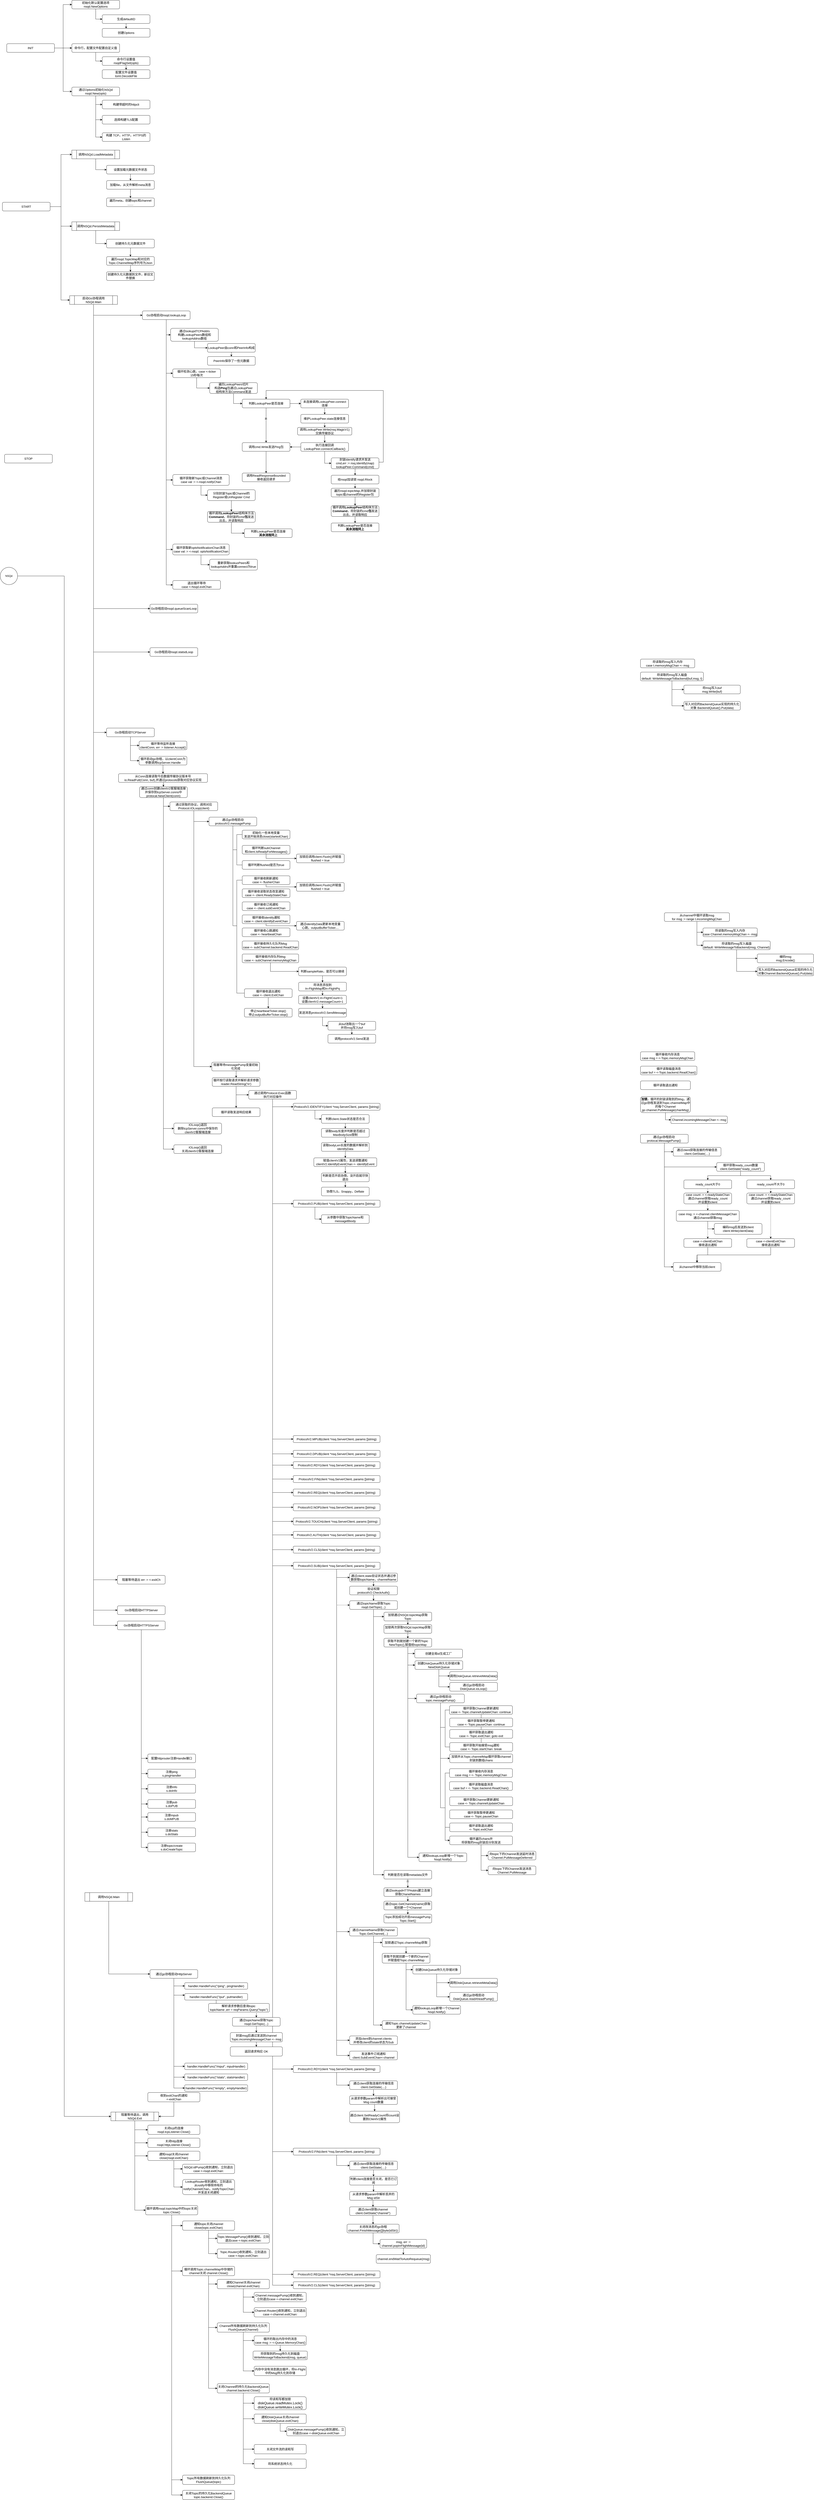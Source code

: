 <mxfile version="12.9.3" type="device"><diagram id="7hEg_253HDJYv5q-8juK" name="第 1 页"><mxGraphModel dx="2277" dy="2409" grid="1" gridSize="10" guides="1" tooltips="1" connect="1" arrows="1" fold="1" page="1" pageScale="1" pageWidth="1169" pageHeight="827" math="0" shadow="0"><root><mxCell id="0"/><mxCell id="1" parent="0"/><mxCell id="KyzbYX7xxBmiRF_OMMou-125" style="edgeStyle=orthogonalEdgeStyle;rounded=0;orthogonalLoop=1;jettySize=auto;html=1;exitX=1;exitY=0.5;exitDx=0;exitDy=0;entryX=0;entryY=0.5;entryDx=0;entryDy=0;strokeWidth=1;" parent="1" source="KyzbYX7xxBmiRF_OMMou-1" target="KyzbYX7xxBmiRF_OMMou-11" edge="1"><mxGeometry relative="1" as="geometry"/></mxCell><mxCell id="KyzbYX7xxBmiRF_OMMou-1" value="NSQd" style="ellipse;whiteSpace=wrap;html=1;aspect=fixed;" parent="1" vertex="1"><mxGeometry x="-280" y="1030" width="80" height="80" as="geometry"/></mxCell><mxCell id="VYman0s2FzZJ8pwjPXCy-14" style="edgeStyle=orthogonalEdgeStyle;rounded=0;orthogonalLoop=1;jettySize=auto;html=1;exitX=0.5;exitY=1;exitDx=0;exitDy=0;" parent="1" source="KyzbYX7xxBmiRF_OMMou-6" target="VYman0s2FzZJ8pwjPXCy-13" edge="1"><mxGeometry relative="1" as="geometry"/></mxCell><mxCell id="KyzbYX7xxBmiRF_OMMou-6" value="&lt;font style=&quot;font-size: 14px&quot;&gt;生成defaultID&lt;/font&gt;" style="rounded=1;whiteSpace=wrap;html=1;" parent="1" vertex="1"><mxGeometry x="190" y="-1513" width="220" height="40" as="geometry"/></mxCell><mxCell id="VYman0s2FzZJ8pwjPXCy-12" style="edgeStyle=orthogonalEdgeStyle;rounded=0;orthogonalLoop=1;jettySize=auto;html=1;exitX=0.5;exitY=1;exitDx=0;exitDy=0;entryX=0;entryY=0.5;entryDx=0;entryDy=0;" parent="1" source="KyzbYX7xxBmiRF_OMMou-7" target="KyzbYX7xxBmiRF_OMMou-6" edge="1"><mxGeometry relative="1" as="geometry"/></mxCell><mxCell id="KyzbYX7xxBmiRF_OMMou-7" value="&lt;font style=&quot;font-size: 14px&quot;&gt;初始化默认配置选项nsqd.NewOptions&lt;/font&gt;" style="rounded=1;whiteSpace=wrap;html=1;" parent="1" vertex="1"><mxGeometry x="50" y="-1580" width="220" height="40" as="geometry"/></mxCell><mxCell id="KyzbYX7xxBmiRF_OMMou-23" style="edgeStyle=orthogonalEdgeStyle;rounded=0;orthogonalLoop=1;jettySize=auto;html=1;exitX=0.5;exitY=1;exitDx=0;exitDy=0;entryX=0;entryY=0.5;entryDx=0;entryDy=0;" parent="1" source="KyzbYX7xxBmiRF_OMMou-10" target="KyzbYX7xxBmiRF_OMMou-18" edge="1"><mxGeometry relative="1" as="geometry"/></mxCell><mxCell id="KyzbYX7xxBmiRF_OMMou-10" value="&lt;font style=&quot;font-size: 14px&quot;&gt;调用NSQd.Main&lt;/font&gt;" style="shape=process;whiteSpace=wrap;html=1;backgroundOutline=1;" parent="1" vertex="1"><mxGeometry x="110" y="7130" width="220" height="40" as="geometry"/></mxCell><mxCell id="0RkZaLn4UtDC8KneMeTJ-27" style="edgeStyle=orthogonalEdgeStyle;rounded=0;orthogonalLoop=1;jettySize=auto;html=1;exitX=0.5;exitY=1;exitDx=0;exitDy=0;entryX=0;entryY=0.5;entryDx=0;entryDy=0;" parent="1" source="KyzbYX7xxBmiRF_OMMou-11" target="0RkZaLn4UtDC8KneMeTJ-21" edge="1"><mxGeometry relative="1" as="geometry"/></mxCell><mxCell id="0RkZaLn4UtDC8KneMeTJ-28" style="edgeStyle=orthogonalEdgeStyle;rounded=0;orthogonalLoop=1;jettySize=auto;html=1;exitX=0.5;exitY=1;exitDx=0;exitDy=0;entryX=0;entryY=0.5;entryDx=0;entryDy=0;" parent="1" source="KyzbYX7xxBmiRF_OMMou-11" target="0RkZaLn4UtDC8KneMeTJ-22" edge="1"><mxGeometry relative="1" as="geometry"/></mxCell><mxCell id="0RkZaLn4UtDC8KneMeTJ-29" style="edgeStyle=orthogonalEdgeStyle;rounded=0;orthogonalLoop=1;jettySize=auto;html=1;exitX=0.5;exitY=1;exitDx=0;exitDy=0;entryX=0;entryY=0.5;entryDx=0;entryDy=0;" parent="1" source="KyzbYX7xxBmiRF_OMMou-11" target="0RkZaLn4UtDC8KneMeTJ-23" edge="1"><mxGeometry relative="1" as="geometry"/></mxCell><mxCell id="0RkZaLn4UtDC8KneMeTJ-30" style="edgeStyle=orthogonalEdgeStyle;rounded=0;orthogonalLoop=1;jettySize=auto;html=1;exitX=0.5;exitY=1;exitDx=0;exitDy=0;entryX=0;entryY=0.5;entryDx=0;entryDy=0;" parent="1" source="KyzbYX7xxBmiRF_OMMou-11" target="0RkZaLn4UtDC8KneMeTJ-24" edge="1"><mxGeometry relative="1" as="geometry"/></mxCell><mxCell id="KyzbYX7xxBmiRF_OMMou-11" value="&lt;font style=&quot;font-size: 14px&quot;&gt;阻塞等待退出，调用NSQd.Exit&lt;/font&gt;" style="shape=process;whiteSpace=wrap;html=1;backgroundOutline=1;" parent="1" vertex="1"><mxGeometry x="230" y="8140" width="220" height="40" as="geometry"/></mxCell><mxCell id="0RkZaLn4UtDC8KneMeTJ-6" style="edgeStyle=orthogonalEdgeStyle;rounded=0;orthogonalLoop=1;jettySize=auto;html=1;exitX=0.5;exitY=1;exitDx=0;exitDy=0;entryX=0;entryY=0.5;entryDx=0;entryDy=0;" parent="1" source="KyzbYX7xxBmiRF_OMMou-18" target="0RkZaLn4UtDC8KneMeTJ-1" edge="1"><mxGeometry relative="1" as="geometry"/></mxCell><mxCell id="0RkZaLn4UtDC8KneMeTJ-7" style="edgeStyle=orthogonalEdgeStyle;rounded=0;orthogonalLoop=1;jettySize=auto;html=1;exitX=0.5;exitY=1;exitDx=0;exitDy=0;entryX=0;entryY=0.25;entryDx=0;entryDy=0;" parent="1" source="KyzbYX7xxBmiRF_OMMou-18" target="0RkZaLn4UtDC8KneMeTJ-2" edge="1"><mxGeometry relative="1" as="geometry"/></mxCell><mxCell id="0RkZaLn4UtDC8KneMeTJ-8" style="edgeStyle=orthogonalEdgeStyle;rounded=0;orthogonalLoop=1;jettySize=auto;html=1;exitX=0.5;exitY=1;exitDx=0;exitDy=0;entryX=0;entryY=0.5;entryDx=0;entryDy=0;" parent="1" source="KyzbYX7xxBmiRF_OMMou-18" target="0RkZaLn4UtDC8KneMeTJ-3" edge="1"><mxGeometry relative="1" as="geometry"/></mxCell><mxCell id="0RkZaLn4UtDC8KneMeTJ-9" style="edgeStyle=orthogonalEdgeStyle;rounded=0;orthogonalLoop=1;jettySize=auto;html=1;exitX=0.5;exitY=1;exitDx=0;exitDy=0;entryX=0;entryY=0.5;entryDx=0;entryDy=0;" parent="1" source="KyzbYX7xxBmiRF_OMMou-18" target="0RkZaLn4UtDC8KneMeTJ-4" edge="1"><mxGeometry relative="1" as="geometry"/></mxCell><mxCell id="0RkZaLn4UtDC8KneMeTJ-10" style="edgeStyle=orthogonalEdgeStyle;rounded=0;orthogonalLoop=1;jettySize=auto;html=1;exitX=0.5;exitY=1;exitDx=0;exitDy=0;entryX=0;entryY=0.5;entryDx=0;entryDy=0;" parent="1" source="KyzbYX7xxBmiRF_OMMou-18" target="0RkZaLn4UtDC8KneMeTJ-5" edge="1"><mxGeometry relative="1" as="geometry"/></mxCell><mxCell id="KyzbYX7xxBmiRF_OMMou-18" value="&lt;span style=&quot;font-size: 14px&quot;&gt;通过go协程启动HttpServer&lt;/span&gt;" style="rounded=1;whiteSpace=wrap;html=1;" parent="1" vertex="1"><mxGeometry x="410" y="7484.5" width="220" height="40" as="geometry"/></mxCell><mxCell id="KyzbYX7xxBmiRF_OMMou-46" style="edgeStyle=orthogonalEdgeStyle;rounded=0;orthogonalLoop=1;jettySize=auto;html=1;exitX=0.5;exitY=1;exitDx=0;exitDy=0;entryX=0;entryY=0.5;entryDx=0;entryDy=0;" parent="1" source="keCqclPNbwongOpikiMs-11" target="KyzbYX7xxBmiRF_OMMou-44" edge="1"><mxGeometry relative="1" as="geometry"><mxPoint x="785" y="260" as="sourcePoint"/></mxGeometry></mxCell><mxCell id="keCqclPNbwongOpikiMs-19" style="edgeStyle=orthogonalEdgeStyle;rounded=0;orthogonalLoop=1;jettySize=auto;html=1;exitX=0.5;exitY=1;exitDx=0;exitDy=0;entryX=0;entryY=0.5;entryDx=0;entryDy=0;" parent="1" source="KyzbYX7xxBmiRF_OMMou-25" target="KyzbYX7xxBmiRF_OMMou-66" edge="1"><mxGeometry relative="1" as="geometry"/></mxCell><mxCell id="KyzbYX7xxBmiRF_OMMou-25" value="&lt;span style=&quot;font-size: 14px&quot;&gt;循环获取新Topic或Channel消息&lt;br&gt;&lt;/span&gt;&lt;span style=&quot;font-size: 14px&quot;&gt;case val := &amp;lt;-nsqd.notifyChan&lt;/span&gt;" style="rounded=1;whiteSpace=wrap;html=1;" parent="1" vertex="1"><mxGeometry x="515" y="603" width="260" height="50" as="geometry"/></mxCell><mxCell id="KyzbYX7xxBmiRF_OMMou-28" value="&lt;span style=&quot;font-size: 14px&quot;&gt;退出循环等待&lt;br&gt;case &amp;lt;-Nsqd.exitChan&lt;/span&gt;" style="rounded=1;whiteSpace=wrap;html=1;" parent="1" vertex="1"><mxGeometry x="515" y="1091" width="220" height="40" as="geometry"/></mxCell><mxCell id="KyzbYX7xxBmiRF_OMMou-42" style="edgeStyle=orthogonalEdgeStyle;rounded=0;orthogonalLoop=1;jettySize=auto;html=1;exitX=0.5;exitY=1;exitDx=0;exitDy=0;entryX=0.5;entryY=0;entryDx=0;entryDy=0;" parent="1" source="KyzbYX7xxBmiRF_OMMou-36" target="KyzbYX7xxBmiRF_OMMou-37" edge="1"><mxGeometry relative="1" as="geometry"/></mxCell><mxCell id="KyzbYX7xxBmiRF_OMMou-36" value="&lt;span style=&quot;font-size: 14px&quot;&gt;LookupPeer&lt;/span&gt;&lt;span style=&quot;font-size: 14px&quot;&gt;由conn和PeerInfo构成&lt;/span&gt;" style="rounded=1;whiteSpace=wrap;html=1;" parent="1" vertex="1"><mxGeometry x="675" width="220" height="40" as="geometry"/></mxCell><mxCell id="KyzbYX7xxBmiRF_OMMou-37" value="&lt;span style=&quot;font-size: 14px&quot;&gt;PeerInfo保存了一些元数据&lt;/span&gt;" style="rounded=1;whiteSpace=wrap;html=1;" parent="1" vertex="1"><mxGeometry x="675" y="60" width="220" height="40" as="geometry"/></mxCell><mxCell id="keCqclPNbwongOpikiMs-16" style="edgeStyle=orthogonalEdgeStyle;rounded=0;orthogonalLoop=1;jettySize=auto;html=1;exitX=0.5;exitY=1;exitDx=0;exitDy=0;entryX=0;entryY=0.5;entryDx=0;entryDy=0;" parent="1" source="KyzbYX7xxBmiRF_OMMou-44" target="KyzbYX7xxBmiRF_OMMou-48" edge="1"><mxGeometry relative="1" as="geometry"/></mxCell><mxCell id="KyzbYX7xxBmiRF_OMMou-44" value="&lt;span style=&quot;font-size: 14px&quot;&gt;遍历&lt;/span&gt;&lt;span style=&quot;font-size: 14px&quot;&gt;LookupPeers切片&lt;br&gt;&lt;/span&gt;&lt;span style=&quot;font-size: 14px&quot;&gt;构造&lt;/span&gt;&lt;b style=&quot;font-size: 14px&quot;&gt;Ping&lt;/b&gt;&lt;span style=&quot;font-size: 14px&quot;&gt;包&lt;/span&gt;&lt;span style=&quot;font-size: 14px&quot;&gt;通过&lt;/span&gt;&lt;span style=&quot;font-size: 14px&quot;&gt;LookupPeer&lt;/span&gt;&lt;span style=&quot;font-size: 14px&quot;&gt;&lt;br&gt;结构体方法Command发送&lt;br&gt;&lt;/span&gt;" style="rounded=1;whiteSpace=wrap;html=1;" parent="1" vertex="1"><mxGeometry x="685" y="180" width="220" height="50" as="geometry"/></mxCell><mxCell id="KyzbYX7xxBmiRF_OMMou-55" style="edgeStyle=orthogonalEdgeStyle;rounded=0;orthogonalLoop=1;jettySize=auto;html=1;exitX=0.5;exitY=1;exitDx=0;exitDy=0;" parent="1" source="KyzbYX7xxBmiRF_OMMou-48" target="KyzbYX7xxBmiRF_OMMou-52" edge="1"><mxGeometry relative="1" as="geometry"/></mxCell><mxCell id="keCqclPNbwongOpikiMs-17" value="是" style="edgeLabel;html=1;align=center;verticalAlign=middle;resizable=0;points=[];" parent="KyzbYX7xxBmiRF_OMMou-55" vertex="1" connectable="0"><mxGeometry x="-0.388" y="-1" relative="1" as="geometry"><mxPoint as="offset"/></mxGeometry></mxCell><mxCell id="KyzbYX7xxBmiRF_OMMou-57" style="edgeStyle=orthogonalEdgeStyle;rounded=0;orthogonalLoop=1;jettySize=auto;html=1;exitX=1;exitY=0.5;exitDx=0;exitDy=0;entryX=0;entryY=0.5;entryDx=0;entryDy=0;" parent="1" source="KyzbYX7xxBmiRF_OMMou-48" target="KyzbYX7xxBmiRF_OMMou-49" edge="1"><mxGeometry relative="1" as="geometry"/></mxCell><mxCell id="KyzbYX7xxBmiRF_OMMou-48" value="&lt;span style=&quot;font-size: 14px&quot;&gt;判断LookupPeer是否连接&lt;/span&gt;&lt;span style=&quot;color: rgba(0 , 0 , 0 , 0) ; font-family: monospace ; font-size: 0px&quot;&gt;%3CmxGraphModel%3E%3Croot%3E%3CmxCell%20id%3D%220%22%2F%3E%3CmxCell%20id%3D%221%22%20parent%3D%220%22%2F%3E%3CmxCell%20id%3D%222%22%20value%3D%22%26lt%3Bspan%20style%3D%26quot%3Bfont-size%3A%2014px%26quot%3B%26gt%3BProtocolClient%E7%BB%93%E6%9E%84%E5%8C%85%E5%90%ABTCPAddr%E5%8F%A5%E6%9F%84%26lt%3B%2Fspan%26gt%3B%22%20style%3D%22rounded%3D1%3BwhiteSpace%3Dwrap%3Bhtml%3D1%3B%22%20vertex%3D%221%22%20parent%3D%221%22%3E%3CmxGeometry%20x%3D%22720%22%20y%3D%22870%22%20width%3D%22220%22%20height%3D%2240%22%20as%3D%22geometry%22%2F%3E%3C%2FmxCell%3E%3C%2Froot%3E%3C%2FmxGraphModel%3E&lt;/span&gt;" style="rounded=1;whiteSpace=wrap;html=1;" parent="1" vertex="1"><mxGeometry x="835" y="256.25" width="220" height="40" as="geometry"/></mxCell><mxCell id="KyzbYX7xxBmiRF_OMMou-60" style="edgeStyle=orthogonalEdgeStyle;rounded=0;orthogonalLoop=1;jettySize=auto;html=1;exitX=0.5;exitY=1;exitDx=0;exitDy=0;" parent="1" source="KyzbYX7xxBmiRF_OMMou-49" target="KyzbYX7xxBmiRF_OMMou-58" edge="1"><mxGeometry relative="1" as="geometry"/></mxCell><mxCell id="KyzbYX7xxBmiRF_OMMou-49" value="&lt;span style=&quot;font-size: 14px&quot;&gt;未连接调用LookupPeer.connect&lt;br&gt;连接&lt;br&gt;&lt;/span&gt;" style="rounded=1;whiteSpace=wrap;html=1;" parent="1" vertex="1"><mxGeometry x="1105" y="256.25" width="220" height="40" as="geometry"/></mxCell><mxCell id="KyzbYX7xxBmiRF_OMMou-56" style="edgeStyle=orthogonalEdgeStyle;rounded=0;orthogonalLoop=1;jettySize=auto;html=1;exitX=0.5;exitY=1;exitDx=0;exitDy=0;entryX=0.5;entryY=0;entryDx=0;entryDy=0;" parent="1" source="KyzbYX7xxBmiRF_OMMou-52" target="KyzbYX7xxBmiRF_OMMou-53" edge="1"><mxGeometry relative="1" as="geometry"/></mxCell><mxCell id="KyzbYX7xxBmiRF_OMMou-52" value="&lt;span style=&quot;font-size: 14px&quot;&gt;调用cmd.Write发送Ping包&lt;/span&gt;&lt;span style=&quot;color: rgba(0 , 0 , 0 , 0) ; font-family: monospace ; font-size: 0px&quot;&gt;%3CmxGraphModel%3E%3Croot%3E%3CmxCell%20id%3D%220%22%2F%3E%3CmxCell%20id%3D%221%22%20parent%3D%220%22%2F%3E%3CmxCell%20id%3D%222%22%20value%3D%22%26lt%3Bspan%20style%3D%26quot%3Bfont-size%3A%2014px%26quot%3B%26gt%3BProtocolClient%E7%BB%93%E6%9E%84%E5%8C%85%E5%90%ABTCPAddr%E5%8F%A5%E6%9F%84%26lt%3B%2Fspan%26gt%3B%22%20style%3D%22rounded%3D1%3BwhiteSpace%3Dwrap%3Bhtml%3D1%3B%22%20vertex%3D%221%22%20parent%3D%221%22%3E%3CmxGeometry%20x%3D%22720%22%20y%3D%22870%22%20width%3D%22220%22%20height%3D%2240%22%20as%3D%22geometry%22%2F%3E%3C%2FmxCell%3E%3C%2Froot%3E%3C%2FmxGraphModel%3E&lt;/span&gt;" style="rounded=1;whiteSpace=wrap;html=1;" parent="1" vertex="1"><mxGeometry x="835" y="456.25" width="220" height="40" as="geometry"/></mxCell><mxCell id="KyzbYX7xxBmiRF_OMMou-53" value="&lt;span style=&quot;font-size: 14px&quot;&gt;调用ReadResponseBounded&lt;br&gt;接收返回请求&lt;/span&gt;&lt;span style=&quot;color: rgba(0 , 0 , 0 , 0) ; font-family: monospace ; font-size: 0px&quot;&gt;%3CmxGraphModel%3E%3Croot%3E%3CmxCell%20id%3D%220%22%2F%3E%3CmxCell%20id%3D%221%22%20parent%3D%220%22%2F%3E%3CmxCell%20id%3D%222%22%20value%3D%22%26lt%3Bspan%20style%3D%26quot%3Bfont-size%3A%2014px%26quot%3B%26gt%3BProtocolClient%E7%BB%93%E6%9E%84%E5%8C%85%E5%90%ABTCPAddr%E5%8F%A5%E6%9F%84%26lt%3B%2Fspan%26gt%3B%22%20style%3D%22rounded%3D1%3BwhiteSpace%3Dwrap%3Bhtml%3D1%3B%22%20vertex%3D%221%22%20parent%3D%221%22%3E%3CmxGeometry%20x%3D%22720%22%20y%3D%22870%22%20width%3D%22220%22%20height%3D%2240%22%20as%3D%22geometry%22%2F%3E%3C%2FmxCell%3E%3C%2Froot%3E%3C%2FmxGraphModel%3E&lt;/span&gt;" style="rounded=1;whiteSpace=wrap;html=1;" parent="1" vertex="1"><mxGeometry x="835" y="596.25" width="220" height="40" as="geometry"/></mxCell><mxCell id="rwgkO1dIll5MvHyQbv-5-4" style="edgeStyle=orthogonalEdgeStyle;rounded=0;orthogonalLoop=1;jettySize=auto;html=1;exitX=0.5;exitY=1;exitDx=0;exitDy=0;entryX=0.5;entryY=0;entryDx=0;entryDy=0;" parent="1" source="KyzbYX7xxBmiRF_OMMou-58" target="rwgkO1dIll5MvHyQbv-5-3" edge="1"><mxGeometry relative="1" as="geometry"/></mxCell><mxCell id="KyzbYX7xxBmiRF_OMMou-58" value="&lt;span style=&quot;font-size: 14px&quot;&gt;维护LookupPeer.state连接信息&lt;br&gt;&lt;/span&gt;" style="rounded=1;whiteSpace=wrap;html=1;" parent="1" vertex="1"><mxGeometry x="1105" y="326.25" width="220" height="40" as="geometry"/></mxCell><mxCell id="KyzbYX7xxBmiRF_OMMou-64" style="edgeStyle=orthogonalEdgeStyle;rounded=0;orthogonalLoop=1;jettySize=auto;html=1;exitX=0;exitY=0.5;exitDx=0;exitDy=0;entryX=1;entryY=0.5;entryDx=0;entryDy=0;" parent="1" source="KyzbYX7xxBmiRF_OMMou-59" target="KyzbYX7xxBmiRF_OMMou-52" edge="1"><mxGeometry relative="1" as="geometry"/></mxCell><mxCell id="rwgkO1dIll5MvHyQbv-5-8" style="edgeStyle=orthogonalEdgeStyle;rounded=0;orthogonalLoop=1;jettySize=auto;html=1;exitX=0.5;exitY=1;exitDx=0;exitDy=0;entryX=0;entryY=0.5;entryDx=0;entryDy=0;" parent="1" source="KyzbYX7xxBmiRF_OMMou-59" target="rwgkO1dIll5MvHyQbv-5-6" edge="1"><mxGeometry relative="1" as="geometry"/></mxCell><mxCell id="KyzbYX7xxBmiRF_OMMou-59" value="&lt;span style=&quot;font-size: 14px&quot;&gt;执行连接回调&lt;br&gt;LookupPeer.connectCallback()&lt;br&gt;&lt;/span&gt;" style="rounded=1;whiteSpace=wrap;html=1;" parent="1" vertex="1"><mxGeometry x="1105" y="456.25" width="220" height="40" as="geometry"/></mxCell><mxCell id="KyzbYX7xxBmiRF_OMMou-71" style="edgeStyle=orthogonalEdgeStyle;rounded=0;orthogonalLoop=1;jettySize=auto;html=1;exitX=0.5;exitY=1;exitDx=0;exitDy=0;entryX=0.5;entryY=0;entryDx=0;entryDy=0;strokeWidth=1;" parent="1" source="KyzbYX7xxBmiRF_OMMou-66" target="KyzbYX7xxBmiRF_OMMou-67" edge="1"><mxGeometry relative="1" as="geometry"/></mxCell><mxCell id="KyzbYX7xxBmiRF_OMMou-66" value="&lt;span style=&quot;font-size: 14px&quot;&gt;分别封装Topic或Channel的Register或UnRegister Cmd&lt;br&gt;&lt;/span&gt;" style="rounded=1;whiteSpace=wrap;html=1;" parent="1" vertex="1"><mxGeometry x="675" y="673" width="220" height="50" as="geometry"/></mxCell><mxCell id="KyzbYX7xxBmiRF_OMMou-72" style="edgeStyle=orthogonalEdgeStyle;rounded=0;orthogonalLoop=1;jettySize=auto;html=1;exitX=0.5;exitY=1;exitDx=0;exitDy=0;entryX=0;entryY=0.5;entryDx=0;entryDy=0;strokeWidth=1;" parent="1" source="KyzbYX7xxBmiRF_OMMou-67" target="KyzbYX7xxBmiRF_OMMou-68" edge="1"><mxGeometry relative="1" as="geometry"/></mxCell><mxCell id="KyzbYX7xxBmiRF_OMMou-67" value="&lt;span style=&quot;font-size: 14px&quot;&gt;循环调用&lt;b&gt;LookupPeer&lt;/b&gt;结构体方法&lt;b&gt;Command&lt;/b&gt;，将封装的cmd&lt;b&gt;包&lt;/b&gt;发送出去，并读取响应&lt;/span&gt;" style="rounded=1;whiteSpace=wrap;html=1;" parent="1" vertex="1"><mxGeometry x="675" y="773" width="220" height="50" as="geometry"/></mxCell><mxCell id="KyzbYX7xxBmiRF_OMMou-68" value="&lt;span style=&quot;font-size: 14px&quot;&gt;判断LookupPeer是否连接&lt;br&gt;&lt;b&gt;其余流程同上&lt;/b&gt;&lt;/span&gt;&lt;span style=&quot;color: rgba(0 , 0 , 0 , 0) ; font-family: monospace ; font-size: 0px&quot;&gt;%3CmxGraphModel%3E%3Croot%3E%3CmxCell%20id%3D%220%22%2F%3E%3CmxCell%20id%3D%221%22%20parent%3D%220%22%2F%3E%3CmxCell%20id%3D%222%22%20value%3D%22%26lt%3Bspan%20style%3D%26quot%3Bfont-size%3A%2014px%26quot%3B%26gt%3BProtocolClient%E7%BB%93%E6%9E%84%E5%8C%85%E5%90%ABTCPAddr%E5%8F%A5%E6%9F%84%26lt%3B%2Fspan%26gt%3B%22%20style%3D%22rounded%3D1%3BwhiteSpace%3Dwrap%3Bhtml%3D1%3B%22%20vertex%3D%221%22%20parent%3D%221%22%3E%3CmxGeometry%20x%3D%22720%22%20y%3D%22870%22%20width%3D%22220%22%20height%3D%2240%22%20as%3D%22geometry%22%2F%3E%3C%2FmxCell%3E%3C%2Froot%3E%3C%2FmxGraphModel%3E&lt;/span&gt;" style="rounded=1;whiteSpace=wrap;html=1;" parent="1" vertex="1"><mxGeometry x="845" y="853" width="220" height="40" as="geometry"/></mxCell><mxCell id="KyzbYX7xxBmiRF_OMMou-83" style="edgeStyle=orthogonalEdgeStyle;rounded=0;orthogonalLoop=1;jettySize=auto;html=1;exitX=0.5;exitY=1;exitDx=0;exitDy=0;entryX=0.5;entryY=0;entryDx=0;entryDy=0;strokeWidth=1;" parent="1" source="KyzbYX7xxBmiRF_OMMou-80" target="KyzbYX7xxBmiRF_OMMou-81" edge="1"><mxGeometry relative="1" as="geometry"/></mxCell><mxCell id="KyzbYX7xxBmiRF_OMMou-80" value="&lt;span style=&quot;font-size: 14px&quot;&gt;给nsqd加读锁 nsqd.Rlock&lt;/span&gt;" style="rounded=1;whiteSpace=wrap;html=1;" parent="1" vertex="1"><mxGeometry x="1245" y="606.25" width="220" height="40" as="geometry"/></mxCell><mxCell id="rwgkO1dIll5MvHyQbv-5-12" style="edgeStyle=orthogonalEdgeStyle;rounded=0;orthogonalLoop=1;jettySize=auto;html=1;exitX=0.5;exitY=1;exitDx=0;exitDy=0;" parent="1" source="KyzbYX7xxBmiRF_OMMou-81" target="rwgkO1dIll5MvHyQbv-5-11" edge="1"><mxGeometry relative="1" as="geometry"/></mxCell><mxCell id="KyzbYX7xxBmiRF_OMMou-81" value="&lt;span style=&quot;font-size: 14px&quot;&gt;遍历nsqd.topicMap,并加锁封装topic或channel的Register包&lt;br&gt;&lt;/span&gt;" style="rounded=1;whiteSpace=wrap;html=1;" parent="1" vertex="1"><mxGeometry x="1245" y="666.25" width="220" height="40" as="geometry"/></mxCell><mxCell id="KyzbYX7xxBmiRF_OMMou-85" value="&lt;span style=&quot;font-size: 14px&quot;&gt;判断LookupPeer是否连接&lt;br&gt;&lt;b&gt;其余流程同上&lt;/b&gt;&lt;/span&gt;&lt;span style=&quot;color: rgba(0 , 0 , 0 , 0) ; font-family: monospace ; font-size: 0px&quot;&gt;%3CmxGraphModel%3E%3Croot%3E%3CmxCell%20id%3D%220%22%2F%3E%3CmxCell%20id%3D%221%22%20parent%3D%220%22%2F%3E%3CmxCell%20id%3D%222%22%20value%3D%22%26lt%3Bspan%20style%3D%26quot%3Bfont-size%3A%2014px%26quot%3B%26gt%3BProtocolClient%E7%BB%93%E6%9E%84%E5%8C%85%E5%90%ABTCPAddr%E5%8F%A5%E6%9F%84%26lt%3B%2Fspan%26gt%3B%22%20style%3D%22rounded%3D1%3BwhiteSpace%3Dwrap%3Bhtml%3D1%3B%22%20vertex%3D%221%22%20parent%3D%221%22%3E%3CmxGeometry%20x%3D%22720%22%20y%3D%22870%22%20width%3D%22220%22%20height%3D%2240%22%20as%3D%22geometry%22%2F%3E%3C%2FmxCell%3E%3C%2Froot%3E%3C%2FmxGraphModel%3E&lt;/span&gt;" style="rounded=1;whiteSpace=wrap;html=1;" parent="1" vertex="1"><mxGeometry x="1245" y="826.25" width="220" height="40" as="geometry"/></mxCell><mxCell id="KyzbYX7xxBmiRF_OMMou-108" style="edgeStyle=orthogonalEdgeStyle;rounded=0;orthogonalLoop=1;jettySize=auto;html=1;exitX=0.5;exitY=1;exitDx=0;exitDy=0;entryX=0;entryY=0.5;entryDx=0;entryDy=0;strokeWidth=1;" parent="1" source="KyzbYX7xxBmiRF_OMMou-99" target="KyzbYX7xxBmiRF_OMMou-103" edge="1"><mxGeometry relative="1" as="geometry"/></mxCell><mxCell id="KyzbYX7xxBmiRF_OMMou-109" style="edgeStyle=orthogonalEdgeStyle;rounded=0;orthogonalLoop=1;jettySize=auto;html=1;exitX=0.5;exitY=1;exitDx=0;exitDy=0;entryX=0;entryY=0.5;entryDx=0;entryDy=0;strokeWidth=1;" parent="1" source="KyzbYX7xxBmiRF_OMMou-99" target="KyzbYX7xxBmiRF_OMMou-104" edge="1"><mxGeometry relative="1" as="geometry"/></mxCell><mxCell id="KyzbYX7xxBmiRF_OMMou-110" style="edgeStyle=orthogonalEdgeStyle;rounded=0;orthogonalLoop=1;jettySize=auto;html=1;exitX=0.5;exitY=1;exitDx=0;exitDy=0;entryX=0;entryY=0.5;entryDx=0;entryDy=0;strokeWidth=1;" parent="1" source="KyzbYX7xxBmiRF_OMMou-99" target="KyzbYX7xxBmiRF_OMMou-105" edge="1"><mxGeometry relative="1" as="geometry"/></mxCell><mxCell id="KyzbYX7xxBmiRF_OMMou-111" style="edgeStyle=orthogonalEdgeStyle;rounded=0;orthogonalLoop=1;jettySize=auto;html=1;exitX=0.5;exitY=1;exitDx=0;exitDy=0;entryX=0;entryY=0.5;entryDx=0;entryDy=0;strokeWidth=1;" parent="1" source="KyzbYX7xxBmiRF_OMMou-99" target="KyzbYX7xxBmiRF_OMMou-106" edge="1"><mxGeometry relative="1" as="geometry"/></mxCell><mxCell id="KyzbYX7xxBmiRF_OMMou-112" style="edgeStyle=orthogonalEdgeStyle;rounded=0;orthogonalLoop=1;jettySize=auto;html=1;exitX=0.5;exitY=1;exitDx=0;exitDy=0;entryX=0;entryY=0.5;entryDx=0;entryDy=0;strokeWidth=1;" parent="1" source="KyzbYX7xxBmiRF_OMMou-99" target="KyzbYX7xxBmiRF_OMMou-107" edge="1"><mxGeometry relative="1" as="geometry"/></mxCell><mxCell id="keCqclPNbwongOpikiMs-118" style="edgeStyle=orthogonalEdgeStyle;rounded=0;orthogonalLoop=1;jettySize=auto;html=1;exitX=0.5;exitY=1;exitDx=0;exitDy=0;entryX=0;entryY=0.5;entryDx=0;entryDy=0;endArrow=classic;endFill=1;" parent="1" source="KyzbYX7xxBmiRF_OMMou-99" target="keCqclPNbwongOpikiMs-114" edge="1"><mxGeometry relative="1" as="geometry"/></mxCell><mxCell id="keCqclPNbwongOpikiMs-119" style="edgeStyle=orthogonalEdgeStyle;rounded=0;orthogonalLoop=1;jettySize=auto;html=1;exitX=0.5;exitY=1;exitDx=0;exitDy=0;entryX=0;entryY=0.5;entryDx=0;entryDy=0;endArrow=classic;endFill=1;" parent="1" source="KyzbYX7xxBmiRF_OMMou-99" target="keCqclPNbwongOpikiMs-113" edge="1"><mxGeometry relative="1" as="geometry"/></mxCell><mxCell id="keCqclPNbwongOpikiMs-120" style="edgeStyle=orthogonalEdgeStyle;rounded=0;orthogonalLoop=1;jettySize=auto;html=1;exitX=0.5;exitY=1;exitDx=0;exitDy=0;entryX=0;entryY=0.5;entryDx=0;entryDy=0;endArrow=classic;endFill=1;" parent="1" source="KyzbYX7xxBmiRF_OMMou-99" target="keCqclPNbwongOpikiMs-112" edge="1"><mxGeometry relative="1" as="geometry"/></mxCell><mxCell id="keCqclPNbwongOpikiMs-121" style="edgeStyle=orthogonalEdgeStyle;rounded=0;orthogonalLoop=1;jettySize=auto;html=1;exitX=0.5;exitY=1;exitDx=0;exitDy=0;entryX=0;entryY=0.5;entryDx=0;entryDy=0;endArrow=classic;endFill=1;" parent="1" source="KyzbYX7xxBmiRF_OMMou-99" target="keCqclPNbwongOpikiMs-111" edge="1"><mxGeometry relative="1" as="geometry"/></mxCell><mxCell id="keCqclPNbwongOpikiMs-122" style="edgeStyle=orthogonalEdgeStyle;rounded=0;orthogonalLoop=1;jettySize=auto;html=1;exitX=0.5;exitY=1;exitDx=0;exitDy=0;entryX=0;entryY=0.5;entryDx=0;entryDy=0;endArrow=classic;endFill=1;" parent="1" source="KyzbYX7xxBmiRF_OMMou-99" target="keCqclPNbwongOpikiMs-110" edge="1"><mxGeometry relative="1" as="geometry"/></mxCell><mxCell id="keCqclPNbwongOpikiMs-123" style="edgeStyle=orthogonalEdgeStyle;rounded=0;orthogonalLoop=1;jettySize=auto;html=1;exitX=0.5;exitY=1;exitDx=0;exitDy=0;entryX=0;entryY=0.5;entryDx=0;entryDy=0;endArrow=classic;endFill=1;" parent="1" source="KyzbYX7xxBmiRF_OMMou-99" target="keCqclPNbwongOpikiMs-109" edge="1"><mxGeometry relative="1" as="geometry"/></mxCell><mxCell id="keCqclPNbwongOpikiMs-124" style="edgeStyle=orthogonalEdgeStyle;rounded=0;orthogonalLoop=1;jettySize=auto;html=1;exitX=0.5;exitY=1;exitDx=0;exitDy=0;entryX=0;entryY=0.5;entryDx=0;entryDy=0;endArrow=classic;endFill=1;" parent="1" source="KyzbYX7xxBmiRF_OMMou-99" target="keCqclPNbwongOpikiMs-108" edge="1"><mxGeometry relative="1" as="geometry"/></mxCell><mxCell id="keCqclPNbwongOpikiMs-125" style="edgeStyle=orthogonalEdgeStyle;rounded=0;orthogonalLoop=1;jettySize=auto;html=1;exitX=0.5;exitY=1;exitDx=0;exitDy=0;entryX=0;entryY=0.5;entryDx=0;entryDy=0;endArrow=classic;endFill=1;" parent="1" source="KyzbYX7xxBmiRF_OMMou-99" target="keCqclPNbwongOpikiMs-107" edge="1"><mxGeometry relative="1" as="geometry"/></mxCell><mxCell id="keCqclPNbwongOpikiMs-126" style="edgeStyle=orthogonalEdgeStyle;rounded=0;orthogonalLoop=1;jettySize=auto;html=1;exitX=0.5;exitY=1;exitDx=0;exitDy=0;entryX=0;entryY=0.5;entryDx=0;entryDy=0;endArrow=classic;endFill=1;" parent="1" source="KyzbYX7xxBmiRF_OMMou-99" target="keCqclPNbwongOpikiMs-117" edge="1"><mxGeometry relative="1" as="geometry"/></mxCell><mxCell id="keCqclPNbwongOpikiMs-127" style="edgeStyle=orthogonalEdgeStyle;rounded=0;orthogonalLoop=1;jettySize=auto;html=1;exitX=0.5;exitY=1;exitDx=0;exitDy=0;entryX=0;entryY=0.5;entryDx=0;entryDy=0;endArrow=classic;endFill=1;" parent="1" source="KyzbYX7xxBmiRF_OMMou-99" target="keCqclPNbwongOpikiMs-116" edge="1"><mxGeometry relative="1" as="geometry"/></mxCell><mxCell id="keCqclPNbwongOpikiMs-128" style="edgeStyle=orthogonalEdgeStyle;rounded=0;orthogonalLoop=1;jettySize=auto;html=1;exitX=0.5;exitY=1;exitDx=0;exitDy=0;entryX=0;entryY=0.5;entryDx=0;entryDy=0;endArrow=classic;endFill=1;" parent="1" source="KyzbYX7xxBmiRF_OMMou-99" target="keCqclPNbwongOpikiMs-115" edge="1"><mxGeometry relative="1" as="geometry"/></mxCell><mxCell id="KyzbYX7xxBmiRF_OMMou-99" value="&lt;span style=&quot;font-size: 14px&quot;&gt;通过调用Protocol.Exec函数&lt;br&gt;执行对应操作&lt;br&gt;&lt;/span&gt;" style="rounded=1;whiteSpace=wrap;html=1;" parent="1" vertex="1"><mxGeometry x="865" y="3438" width="220" height="40" as="geometry"/></mxCell><mxCell id="KyzbYX7xxBmiRF_OMMou-114" style="edgeStyle=orthogonalEdgeStyle;rounded=0;orthogonalLoop=1;jettySize=auto;html=1;exitX=0.5;exitY=1;exitDx=0;exitDy=0;entryX=0;entryY=0.5;entryDx=0;entryDy=0;strokeWidth=1;" parent="1" source="KyzbYX7xxBmiRF_OMMou-103" target="KyzbYX7xxBmiRF_OMMou-113" edge="1"><mxGeometry relative="1" as="geometry"/></mxCell><mxCell id="KyzbYX7xxBmiRF_OMMou-119" style="edgeStyle=orthogonalEdgeStyle;rounded=0;orthogonalLoop=1;jettySize=auto;html=1;exitX=0.5;exitY=1;exitDx=0;exitDy=0;entryX=0;entryY=0.5;entryDx=0;entryDy=0;strokeWidth=1;" parent="1" source="KyzbYX7xxBmiRF_OMMou-103" target="KyzbYX7xxBmiRF_OMMou-117" edge="1"><mxGeometry relative="1" as="geometry"/></mxCell><mxCell id="fW7V3kxy76CjrxeGgfWZ-27" style="edgeStyle=orthogonalEdgeStyle;rounded=0;orthogonalLoop=1;jettySize=auto;html=1;exitX=0.5;exitY=1;exitDx=0;exitDy=0;entryX=0;entryY=0.5;entryDx=0;entryDy=0;" parent="1" source="KyzbYX7xxBmiRF_OMMou-103" target="fW7V3kxy76CjrxeGgfWZ-26" edge="1"><mxGeometry relative="1" as="geometry"/></mxCell><mxCell id="keCqclPNbwongOpikiMs-35" style="edgeStyle=orthogonalEdgeStyle;rounded=0;orthogonalLoop=1;jettySize=auto;html=1;exitX=0.5;exitY=1;exitDx=0;exitDy=0;entryX=0;entryY=0.5;entryDx=0;entryDy=0;dashed=1;" parent="1" source="KyzbYX7xxBmiRF_OMMou-103" target="KyzbYX7xxBmiRF_OMMou-116" edge="1"><mxGeometry relative="1" as="geometry"/></mxCell><mxCell id="keCqclPNbwongOpikiMs-86" style="edgeStyle=orthogonalEdgeStyle;rounded=0;orthogonalLoop=1;jettySize=auto;html=1;exitX=0.5;exitY=1;exitDx=0;exitDy=0;entryX=0;entryY=0.5;entryDx=0;entryDy=0;endArrow=classic;endFill=1;" parent="1" source="KyzbYX7xxBmiRF_OMMou-103" target="keCqclPNbwongOpikiMs-85" edge="1"><mxGeometry relative="1" as="geometry"/></mxCell><mxCell id="KyzbYX7xxBmiRF_OMMou-103" value="&lt;span style=&quot;font-size: 14px&quot;&gt;ProtocolV2.SUB(client *nsq.ServerClient, params []string)&lt;/span&gt;" style="rounded=1;whiteSpace=wrap;html=1;" parent="1" vertex="1"><mxGeometry x="1070" y="5609.5" width="400" height="32" as="geometry"/></mxCell><mxCell id="fW7V3kxy76CjrxeGgfWZ-62" style="edgeStyle=orthogonalEdgeStyle;rounded=0;orthogonalLoop=1;jettySize=auto;html=1;exitX=0.5;exitY=1;exitDx=0;exitDy=0;entryX=0;entryY=0.5;entryDx=0;entryDy=0;" parent="1" source="KyzbYX7xxBmiRF_OMMou-104" target="fW7V3kxy76CjrxeGgfWZ-58" edge="1"><mxGeometry relative="1" as="geometry"/></mxCell><mxCell id="KyzbYX7xxBmiRF_OMMou-104" value="&lt;span style=&quot;font-size: 14px&quot;&gt;ProtocolV2.RDY(client *nsq.ServerClient, params []string)&lt;/span&gt;" style="rounded=1;whiteSpace=wrap;html=1;" parent="1" vertex="1"><mxGeometry x="1070" y="7926" width="400" height="32" as="geometry"/></mxCell><mxCell id="fW7V3kxy76CjrxeGgfWZ-75" style="edgeStyle=orthogonalEdgeStyle;rounded=0;orthogonalLoop=1;jettySize=auto;html=1;exitX=0.5;exitY=1;exitDx=0;exitDy=0;entryX=0;entryY=0.5;entryDx=0;entryDy=0;" parent="1" source="KyzbYX7xxBmiRF_OMMou-105" target="fW7V3kxy76CjrxeGgfWZ-66" edge="1"><mxGeometry relative="1" as="geometry"/></mxCell><mxCell id="KyzbYX7xxBmiRF_OMMou-105" value="&lt;span style=&quot;font-size: 14px&quot;&gt;ProtocolV2.FIN(client *nsq.ServerClient, params []string)&lt;/span&gt;" style="rounded=1;whiteSpace=wrap;html=1;" parent="1" vertex="1"><mxGeometry x="1070" y="8306" width="400" height="32" as="geometry"/></mxCell><mxCell id="KyzbYX7xxBmiRF_OMMou-106" value="&lt;span style=&quot;font-size: 14px&quot;&gt;ProtocolV2.REQ(client *nsq.ServerClient, params []string)&lt;/span&gt;" style="rounded=1;whiteSpace=wrap;html=1;" parent="1" vertex="1"><mxGeometry x="1070" y="8871" width="400" height="32" as="geometry"/></mxCell><mxCell id="KyzbYX7xxBmiRF_OMMou-107" value="&lt;span style=&quot;font-size: 14px&quot;&gt;ProtocolV2.CLS(client *nsq.ServerClient, params []string)&lt;/span&gt;" style="rounded=1;whiteSpace=wrap;html=1;" parent="1" vertex="1"><mxGeometry x="1070" y="8921" width="400" height="32" as="geometry"/></mxCell><mxCell id="keCqclPNbwongOpikiMs-33" style="edgeStyle=orthogonalEdgeStyle;rounded=0;orthogonalLoop=1;jettySize=auto;html=1;exitX=0.5;exitY=1;exitDx=0;exitDy=0;entryX=0.5;entryY=0;entryDx=0;entryDy=0;" parent="1" source="KyzbYX7xxBmiRF_OMMou-113" target="keCqclPNbwongOpikiMs-32" edge="1"><mxGeometry relative="1" as="geometry"/></mxCell><mxCell id="KyzbYX7xxBmiRF_OMMou-113" value="&lt;span style=&quot;font-size: 14px&quot;&gt;通过client.state验证状态并通过参数获取topicName，channelName&lt;br&gt;&lt;/span&gt;" style="rounded=1;whiteSpace=wrap;html=1;" parent="1" vertex="1"><mxGeometry x="1330" y="5659.5" width="220" height="40" as="geometry"/></mxCell><mxCell id="KyzbYX7xxBmiRF_OMMou-130" style="edgeStyle=orthogonalEdgeStyle;rounded=0;orthogonalLoop=1;jettySize=auto;html=1;exitX=0.5;exitY=1;exitDx=0;exitDy=0;entryX=0;entryY=0.5;entryDx=0;entryDy=0;strokeWidth=1;" parent="1" source="KyzbYX7xxBmiRF_OMMou-116" target="KyzbYX7xxBmiRF_OMMou-129" edge="1"><mxGeometry relative="1" as="geometry"/></mxCell><mxCell id="keCqclPNbwongOpikiMs-82" style="edgeStyle=orthogonalEdgeStyle;rounded=0;orthogonalLoop=1;jettySize=auto;html=1;exitX=0.5;exitY=1;exitDx=0;exitDy=0;entryX=0;entryY=0.5;entryDx=0;entryDy=0;endArrow=classic;endFill=1;" parent="1" source="KyzbYX7xxBmiRF_OMMou-116" target="KyzbYX7xxBmiRF_OMMou-137" edge="1"><mxGeometry relative="1" as="geometry"/></mxCell><mxCell id="KyzbYX7xxBmiRF_OMMou-116" value="&lt;span style=&quot;font-size: 14px&quot;&gt;通过topicName获取Topic&lt;/span&gt;&lt;br&gt;&lt;span style=&quot;font-size: 14px&quot;&gt;nsqd.GetTopic(...)&lt;/span&gt;" style="rounded=1;whiteSpace=wrap;html=1;" parent="1" vertex="1"><mxGeometry x="1330" y="5786.5" width="220" height="40" as="geometry"/></mxCell><mxCell id="KyzbYX7xxBmiRF_OMMou-159" style="edgeStyle=orthogonalEdgeStyle;rounded=0;orthogonalLoop=1;jettySize=auto;html=1;exitX=0.5;exitY=1;exitDx=0;exitDy=0;entryX=0;entryY=0.5;entryDx=0;entryDy=0;shadow=0;strokeWidth=1;fillColor=none;" parent="1" source="KyzbYX7xxBmiRF_OMMou-117" target="KyzbYX7xxBmiRF_OMMou-158" edge="1"><mxGeometry relative="1" as="geometry"/></mxCell><mxCell id="KyzbYX7xxBmiRF_OMMou-164" style="edgeStyle=orthogonalEdgeStyle;rounded=0;orthogonalLoop=1;jettySize=auto;html=1;exitX=0.5;exitY=1;exitDx=0;exitDy=0;entryX=0;entryY=0.5;entryDx=0;entryDy=0;shadow=0;strokeWidth=1;fillColor=none;" parent="1" source="KyzbYX7xxBmiRF_OMMou-117" target="KyzbYX7xxBmiRF_OMMou-163" edge="1"><mxGeometry relative="1" as="geometry"/></mxCell><mxCell id="KyzbYX7xxBmiRF_OMMou-117" value="&lt;span style=&quot;font-size: 14px&quot;&gt;通过channelName获取Channel&lt;/span&gt;&lt;br&gt;&lt;span style=&quot;font-size: 14px&quot;&gt;Topic.GetChannel(...)&lt;/span&gt;" style="rounded=1;whiteSpace=wrap;html=1;" parent="1" vertex="1"><mxGeometry x="1330" y="7289.5" width="220" height="40" as="geometry"/></mxCell><mxCell id="fW7V3kxy76CjrxeGgfWZ-31" style="edgeStyle=orthogonalEdgeStyle;rounded=0;orthogonalLoop=1;jettySize=auto;html=1;exitX=0.5;exitY=1;exitDx=0;exitDy=0;entryX=0;entryY=0.5;entryDx=0;entryDy=0;" parent="1" source="KyzbYX7xxBmiRF_OMMou-127" target="fW7V3kxy76CjrxeGgfWZ-28" edge="1"><mxGeometry relative="1" as="geometry"/></mxCell><mxCell id="fW7V3kxy76CjrxeGgfWZ-32" style="edgeStyle=orthogonalEdgeStyle;rounded=0;orthogonalLoop=1;jettySize=auto;html=1;exitX=0.5;exitY=1;exitDx=0;exitDy=0;entryX=0;entryY=0.5;entryDx=0;entryDy=0;" parent="1" source="KyzbYX7xxBmiRF_OMMou-127" target="fW7V3kxy76CjrxeGgfWZ-29" edge="1"><mxGeometry relative="1" as="geometry"/></mxCell><mxCell id="fW7V3kxy76CjrxeGgfWZ-55" style="edgeStyle=orthogonalEdgeStyle;rounded=0;orthogonalLoop=1;jettySize=auto;html=1;exitX=0.5;exitY=1;exitDx=0;exitDy=0;entryX=0;entryY=0.5;entryDx=0;entryDy=0;" parent="1" source="KyzbYX7xxBmiRF_OMMou-127" target="fW7V3kxy76CjrxeGgfWZ-52" edge="1"><mxGeometry relative="1" as="geometry"/></mxCell><mxCell id="KyzbYX7xxBmiRF_OMMou-127" value="&lt;span style=&quot;font-size: 14px&quot;&gt;通过go协程启动&amp;nbsp;&lt;/span&gt;&lt;br&gt;&lt;span style=&quot;font-size: 14px&quot;&gt;protocal.MessagePump()&amp;nbsp;&lt;/span&gt;" style="rounded=1;whiteSpace=wrap;html=1;" parent="1" vertex="1"><mxGeometry x="2670" y="3640" width="220" height="40" as="geometry"/></mxCell><mxCell id="keCqclPNbwongOpikiMs-39" style="edgeStyle=orthogonalEdgeStyle;rounded=0;orthogonalLoop=1;jettySize=auto;html=1;exitX=0.5;exitY=1;exitDx=0;exitDy=0;entryX=0.5;entryY=0;entryDx=0;entryDy=0;" parent="1" source="KyzbYX7xxBmiRF_OMMou-129" target="keCqclPNbwongOpikiMs-37" edge="1"><mxGeometry relative="1" as="geometry"/></mxCell><mxCell id="KyzbYX7xxBmiRF_OMMou-129" value="&lt;span style=&quot;font-size: 14px&quot;&gt;加锁通过NSQd.topicMap获取&lt;br&gt;Topic&lt;br&gt;&lt;/span&gt;" style="rounded=1;whiteSpace=wrap;html=1;" parent="1" vertex="1"><mxGeometry x="1488" y="5839.5" width="220" height="40" as="geometry"/></mxCell><mxCell id="KyzbYX7xxBmiRF_OMMou-138" style="edgeStyle=orthogonalEdgeStyle;rounded=0;orthogonalLoop=1;jettySize=auto;html=1;exitX=0.5;exitY=1;exitDx=0;exitDy=0;entryX=0;entryY=0.5;entryDx=0;entryDy=0;strokeWidth=1;" parent="1" source="KyzbYX7xxBmiRF_OMMou-131" target="KyzbYX7xxBmiRF_OMMou-135" edge="1"><mxGeometry relative="1" as="geometry"/></mxCell><mxCell id="keCqclPNbwongOpikiMs-38" style="edgeStyle=orthogonalEdgeStyle;rounded=0;orthogonalLoop=1;jettySize=auto;html=1;exitX=0.5;exitY=1;exitDx=0;exitDy=0;entryX=0;entryY=0.5;entryDx=0;entryDy=0;" parent="1" source="KyzbYX7xxBmiRF_OMMou-131" target="KyzbYX7xxBmiRF_OMMou-133" edge="1"><mxGeometry relative="1" as="geometry"/></mxCell><mxCell id="keCqclPNbwongOpikiMs-47" style="edgeStyle=orthogonalEdgeStyle;rounded=0;orthogonalLoop=1;jettySize=auto;html=1;entryX=0;entryY=0.5;entryDx=0;entryDy=0;" parent="1" source="KyzbYX7xxBmiRF_OMMou-131" target="keCqclPNbwongOpikiMs-46" edge="1"><mxGeometry relative="1" as="geometry"/></mxCell><mxCell id="keCqclPNbwongOpikiMs-81" style="edgeStyle=orthogonalEdgeStyle;rounded=0;orthogonalLoop=1;jettySize=auto;html=1;exitX=0.5;exitY=1;exitDx=0;exitDy=0;entryX=0;entryY=0.5;entryDx=0;entryDy=0;endArrow=classic;endFill=1;" parent="1" source="KyzbYX7xxBmiRF_OMMou-131" target="keCqclPNbwongOpikiMs-80" edge="1"><mxGeometry relative="1" as="geometry"/></mxCell><mxCell id="KyzbYX7xxBmiRF_OMMou-131" value="&lt;span style=&quot;font-size: 14px&quot;&gt;获取不到就创建一个新的Topic&lt;br&gt;NewTopic(),赋值给topicMap&lt;br&gt;&lt;/span&gt;" style="rounded=1;whiteSpace=wrap;html=1;" parent="1" vertex="1"><mxGeometry x="1488" y="5959.5" width="220" height="40" as="geometry"/></mxCell><mxCell id="KyzbYX7xxBmiRF_OMMou-143" style="edgeStyle=orthogonalEdgeStyle;rounded=0;orthogonalLoop=1;jettySize=auto;html=1;exitX=0.5;exitY=1;exitDx=0;exitDy=0;entryX=0;entryY=0.5;entryDx=0;entryDy=0;strokeWidth=1;" parent="1" source="KyzbYX7xxBmiRF_OMMou-133" target="KyzbYX7xxBmiRF_OMMou-141" edge="1"><mxGeometry relative="1" as="geometry"/></mxCell><mxCell id="KyzbYX7xxBmiRF_OMMou-144" style="edgeStyle=orthogonalEdgeStyle;rounded=0;orthogonalLoop=1;jettySize=auto;html=1;exitX=0.5;exitY=1;exitDx=0;exitDy=0;entryX=0;entryY=0.5;entryDx=0;entryDy=0;strokeWidth=1;" parent="1" source="KyzbYX7xxBmiRF_OMMou-133" target="KyzbYX7xxBmiRF_OMMou-142" edge="1"><mxGeometry relative="1" as="geometry"/></mxCell><mxCell id="KyzbYX7xxBmiRF_OMMou-133" value="&lt;span style=&quot;font-size: 14px&quot;&gt;创建DIskQueue持久化存储对象&lt;br&gt;NewDisKQueue&lt;br&gt;&lt;/span&gt;" style="rounded=1;whiteSpace=wrap;html=1;" parent="1" vertex="1"><mxGeometry x="1631" y="6062.75" width="220" height="40" as="geometry"/></mxCell><mxCell id="keCqclPNbwongOpikiMs-55" style="edgeStyle=orthogonalEdgeStyle;rounded=0;orthogonalLoop=1;jettySize=auto;html=1;exitX=0.5;exitY=1;exitDx=0;exitDy=0;entryX=0;entryY=0.5;entryDx=0;entryDy=0;" parent="1" source="KyzbYX7xxBmiRF_OMMou-135" target="keCqclPNbwongOpikiMs-54" edge="1"><mxGeometry relative="1" as="geometry"/></mxCell><mxCell id="keCqclPNbwongOpikiMs-75" style="edgeStyle=orthogonalEdgeStyle;rounded=0;orthogonalLoop=1;jettySize=auto;html=1;exitX=0.5;exitY=1;exitDx=0;exitDy=0;entryX=0;entryY=0.5;entryDx=0;entryDy=0;endArrow=none;endFill=0;" parent="1" source="KyzbYX7xxBmiRF_OMMou-135" target="fW7V3kxy76CjrxeGgfWZ-4" edge="1"><mxGeometry relative="1" as="geometry"><Array as="points"><mxPoint x="1749" y="6739.5"/><mxPoint x="1770" y="6739.5"/><mxPoint x="1770" y="6829.5"/></Array></mxGeometry></mxCell><mxCell id="KyzbYX7xxBmiRF_OMMou-135" value="&lt;span style=&quot;font-size: 14px&quot;&gt;通过go协程启动topic.messagePump()&lt;br&gt;&lt;/span&gt;" style="rounded=1;whiteSpace=wrap;html=1;" parent="1" vertex="1"><mxGeometry x="1638.5" y="6216.25" width="220" height="40" as="geometry"/></mxCell><mxCell id="keCqclPNbwongOpikiMs-42" style="edgeStyle=orthogonalEdgeStyle;rounded=0;orthogonalLoop=1;jettySize=auto;html=1;exitX=0.5;exitY=1;exitDx=0;exitDy=0;" parent="1" source="KyzbYX7xxBmiRF_OMMou-137" target="keCqclPNbwongOpikiMs-41" edge="1"><mxGeometry relative="1" as="geometry"/></mxCell><mxCell id="keCqclPNbwongOpikiMs-43" value="否" style="edgeLabel;html=1;align=center;verticalAlign=middle;resizable=0;points=[];" parent="keCqclPNbwongOpikiMs-42" vertex="1" connectable="0"><mxGeometry x="-0.467" y="-1" relative="1" as="geometry"><mxPoint as="offset"/></mxGeometry></mxCell><mxCell id="KyzbYX7xxBmiRF_OMMou-137" value="&lt;span style=&quot;font-size: 14px&quot;&gt;判断是否在读取metadata文件&lt;/span&gt;" style="rounded=1;whiteSpace=wrap;html=1;" parent="1" vertex="1"><mxGeometry x="1488" y="7027.5" width="220" height="40" as="geometry"/></mxCell><mxCell id="KyzbYX7xxBmiRF_OMMou-141" value="&lt;span style=&quot;font-size: 14px&quot;&gt;调用DiskQueue.retrieveMetaData()&lt;br&gt;&lt;/span&gt;" style="rounded=1;whiteSpace=wrap;html=1;" parent="1" vertex="1"><mxGeometry x="1791" y="6112.75" width="220" height="40" as="geometry"/></mxCell><mxCell id="KyzbYX7xxBmiRF_OMMou-142" value="&lt;span style=&quot;font-size: 14px&quot;&gt;通过go协程启动DiskQueue.ioLoop()&lt;br&gt;&lt;/span&gt;" style="rounded=1;whiteSpace=wrap;html=1;" parent="1" vertex="1"><mxGeometry x="1791" y="6162.75" width="220" height="40" as="geometry"/></mxCell><mxCell id="keCqclPNbwongOpikiMs-60" style="edgeStyle=orthogonalEdgeStyle;rounded=0;orthogonalLoop=1;jettySize=auto;html=1;exitX=0.5;exitY=1;exitDx=0;exitDy=0;entryX=0.5;entryY=0;entryDx=0;entryDy=0;endArrow=none;endFill=0;" parent="1" source="KyzbYX7xxBmiRF_OMMou-145" target="keCqclPNbwongOpikiMs-48" edge="1"><mxGeometry relative="1" as="geometry"/></mxCell><mxCell id="KyzbYX7xxBmiRF_OMMou-145" value="&lt;font style=&quot;font-size: 14px&quot;&gt;循环获取Channel更新通知&lt;br&gt;case &amp;lt;- Topic.channelUpdateChan: continue&lt;/font&gt;" style="rounded=1;whiteSpace=wrap;html=1;" parent="1" vertex="1"><mxGeometry x="1790" y="6269.5" width="290" height="40" as="geometry"/></mxCell><mxCell id="KyzbYX7xxBmiRF_OMMou-147" value="&lt;span style=&quot;font-size: 14px&quot;&gt;将读取的msg写入内存&lt;/span&gt;&lt;br&gt;&lt;span style=&quot;font-size: 14px&quot;&gt;case t.memoryMsgChan &amp;lt;- msg&lt;/span&gt;" style="rounded=1;whiteSpace=wrap;html=1;" parent="1" vertex="1"><mxGeometry x="2670" y="1452.5" width="250" height="40" as="geometry"/></mxCell><mxCell id="KyzbYX7xxBmiRF_OMMou-155" style="edgeStyle=orthogonalEdgeStyle;rounded=0;orthogonalLoop=1;jettySize=auto;html=1;exitX=0.5;exitY=1;exitDx=0;exitDy=0;entryX=0;entryY=0.5;entryDx=0;entryDy=0;strokeWidth=1;" parent="1" source="KyzbYX7xxBmiRF_OMMou-148" target="KyzbYX7xxBmiRF_OMMou-153" edge="1"><mxGeometry relative="1" as="geometry"/></mxCell><mxCell id="KyzbYX7xxBmiRF_OMMou-156" style="edgeStyle=orthogonalEdgeStyle;rounded=0;orthogonalLoop=1;jettySize=auto;html=1;exitX=0.5;exitY=1;exitDx=0;exitDy=0;entryX=0;entryY=0.5;entryDx=0;entryDy=0;strokeWidth=1;" parent="1" source="KyzbYX7xxBmiRF_OMMou-148" target="KyzbYX7xxBmiRF_OMMou-154" edge="1"><mxGeometry relative="1" as="geometry"/></mxCell><mxCell id="KyzbYX7xxBmiRF_OMMou-148" value="&lt;span style=&quot;font-size: 14px&quot;&gt;将读取的msg写入磁盘&lt;/span&gt;&lt;br&gt;&lt;span style=&quot;font-size: 14px&quot;&gt;default: WriteMessageToBackend(buf,msg, t)&lt;/span&gt;" style="rounded=1;whiteSpace=wrap;html=1;" parent="1" vertex="1"><mxGeometry x="2670" y="1512.5" width="290" height="40" as="geometry"/></mxCell><mxCell id="KyzbYX7xxBmiRF_OMMou-153" value="&lt;span style=&quot;font-size: 14px&quot;&gt;将msg写入buf&lt;/span&gt;&lt;br&gt;&lt;span style=&quot;font-size: 14px&quot;&gt;msg.Write(buf)&lt;/span&gt;" style="rounded=1;whiteSpace=wrap;html=1;" parent="1" vertex="1"><mxGeometry x="2870" y="1572.5" width="260" height="40" as="geometry"/></mxCell><mxCell id="KyzbYX7xxBmiRF_OMMou-154" value="&lt;span style=&quot;font-size: 14px&quot;&gt;写入对应的BackendQueue实现的持久化对象 BackendQueue().Put(data)&lt;/span&gt;" style="rounded=1;whiteSpace=wrap;html=1;" parent="1" vertex="1"><mxGeometry x="2870" y="1647.5" width="260" height="40" as="geometry"/></mxCell><mxCell id="KyzbYX7xxBmiRF_OMMou-161" style="edgeStyle=orthogonalEdgeStyle;rounded=0;orthogonalLoop=1;jettySize=auto;html=1;exitX=0.5;exitY=1;exitDx=0;exitDy=0;entryX=0.5;entryY=0;entryDx=0;entryDy=0;shadow=0;strokeWidth=1;fillColor=none;" parent="1" source="KyzbYX7xxBmiRF_OMMou-158" target="KyzbYX7xxBmiRF_OMMou-160" edge="1"><mxGeometry relative="1" as="geometry"/></mxCell><mxCell id="KyzbYX7xxBmiRF_OMMou-158" value="&lt;span style=&quot;font-size: 14px&quot;&gt;加锁通过Topic.channelMap获取&lt;/span&gt;" style="rounded=1;whiteSpace=wrap;html=1;" parent="1" vertex="1"><mxGeometry x="1480" y="7339.5" width="220" height="40" as="geometry"/></mxCell><mxCell id="KyzbYX7xxBmiRF_OMMou-184" style="edgeStyle=orthogonalEdgeStyle;rounded=0;orthogonalLoop=1;jettySize=auto;html=1;exitX=0.5;exitY=1;exitDx=0;exitDy=0;entryX=0;entryY=0.5;entryDx=0;entryDy=0;shadow=0;strokeWidth=1;fillColor=none;" parent="1" source="KyzbYX7xxBmiRF_OMMou-160" target="KyzbYX7xxBmiRF_OMMou-167" edge="1"><mxGeometry relative="1" as="geometry"/></mxCell><mxCell id="KyzbYX7xxBmiRF_OMMou-186" style="edgeStyle=orthogonalEdgeStyle;rounded=0;orthogonalLoop=1;jettySize=auto;html=1;exitX=0.5;exitY=1;exitDx=0;exitDy=0;entryX=0;entryY=0.5;entryDx=0;entryDy=0;shadow=0;strokeWidth=1;fillColor=none;" parent="1" source="KyzbYX7xxBmiRF_OMMou-160" target="KyzbYX7xxBmiRF_OMMou-171" edge="1"><mxGeometry relative="1" as="geometry"/></mxCell><mxCell id="KyzbYX7xxBmiRF_OMMou-160" value="&lt;span style=&quot;font-size: 14px&quot;&gt;获取不到就创建一个新的Channel&lt;br&gt;并赋值给Topic.channelMap&lt;br&gt;&lt;/span&gt;" style="rounded=1;whiteSpace=wrap;html=1;" parent="1" vertex="1"><mxGeometry x="1480" y="7409.5" width="220" height="45" as="geometry"/></mxCell><mxCell id="KyzbYX7xxBmiRF_OMMou-163" value="&lt;span style=&quot;font-size: 14px&quot;&gt;通知Topic.channelUpdateChan&lt;br&gt;更新了channel&lt;br&gt;&lt;/span&gt;" style="rounded=1;whiteSpace=wrap;html=1;" parent="1" vertex="1"><mxGeometry x="1480" y="7719.5" width="220" height="40" as="geometry"/></mxCell><mxCell id="KyzbYX7xxBmiRF_OMMou-165" style="edgeStyle=orthogonalEdgeStyle;rounded=0;orthogonalLoop=1;jettySize=auto;html=1;exitX=0.5;exitY=1;exitDx=0;exitDy=0;entryX=0;entryY=0.5;entryDx=0;entryDy=0;strokeWidth=1;" parent="1" source="KyzbYX7xxBmiRF_OMMou-167" target="KyzbYX7xxBmiRF_OMMou-172" edge="1"><mxGeometry relative="1" as="geometry"/></mxCell><mxCell id="KyzbYX7xxBmiRF_OMMou-166" style="edgeStyle=orthogonalEdgeStyle;rounded=0;orthogonalLoop=1;jettySize=auto;html=1;exitX=0.5;exitY=1;exitDx=0;exitDy=0;entryX=0;entryY=0.5;entryDx=0;entryDy=0;strokeWidth=1;" parent="1" source="KyzbYX7xxBmiRF_OMMou-167" target="KyzbYX7xxBmiRF_OMMou-173" edge="1"><mxGeometry relative="1" as="geometry"/></mxCell><mxCell id="KyzbYX7xxBmiRF_OMMou-167" value="&lt;span style=&quot;font-size: 14px&quot;&gt;创建DIskQueue持久化存储对象&lt;br&gt;&lt;/span&gt;" style="rounded=1;whiteSpace=wrap;html=1;" parent="1" vertex="1"><mxGeometry x="1621" y="7464.5" width="220" height="40" as="geometry"/></mxCell><mxCell id="KyzbYX7xxBmiRF_OMMou-171" value="&lt;span style=&quot;font-size: 14px&quot;&gt;通知lookupLoop新增一个Channel&lt;/span&gt;&lt;br style=&quot;font-size: 14px&quot;&gt;&lt;span style=&quot;font-size: 14px&quot;&gt;Nsqd.Notify()&lt;/span&gt;" style="rounded=1;whiteSpace=wrap;html=1;" parent="1" vertex="1"><mxGeometry x="1621" y="7649.5" width="220" height="40" as="geometry"/></mxCell><mxCell id="KyzbYX7xxBmiRF_OMMou-172" value="&lt;span style=&quot;font-size: 14px&quot;&gt;调用DiskQueue.retrieveMetaData()&lt;br&gt;&lt;/span&gt;" style="rounded=1;whiteSpace=wrap;html=1;" parent="1" vertex="1"><mxGeometry x="1791" y="7524.5" width="220" height="40" as="geometry"/></mxCell><mxCell id="KyzbYX7xxBmiRF_OMMou-173" value="&lt;span style=&quot;font-size: 14px&quot;&gt;通过go协程启动DiskQueue.readAheadPump()&lt;br&gt;&lt;/span&gt;" style="rounded=1;whiteSpace=wrap;html=1;" parent="1" vertex="1"><mxGeometry x="1791" y="7589.5" width="220" height="40" as="geometry"/></mxCell><mxCell id="KyzbYX7xxBmiRF_OMMou-174" style="edgeStyle=orthogonalEdgeStyle;rounded=0;orthogonalLoop=1;jettySize=auto;html=1;exitX=0.5;exitY=1;exitDx=0;exitDy=0;entryX=0;entryY=0.5;entryDx=0;entryDy=0;strokeWidth=1;" parent="1" source="KyzbYX7xxBmiRF_OMMou-176" target="KyzbYX7xxBmiRF_OMMou-178" edge="1"><mxGeometry relative="1" as="geometry"/></mxCell><mxCell id="KyzbYX7xxBmiRF_OMMou-175" style="edgeStyle=orthogonalEdgeStyle;rounded=0;orthogonalLoop=1;jettySize=auto;html=1;exitX=0.5;exitY=1;exitDx=0;exitDy=0;entryX=0;entryY=0.5;entryDx=0;entryDy=0;strokeWidth=1;" parent="1" source="KyzbYX7xxBmiRF_OMMou-176" target="KyzbYX7xxBmiRF_OMMou-181" edge="1"><mxGeometry relative="1" as="geometry"/></mxCell><mxCell id="KyzbYX7xxBmiRF_OMMou-176" value="&lt;span style=&quot;font-size: 14px&quot;&gt;从channel中循环读取msg&lt;/span&gt;&lt;br&gt;&lt;span style=&quot;font-size: 14px&quot;&gt;for msg := range t.incomingMsgChan&lt;/span&gt;" style="rounded=1;whiteSpace=wrap;html=1;" parent="1" vertex="1"><mxGeometry x="2780" y="2620" width="300" height="40" as="geometry"/></mxCell><mxCell id="KyzbYX7xxBmiRF_OMMou-178" value="&lt;span style=&quot;font-size: 14px&quot;&gt;将读取的msg写入内存&lt;/span&gt;&lt;br&gt;&lt;span style=&quot;font-size: 14px&quot;&gt;case Channel.memoryMsgChan &amp;lt;- msg&lt;/span&gt;" style="rounded=1;whiteSpace=wrap;html=1;" parent="1" vertex="1"><mxGeometry x="2958" y="2690" width="250" height="40" as="geometry"/></mxCell><mxCell id="KyzbYX7xxBmiRF_OMMou-179" style="edgeStyle=orthogonalEdgeStyle;rounded=0;orthogonalLoop=1;jettySize=auto;html=1;exitX=0.5;exitY=1;exitDx=0;exitDy=0;entryX=0;entryY=0.5;entryDx=0;entryDy=0;strokeWidth=1;" parent="1" source="KyzbYX7xxBmiRF_OMMou-181" target="KyzbYX7xxBmiRF_OMMou-182" edge="1"><mxGeometry relative="1" as="geometry"/></mxCell><mxCell id="KyzbYX7xxBmiRF_OMMou-180" style="edgeStyle=orthogonalEdgeStyle;rounded=0;orthogonalLoop=1;jettySize=auto;html=1;exitX=0.5;exitY=1;exitDx=0;exitDy=0;entryX=0;entryY=0.5;entryDx=0;entryDy=0;strokeWidth=1;" parent="1" source="KyzbYX7xxBmiRF_OMMou-181" target="KyzbYX7xxBmiRF_OMMou-183" edge="1"><mxGeometry relative="1" as="geometry"/></mxCell><mxCell id="KyzbYX7xxBmiRF_OMMou-181" value="&lt;span style=&quot;font-size: 14px&quot;&gt;将读取的msg写入磁盘&lt;/span&gt;&lt;br&gt;&lt;span style=&quot;font-size: 14px&quot;&gt;default: WriteMessageToBackend(msg, Channel)&lt;/span&gt;" style="rounded=1;whiteSpace=wrap;html=1;" parent="1" vertex="1"><mxGeometry x="2958" y="2750" width="310" height="40" as="geometry"/></mxCell><mxCell id="KyzbYX7xxBmiRF_OMMou-182" value="&lt;span style=&quot;font-size: 14px&quot;&gt;编码msg&lt;/span&gt;&lt;br&gt;&lt;span style=&quot;font-size: 14px&quot;&gt;msg.Encode()&lt;/span&gt;" style="rounded=1;whiteSpace=wrap;html=1;" parent="1" vertex="1"><mxGeometry x="3208" y="2810" width="260" height="40" as="geometry"/></mxCell><mxCell id="KyzbYX7xxBmiRF_OMMou-183" value="&lt;span style=&quot;font-size: 14px&quot;&gt;写入对应的BackendQueue实现的持久化对象Channel.BackendQueue().Put(data)&lt;/span&gt;" style="rounded=1;whiteSpace=wrap;html=1;" parent="1" vertex="1"><mxGeometry x="3208" y="2870" width="260" height="40" as="geometry"/></mxCell><mxCell id="fW7V3kxy76CjrxeGgfWZ-1" value="&lt;span style=&quot;font-size: 14px&quot;&gt;循环接收内存消息&lt;/span&gt;&lt;br&gt;&lt;span style=&quot;font-size: 14px&quot;&gt;case msg = &amp;lt;- Topic.memoryMsgChan&lt;/span&gt;" style="rounded=1;whiteSpace=wrap;html=1;" parent="1" vertex="1"><mxGeometry x="1790" y="6559.5" width="290" height="40" as="geometry"/></mxCell><mxCell id="fW7V3kxy76CjrxeGgfWZ-3" value="&lt;span style=&quot;font-size: 14px&quot;&gt;循环读取磁盘消息&lt;/span&gt;&lt;br&gt;&lt;span style=&quot;font-size: 14px&quot;&gt;case buf = &amp;lt;- Topic.backend.ReadChan()&lt;/span&gt;" style="rounded=1;whiteSpace=wrap;html=1;" parent="1" vertex="1"><mxGeometry x="1790" y="6619.5" width="290" height="40" as="geometry"/></mxCell><mxCell id="fW7V3kxy76CjrxeGgfWZ-4" value="&lt;span style=&quot;font-size: 14px&quot;&gt;循环读取退出通知&lt;br&gt;&amp;lt;- Topic.exitChan&lt;br&gt;&lt;/span&gt;" style="rounded=1;whiteSpace=wrap;html=1;" parent="1" vertex="1"><mxGeometry x="1791" y="6809.5" width="289" height="40" as="geometry"/></mxCell><mxCell id="fW7V3kxy76CjrxeGgfWZ-15" value="&lt;span style=&quot;font-size: 14px&quot;&gt;循环接收内存消息&lt;/span&gt;&lt;br&gt;&lt;span style=&quot;font-size: 14px&quot;&gt;case msg = &amp;lt;-Topic.memoryMsgChan&lt;/span&gt;" style="rounded=1;whiteSpace=wrap;html=1;" parent="1" vertex="1"><mxGeometry x="2670" y="3260" width="250" height="40" as="geometry"/></mxCell><mxCell id="fW7V3kxy76CjrxeGgfWZ-16" value="&lt;span style=&quot;font-size: 14px&quot;&gt;循环读取磁盘消息&lt;/span&gt;&lt;br&gt;&lt;span style=&quot;font-size: 14px&quot;&gt;case buf = &amp;lt;-Topic.backend.ReadChan()&lt;/span&gt;" style="rounded=1;whiteSpace=wrap;html=1;" parent="1" vertex="1"><mxGeometry x="2670" y="3326" width="260" height="40" as="geometry"/></mxCell><mxCell id="fW7V3kxy76CjrxeGgfWZ-17" value="&lt;span style=&quot;font-size: 14px&quot;&gt;循环读取退出通知&lt;/span&gt;" style="rounded=1;whiteSpace=wrap;html=1;" parent="1" vertex="1"><mxGeometry x="2670" y="3394" width="230" height="40" as="geometry"/></mxCell><mxCell id="fW7V3kxy76CjrxeGgfWZ-24" style="edgeStyle=orthogonalEdgeStyle;rounded=0;orthogonalLoop=1;jettySize=auto;html=1;exitX=0.5;exitY=1;exitDx=0;exitDy=0;entryX=0;entryY=0.5;entryDx=0;entryDy=0;" parent="1" source="fW7V3kxy76CjrxeGgfWZ-18" target="fW7V3kxy76CjrxeGgfWZ-23" edge="1"><mxGeometry relative="1" as="geometry"/></mxCell><mxCell id="fW7V3kxy76CjrxeGgfWZ-18" value="&lt;span style=&quot;font-size: 14px&quot;&gt;&lt;b&gt;加锁&lt;/b&gt;，循环的&lt;/span&gt;&lt;span style=&quot;font-size: 14px&quot;&gt;封装读取到的Msg，通过go协程&lt;/span&gt;&lt;span style=&quot;font-size: 14px&quot;&gt;发送到Topic.channelMap中的每个Channel&lt;/span&gt;&lt;br&gt;&lt;span style=&quot;font-size: 14px&quot;&gt;go channel.PutMessage(chanMsg)&lt;/span&gt;" style="rounded=1;whiteSpace=wrap;html=1;" parent="1" vertex="1"><mxGeometry x="2670" y="3466" width="230" height="74" as="geometry"/></mxCell><mxCell id="fW7V3kxy76CjrxeGgfWZ-23" value="&lt;span style=&quot;font-size: 14px&quot;&gt;Channel.incomingMessageChan &amp;lt;- msg&lt;/span&gt;" style="rounded=1;whiteSpace=wrap;html=1;" parent="1" vertex="1"><mxGeometry x="2810" y="3556" width="260" height="34" as="geometry"/></mxCell><mxCell id="fW7V3kxy76CjrxeGgfWZ-26" value="&lt;span style=&quot;font-size: 14px&quot;&gt;添加client到channel.clients&lt;br&gt;并修改client的state状态为Sub&lt;/span&gt;" style="rounded=1;whiteSpace=wrap;html=1;" parent="1" vertex="1"><mxGeometry x="1330" y="7789.5" width="220" height="40" as="geometry"/></mxCell><mxCell id="fW7V3kxy76CjrxeGgfWZ-28" value="&lt;span style=&quot;font-size: 14px&quot;&gt;通过client获取连接的传输信息&lt;/span&gt;&lt;br&gt;&lt;span style=&quot;font-size: 14px&quot;&gt;client.GetState(....)&lt;/span&gt;" style="rounded=1;whiteSpace=wrap;html=1;" parent="1" vertex="1"><mxGeometry x="2821" y="3700" width="220" height="40" as="geometry"/></mxCell><mxCell id="fW7V3kxy76CjrxeGgfWZ-40" style="edgeStyle=orthogonalEdgeStyle;rounded=0;orthogonalLoop=1;jettySize=auto;html=1;exitX=0.5;exitY=1;exitDx=0;exitDy=0;entryX=0.5;entryY=0;entryDx=0;entryDy=0;" parent="1" source="fW7V3kxy76CjrxeGgfWZ-29" target="fW7V3kxy76CjrxeGgfWZ-30" edge="1"><mxGeometry relative="1" as="geometry"/></mxCell><mxCell id="fW7V3kxy76CjrxeGgfWZ-49" style="edgeStyle=orthogonalEdgeStyle;rounded=0;orthogonalLoop=1;jettySize=auto;html=1;exitX=0.5;exitY=1;exitDx=0;exitDy=0;" parent="1" source="fW7V3kxy76CjrxeGgfWZ-29" target="fW7V3kxy76CjrxeGgfWZ-41" edge="1"><mxGeometry relative="1" as="geometry"/></mxCell><mxCell id="fW7V3kxy76CjrxeGgfWZ-29" value="&lt;font style=&quot;font-size: 14px&quot;&gt;循环获取ready_count数量&lt;br&gt;client.GetState(&quot;ready_count&quot;)&lt;/font&gt;" style="rounded=1;whiteSpace=wrap;html=1;" parent="1" vertex="1"><mxGeometry x="3021" y="3770" width="220" height="40" as="geometry"/></mxCell><mxCell id="fW7V3kxy76CjrxeGgfWZ-37" style="edgeStyle=orthogonalEdgeStyle;rounded=0;orthogonalLoop=1;jettySize=auto;html=1;exitX=0.5;exitY=1;exitDx=0;exitDy=0;entryX=0.5;entryY=0;entryDx=0;entryDy=0;dashed=1;" parent="1" source="fW7V3kxy76CjrxeGgfWZ-30" target="fW7V3kxy76CjrxeGgfWZ-34" edge="1"><mxGeometry relative="1" as="geometry"/></mxCell><mxCell id="fW7V3kxy76CjrxeGgfWZ-30" value="&lt;font style=&quot;font-size: 14px&quot;&gt;ready_count大于0&lt;/font&gt;" style="rounded=1;whiteSpace=wrap;html=1;" parent="1" vertex="1"><mxGeometry x="2870" y="3850" width="220" height="40" as="geometry"/></mxCell><mxCell id="fW7V3kxy76CjrxeGgfWZ-38" style="edgeStyle=orthogonalEdgeStyle;rounded=0;orthogonalLoop=1;jettySize=auto;html=1;exitX=0.5;exitY=1;exitDx=0;exitDy=0;entryX=0.5;entryY=0;entryDx=0;entryDy=0;dashed=1;" parent="1" source="fW7V3kxy76CjrxeGgfWZ-34" target="fW7V3kxy76CjrxeGgfWZ-35" edge="1"><mxGeometry relative="1" as="geometry"/></mxCell><mxCell id="fW7V3kxy76CjrxeGgfWZ-34" value="&lt;font&gt;&lt;font style=&quot;font-size: 14px&quot;&gt;case count := &amp;lt;-readyStateChan&lt;br&gt;通过channel获取ready_count&lt;br&gt;并设置到client&lt;/font&gt;&lt;br&gt;&lt;/font&gt;" style="rounded=1;whiteSpace=wrap;html=1;" parent="1" vertex="1"><mxGeometry x="2870" y="3910" width="220" height="50" as="geometry"/></mxCell><mxCell id="fW7V3kxy76CjrxeGgfWZ-44" style="edgeStyle=orthogonalEdgeStyle;rounded=0;orthogonalLoop=1;jettySize=auto;html=1;exitX=0.5;exitY=1;exitDx=0;exitDy=0;entryX=0;entryY=0.5;entryDx=0;entryDy=0;" parent="1" source="fW7V3kxy76CjrxeGgfWZ-35" target="fW7V3kxy76CjrxeGgfWZ-36" edge="1"><mxGeometry relative="1" as="geometry"/></mxCell><mxCell id="fW7V3kxy76CjrxeGgfWZ-45" style="edgeStyle=orthogonalEdgeStyle;rounded=0;orthogonalLoop=1;jettySize=auto;html=1;exitX=0.5;exitY=1;exitDx=0;exitDy=0;entryX=0.5;entryY=0;entryDx=0;entryDy=0;dashed=1;" parent="1" source="fW7V3kxy76CjrxeGgfWZ-35" target="fW7V3kxy76CjrxeGgfWZ-42" edge="1"><mxGeometry relative="1" as="geometry"/></mxCell><mxCell id="fW7V3kxy76CjrxeGgfWZ-35" value="&lt;font&gt;&lt;font style=&quot;font-size: 14px&quot;&gt;case msg := &amp;lt;-channel.clientMessageChan&lt;br&gt;通过channel获取msg&lt;/font&gt;&lt;br&gt;&lt;/font&gt;" style="rounded=1;whiteSpace=wrap;html=1;" parent="1" vertex="1"><mxGeometry x="2835" y="3990" width="290" height="50" as="geometry"/></mxCell><mxCell id="fW7V3kxy76CjrxeGgfWZ-36" value="&lt;font&gt;&lt;font style=&quot;font-size: 14px&quot;&gt;编码msg后发送到client&lt;br&gt;client.Write(clientData)&lt;/font&gt;&lt;br&gt;&lt;/font&gt;" style="rounded=1;whiteSpace=wrap;html=1;" parent="1" vertex="1"><mxGeometry x="3010" y="4050" width="220" height="50" as="geometry"/></mxCell><mxCell id="fW7V3kxy76CjrxeGgfWZ-50" style="edgeStyle=orthogonalEdgeStyle;rounded=0;orthogonalLoop=1;jettySize=auto;html=1;exitX=0.5;exitY=1;exitDx=0;exitDy=0;entryX=0.5;entryY=0;entryDx=0;entryDy=0;dashed=1;" parent="1" source="fW7V3kxy76CjrxeGgfWZ-41" target="fW7V3kxy76CjrxeGgfWZ-47" edge="1"><mxGeometry relative="1" as="geometry"/></mxCell><mxCell id="fW7V3kxy76CjrxeGgfWZ-41" value="&lt;font style=&quot;font-size: 14px&quot;&gt;ready_count不大于0&lt;/font&gt;" style="rounded=1;whiteSpace=wrap;html=1;" parent="1" vertex="1"><mxGeometry x="3160" y="3850" width="220" height="40" as="geometry"/></mxCell><mxCell id="fW7V3kxy76CjrxeGgfWZ-56" style="edgeStyle=orthogonalEdgeStyle;rounded=0;orthogonalLoop=1;jettySize=auto;html=1;exitX=0.5;exitY=1;exitDx=0;exitDy=0;" parent="1" source="fW7V3kxy76CjrxeGgfWZ-42" target="fW7V3kxy76CjrxeGgfWZ-52" edge="1"><mxGeometry relative="1" as="geometry"/></mxCell><mxCell id="fW7V3kxy76CjrxeGgfWZ-42" value="&lt;font&gt;&lt;span style=&quot;font-size: 14px&quot;&gt;case &amp;lt;-clientExitChan&lt;/span&gt;&lt;br&gt;&lt;span style=&quot;font-size: 14px&quot;&gt;接收退出通知&lt;/span&gt;&lt;/font&gt;" style="rounded=1;whiteSpace=wrap;html=1;" parent="1" vertex="1"><mxGeometry x="2870" y="4120" width="220" height="40" as="geometry"/></mxCell><mxCell id="fW7V3kxy76CjrxeGgfWZ-51" style="edgeStyle=orthogonalEdgeStyle;rounded=0;orthogonalLoop=1;jettySize=auto;html=1;exitX=0.5;exitY=1;exitDx=0;exitDy=0;entryX=0.5;entryY=0;entryDx=0;entryDy=0;dashed=1;" parent="1" source="fW7V3kxy76CjrxeGgfWZ-47" target="fW7V3kxy76CjrxeGgfWZ-48" edge="1"><mxGeometry relative="1" as="geometry"/></mxCell><mxCell id="fW7V3kxy76CjrxeGgfWZ-47" value="&lt;font&gt;&lt;font style=&quot;font-size: 14px&quot;&gt;case count := &amp;lt;-readyStateChan&lt;br&gt;通过channel获取ready_count&lt;br&gt;并设置到client&lt;/font&gt;&lt;br&gt;&lt;/font&gt;" style="rounded=1;whiteSpace=wrap;html=1;" parent="1" vertex="1"><mxGeometry x="3160" y="3910" width="220" height="50" as="geometry"/></mxCell><mxCell id="fW7V3kxy76CjrxeGgfWZ-57" style="edgeStyle=orthogonalEdgeStyle;rounded=0;orthogonalLoop=1;jettySize=auto;html=1;exitX=0.5;exitY=1;exitDx=0;exitDy=0;" parent="1" source="fW7V3kxy76CjrxeGgfWZ-48" edge="1"><mxGeometry relative="1" as="geometry"><mxPoint x="2930.0" y="4230" as="targetPoint"/></mxGeometry></mxCell><mxCell id="fW7V3kxy76CjrxeGgfWZ-48" value="&lt;font&gt;&lt;span style=&quot;font-size: 14px&quot;&gt;case &amp;lt;-clientExitChan&lt;/span&gt;&lt;br&gt;&lt;span style=&quot;font-size: 14px&quot;&gt;接收退出通知&lt;/span&gt;&lt;/font&gt;" style="rounded=1;whiteSpace=wrap;html=1;" parent="1" vertex="1"><mxGeometry x="3160" y="4120" width="220" height="40" as="geometry"/></mxCell><mxCell id="fW7V3kxy76CjrxeGgfWZ-52" value="&lt;font&gt;&lt;span style=&quot;font-size: 14px&quot;&gt;从channel中移除当前client&lt;/span&gt;&lt;/font&gt;" style="rounded=1;whiteSpace=wrap;html=1;" parent="1" vertex="1"><mxGeometry x="2821" y="4230" width="220" height="40" as="geometry"/></mxCell><mxCell id="fW7V3kxy76CjrxeGgfWZ-76" style="edgeStyle=orthogonalEdgeStyle;rounded=0;orthogonalLoop=1;jettySize=auto;html=1;exitX=0.5;exitY=1;exitDx=0;exitDy=0;entryX=0.5;entryY=0;entryDx=0;entryDy=0;" parent="1" source="fW7V3kxy76CjrxeGgfWZ-58" target="fW7V3kxy76CjrxeGgfWZ-59" edge="1"><mxGeometry relative="1" as="geometry"/></mxCell><mxCell id="fW7V3kxy76CjrxeGgfWZ-58" value="&lt;span style=&quot;font-size: 14px&quot;&gt;通过client获取连接的传输信息&lt;/span&gt;&lt;br&gt;&lt;span style=&quot;font-size: 14px&quot;&gt;client.GetState(....)&lt;/span&gt;" style="rounded=1;whiteSpace=wrap;html=1;" parent="1" vertex="1"><mxGeometry x="1330" y="7996" width="220" height="40" as="geometry"/></mxCell><mxCell id="rwgkO1dIll5MvHyQbv-5-28" style="edgeStyle=orthogonalEdgeStyle;rounded=0;orthogonalLoop=1;jettySize=auto;html=1;exitX=0.5;exitY=1;exitDx=0;exitDy=0;entryX=0.5;entryY=0;entryDx=0;entryDy=0;" parent="1" source="fW7V3kxy76CjrxeGgfWZ-59" target="fW7V3kxy76CjrxeGgfWZ-61" edge="1"><mxGeometry relative="1" as="geometry"/></mxCell><mxCell id="fW7V3kxy76CjrxeGgfWZ-59" value="&lt;span style=&quot;font-size: 14px&quot;&gt;从请求参数param中解析出可接受Msg count数量&lt;/span&gt;" style="rounded=1;whiteSpace=wrap;html=1;" parent="1" vertex="1"><mxGeometry x="1330" y="8065" width="220" height="40" as="geometry"/></mxCell><mxCell id="fW7V3kxy76CjrxeGgfWZ-61" value="&lt;font style=&quot;font-size: 14px&quot;&gt;通过client.SetReadyCount将count设置到ClientV2属性&lt;br&gt;&lt;/font&gt;" style="rounded=1;whiteSpace=wrap;html=1;" parent="1" vertex="1"><mxGeometry x="1330" y="8136" width="230" height="53" as="geometry"/></mxCell><mxCell id="fW7V3kxy76CjrxeGgfWZ-70" style="edgeStyle=orthogonalEdgeStyle;rounded=0;orthogonalLoop=1;jettySize=auto;html=1;exitX=0.5;exitY=1;exitDx=0;exitDy=0;entryX=0.5;entryY=0;entryDx=0;entryDy=0;" parent="1" source="fW7V3kxy76CjrxeGgfWZ-66" target="fW7V3kxy76CjrxeGgfWZ-67" edge="1"><mxGeometry relative="1" as="geometry"/></mxCell><mxCell id="fW7V3kxy76CjrxeGgfWZ-66" value="&lt;span style=&quot;font-size: 14px&quot;&gt;通过client获取连接的传输信息&lt;/span&gt;&lt;br&gt;&lt;span style=&quot;font-size: 14px&quot;&gt;client.GetState(....)&lt;/span&gt;" style="rounded=1;whiteSpace=wrap;html=1;" parent="1" vertex="1"><mxGeometry x="1330" y="8366" width="220" height="40" as="geometry"/></mxCell><mxCell id="fW7V3kxy76CjrxeGgfWZ-71" style="edgeStyle=orthogonalEdgeStyle;rounded=0;orthogonalLoop=1;jettySize=auto;html=1;exitX=0.5;exitY=1;exitDx=0;exitDy=0;entryX=0.5;entryY=0;entryDx=0;entryDy=0;" parent="1" source="fW7V3kxy76CjrxeGgfWZ-67" target="fW7V3kxy76CjrxeGgfWZ-68" edge="1"><mxGeometry relative="1" as="geometry"/></mxCell><mxCell id="fW7V3kxy76CjrxeGgfWZ-67" value="&lt;span style=&quot;font-size: 14px&quot;&gt;判断client连接是否关闭，是否已订阅&lt;/span&gt;" style="rounded=1;whiteSpace=wrap;html=1;" parent="1" vertex="1"><mxGeometry x="1330" y="8436" width="220" height="40" as="geometry"/></mxCell><mxCell id="fW7V3kxy76CjrxeGgfWZ-73" style="edgeStyle=orthogonalEdgeStyle;rounded=0;orthogonalLoop=1;jettySize=auto;html=1;exitX=0.5;exitY=1;exitDx=0;exitDy=0;entryX=0.5;entryY=0;entryDx=0;entryDy=0;" parent="1" source="fW7V3kxy76CjrxeGgfWZ-68" target="fW7V3kxy76CjrxeGgfWZ-69" edge="1"><mxGeometry relative="1" as="geometry"/></mxCell><mxCell id="fW7V3kxy76CjrxeGgfWZ-68" value="&lt;span style=&quot;font-size: 14px&quot;&gt;从请求参数param中解析丢弃的Msg idStr&lt;/span&gt;" style="rounded=1;whiteSpace=wrap;html=1;" parent="1" vertex="1"><mxGeometry x="1330" y="8506" width="220" height="40" as="geometry"/></mxCell><mxCell id="fW7V3kxy76CjrxeGgfWZ-74" style="edgeStyle=orthogonalEdgeStyle;rounded=0;orthogonalLoop=1;jettySize=auto;html=1;exitX=0.5;exitY=1;exitDx=0;exitDy=0;" parent="1" source="fW7V3kxy76CjrxeGgfWZ-69" target="fW7V3kxy76CjrxeGgfWZ-72" edge="1"><mxGeometry relative="1" as="geometry"/></mxCell><mxCell id="fW7V3kxy76CjrxeGgfWZ-69" value="&lt;font&gt;&lt;span style=&quot;font-size: 14px&quot;&gt;通过client获取channel&lt;/span&gt;&lt;br&gt;&lt;span style=&quot;font-size: 14px&quot;&gt;client.GetState(&quot;channel&quot;)&lt;/span&gt;&lt;br&gt;&lt;/font&gt;" style="rounded=1;whiteSpace=wrap;html=1;" parent="1" vertex="1"><mxGeometry x="1330" y="8576" width="215" height="40" as="geometry"/></mxCell><mxCell id="fW7V3kxy76CjrxeGgfWZ-81" style="edgeStyle=orthogonalEdgeStyle;rounded=0;orthogonalLoop=1;jettySize=auto;html=1;exitX=0.5;exitY=1;exitDx=0;exitDy=0;entryX=0;entryY=0.5;entryDx=0;entryDy=0;" parent="1" source="fW7V3kxy76CjrxeGgfWZ-72" target="fW7V3kxy76CjrxeGgfWZ-79" edge="1"><mxGeometry relative="1" as="geometry"/></mxCell><mxCell id="fW7V3kxy76CjrxeGgfWZ-72" value="&lt;font&gt;&lt;font style=&quot;font-size: 14px&quot;&gt;关闭改消息的go协程&lt;br&gt;channel.FinishMessage([]byte(idStr))&lt;/font&gt;&lt;br&gt;&lt;/font&gt;" style="rounded=1;whiteSpace=wrap;html=1;" parent="1" vertex="1"><mxGeometry x="1318" y="8656" width="240" height="40" as="geometry"/></mxCell><mxCell id="fW7V3kxy76CjrxeGgfWZ-82" style="edgeStyle=orthogonalEdgeStyle;rounded=0;orthogonalLoop=1;jettySize=auto;html=1;exitX=0.5;exitY=1;exitDx=0;exitDy=0;entryX=0.5;entryY=0;entryDx=0;entryDy=0;" parent="1" source="fW7V3kxy76CjrxeGgfWZ-79" target="fW7V3kxy76CjrxeGgfWZ-80" edge="1"><mxGeometry relative="1" as="geometry"/></mxCell><mxCell id="fW7V3kxy76CjrxeGgfWZ-79" value="&lt;font&gt;&lt;font style=&quot;font-size: 14px&quot;&gt;msg, err := channel.popInFlightMessage(id)&lt;/font&gt;&lt;br&gt;&lt;/font&gt;" style="rounded=1;whiteSpace=wrap;html=1;" parent="1" vertex="1"><mxGeometry x="1470" y="8726" width="215" height="40" as="geometry"/></mxCell><mxCell id="fW7V3kxy76CjrxeGgfWZ-80" value="&lt;font&gt;&lt;font style=&quot;font-size: 14px&quot;&gt;channel.endWaitToAutoRequeue(msg)&lt;/font&gt;&lt;br&gt;&lt;/font&gt;" style="rounded=1;whiteSpace=wrap;html=1;" parent="1" vertex="1"><mxGeometry x="1452.5" y="8796" width="250" height="40" as="geometry"/></mxCell><mxCell id="0RkZaLn4UtDC8KneMeTJ-1" value="&lt;span style=&quot;font-size: 14px&quot;&gt;handler.HandleFunc(&quot;/ping&quot;, pingHandler)&lt;/span&gt;" style="rounded=1;whiteSpace=wrap;html=1;" parent="1" vertex="1"><mxGeometry x="570" y="7544.5" width="290" height="30" as="geometry"/></mxCell><mxCell id="0RkZaLn4UtDC8KneMeTJ-15" style="edgeStyle=orthogonalEdgeStyle;rounded=0;orthogonalLoop=1;jettySize=auto;html=1;exitX=0.5;exitY=1;exitDx=0;exitDy=0;entryX=0;entryY=0.5;entryDx=0;entryDy=0;" parent="1" source="0RkZaLn4UtDC8KneMeTJ-2" edge="1"><mxGeometry relative="1" as="geometry"><mxPoint x="760" y="7664.5" as="targetPoint"/></mxGeometry></mxCell><mxCell id="0RkZaLn4UtDC8KneMeTJ-2" value="&lt;span style=&quot;font-size: 14px&quot;&gt;handler.HandleFunc(&quot;/put&quot;, putHandler)&lt;/span&gt;" style="rounded=1;whiteSpace=wrap;html=1;" parent="1" vertex="1"><mxGeometry x="570" y="7594.5" width="290" height="30" as="geometry"/></mxCell><mxCell id="0RkZaLn4UtDC8KneMeTJ-3" value="&lt;span style=&quot;font-size: 14px&quot;&gt;handler.HandleFunc(&quot;/mput&quot;, mputHandler)&lt;/span&gt;" style="rounded=1;whiteSpace=wrap;html=1;" parent="1" vertex="1"><mxGeometry x="570" y="7914.5" width="290" height="30" as="geometry"/></mxCell><mxCell id="0RkZaLn4UtDC8KneMeTJ-4" value="&lt;span style=&quot;font-size: 14px&quot;&gt;handler.HandleFunc(&quot;/stats&quot;, statsHandler)&lt;/span&gt;" style="rounded=1;whiteSpace=wrap;html=1;" parent="1" vertex="1"><mxGeometry x="570" y="7964.5" width="290" height="30" as="geometry"/></mxCell><mxCell id="0RkZaLn4UtDC8KneMeTJ-5" value="&lt;span style=&quot;font-size: 14px&quot;&gt;handler.HandleFunc(&quot;/empty&quot;, emptyHandler)&lt;/span&gt;" style="rounded=1;whiteSpace=wrap;html=1;" parent="1" vertex="1"><mxGeometry x="570" y="8014.5" width="290" height="30" as="geometry"/></mxCell><mxCell id="0RkZaLn4UtDC8KneMeTJ-16" style="edgeStyle=orthogonalEdgeStyle;rounded=0;orthogonalLoop=1;jettySize=auto;html=1;exitX=0.5;exitY=1;exitDx=0;exitDy=0;entryX=0.5;entryY=0;entryDx=0;entryDy=0;" parent="1" target="0RkZaLn4UtDC8KneMeTJ-12" edge="1"><mxGeometry relative="1" as="geometry"><mxPoint x="900" y="7684.5" as="sourcePoint"/></mxGeometry></mxCell><mxCell id="0RkZaLn4UtDC8KneMeTJ-11" value="&lt;span style=&quot;font-size: 14px&quot;&gt;解析请求参数后查询topic&amp;nbsp;&lt;br&gt;&lt;/span&gt;&lt;span style=&quot;font-size: 14px&quot;&gt;topicName ,err = reqParams.Query(&quot;topic&quot;)&lt;/span&gt;" style="rounded=1;whiteSpace=wrap;html=1;" parent="1" vertex="1"><mxGeometry x="680" y="7640" width="280" height="40" as="geometry"/></mxCell><mxCell id="0RkZaLn4UtDC8KneMeTJ-17" style="edgeStyle=orthogonalEdgeStyle;rounded=0;orthogonalLoop=1;jettySize=auto;html=1;exitX=0.5;exitY=1;exitDx=0;exitDy=0;" parent="1" source="0RkZaLn4UtDC8KneMeTJ-12" target="0RkZaLn4UtDC8KneMeTJ-13" edge="1"><mxGeometry relative="1" as="geometry"/></mxCell><mxCell id="0RkZaLn4UtDC8KneMeTJ-12" value="&lt;span style=&quot;font-size: 14px&quot;&gt;通过topicName获取Topic&lt;/span&gt;&lt;br&gt;&lt;span style=&quot;font-size: 14px&quot;&gt;nsqd.GetTopic(...)&lt;/span&gt;&lt;span style=&quot;font-size: 14px&quot;&gt;&lt;br&gt;&lt;/span&gt;" style="rounded=1;whiteSpace=wrap;html=1;" parent="1" vertex="1"><mxGeometry x="790" y="7704.5" width="220" height="40" as="geometry"/></mxCell><mxCell id="0RkZaLn4UtDC8KneMeTJ-18" style="edgeStyle=orthogonalEdgeStyle;rounded=0;orthogonalLoop=1;jettySize=auto;html=1;exitX=0.5;exitY=1;exitDx=0;exitDy=0;entryX=0.5;entryY=0;entryDx=0;entryDy=0;" parent="1" source="0RkZaLn4UtDC8KneMeTJ-13" target="0RkZaLn4UtDC8KneMeTJ-14" edge="1"><mxGeometry relative="1" as="geometry"/></mxCell><mxCell id="0RkZaLn4UtDC8KneMeTJ-13" value="&lt;span style=&quot;font-size: 14px&quot;&gt;封装msg后通过发送到channel&lt;/span&gt;&lt;br&gt;&lt;span style=&quot;font-size: 14px&quot;&gt;Topic.incomingMessageChan &amp;lt;- msg&lt;/span&gt;" style="rounded=1;whiteSpace=wrap;html=1;" parent="1" vertex="1"><mxGeometry x="780" y="7774" width="240" height="43" as="geometry"/></mxCell><mxCell id="0RkZaLn4UtDC8KneMeTJ-14" value="&lt;span style=&quot;font-size: 14px&quot;&gt;返回请求响应 OK&lt;/span&gt;" style="rounded=1;whiteSpace=wrap;html=1;" parent="1" vertex="1"><mxGeometry x="780" y="7839.5" width="240" height="43" as="geometry"/></mxCell><mxCell id="0RkZaLn4UtDC8KneMeTJ-20" style="edgeStyle=orthogonalEdgeStyle;rounded=0;orthogonalLoop=1;jettySize=auto;html=1;exitX=0.5;exitY=1;exitDx=0;exitDy=0;entryX=1;entryY=0.5;entryDx=0;entryDy=0;" parent="1" source="0RkZaLn4UtDC8KneMeTJ-19" target="KyzbYX7xxBmiRF_OMMou-11" edge="1"><mxGeometry relative="1" as="geometry"/></mxCell><mxCell id="0RkZaLn4UtDC8KneMeTJ-19" value="&lt;span style=&quot;font-size: 14px&quot;&gt;收到exitChan的通知&lt;br&gt;&amp;lt;-exitChan&lt;/span&gt;" style="rounded=1;whiteSpace=wrap;html=1;" parent="1" vertex="1"><mxGeometry x="400" y="8050" width="240" height="43" as="geometry"/></mxCell><mxCell id="0RkZaLn4UtDC8KneMeTJ-21" value="&lt;span style=&quot;font-size: 14px&quot;&gt;关闭tcp的连接&lt;/span&gt;&lt;br&gt;&lt;span style=&quot;font-size: 14px&quot;&gt;nsqd.tcpListener.Close()&lt;/span&gt;" style="rounded=1;whiteSpace=wrap;html=1;" parent="1" vertex="1"><mxGeometry x="400" y="8200" width="240" height="43" as="geometry"/></mxCell><mxCell id="0RkZaLn4UtDC8KneMeTJ-22" value="&lt;span style=&quot;font-size: 14px&quot;&gt;关闭http连接&lt;/span&gt;&lt;br&gt;&lt;span style=&quot;font-size: 14px&quot;&gt;nsqd.httpListener.Close()&lt;/span&gt;" style="rounded=1;whiteSpace=wrap;html=1;" parent="1" vertex="1"><mxGeometry x="400" y="8260" width="240" height="43" as="geometry"/></mxCell><mxCell id="0RkZaLn4UtDC8KneMeTJ-32" style="edgeStyle=orthogonalEdgeStyle;rounded=0;orthogonalLoop=1;jettySize=auto;html=1;exitX=0.5;exitY=1;exitDx=0;exitDy=0;entryX=0;entryY=0.5;entryDx=0;entryDy=0;" parent="1" source="0RkZaLn4UtDC8KneMeTJ-23" target="0RkZaLn4UtDC8KneMeTJ-31" edge="1"><mxGeometry relative="1" as="geometry"/></mxCell><mxCell id="0RkZaLn4UtDC8KneMeTJ-35" style="edgeStyle=orthogonalEdgeStyle;rounded=0;orthogonalLoop=1;jettySize=auto;html=1;exitX=0.5;exitY=1;exitDx=0;exitDy=0;entryX=0;entryY=0.5;entryDx=0;entryDy=0;" parent="1" source="0RkZaLn4UtDC8KneMeTJ-23" target="0RkZaLn4UtDC8KneMeTJ-34" edge="1"><mxGeometry relative="1" as="geometry"/></mxCell><mxCell id="0RkZaLn4UtDC8KneMeTJ-23" value="&lt;span style=&quot;font-size: 14px&quot;&gt;通知nsqd关闭channel&lt;/span&gt;&lt;br&gt;&lt;span style=&quot;font-size: 14px&quot;&gt;close(nsqd.exitChan)&lt;/span&gt;" style="rounded=1;whiteSpace=wrap;html=1;" parent="1" vertex="1"><mxGeometry x="400" y="8320" width="240" height="43" as="geometry"/></mxCell><mxCell id="0RkZaLn4UtDC8KneMeTJ-40" style="edgeStyle=orthogonalEdgeStyle;rounded=0;orthogonalLoop=1;jettySize=auto;html=1;exitX=0.5;exitY=1;exitDx=0;exitDy=0;entryX=0;entryY=0.5;entryDx=0;entryDy=0;" parent="1" source="0RkZaLn4UtDC8KneMeTJ-24" target="0RkZaLn4UtDC8KneMeTJ-36" edge="1"><mxGeometry relative="1" as="geometry"/></mxCell><mxCell id="0RkZaLn4UtDC8KneMeTJ-41" style="edgeStyle=orthogonalEdgeStyle;rounded=0;orthogonalLoop=1;jettySize=auto;html=1;exitX=0.5;exitY=1;exitDx=0;exitDy=0;entryX=0;entryY=0.5;entryDx=0;entryDy=0;" parent="1" source="0RkZaLn4UtDC8KneMeTJ-24" target="0RkZaLn4UtDC8KneMeTJ-37" edge="1"><mxGeometry relative="1" as="geometry"/></mxCell><mxCell id="0RkZaLn4UtDC8KneMeTJ-42" style="edgeStyle=orthogonalEdgeStyle;rounded=0;orthogonalLoop=1;jettySize=auto;html=1;exitX=0.5;exitY=1;exitDx=0;exitDy=0;entryX=0;entryY=0.5;entryDx=0;entryDy=0;" parent="1" source="0RkZaLn4UtDC8KneMeTJ-24" target="0RkZaLn4UtDC8KneMeTJ-38" edge="1"><mxGeometry relative="1" as="geometry"/></mxCell><mxCell id="0RkZaLn4UtDC8KneMeTJ-43" style="edgeStyle=orthogonalEdgeStyle;rounded=0;orthogonalLoop=1;jettySize=auto;html=1;exitX=0.5;exitY=1;exitDx=0;exitDy=0;entryX=0;entryY=0.5;entryDx=0;entryDy=0;" parent="1" source="0RkZaLn4UtDC8KneMeTJ-24" target="0RkZaLn4UtDC8KneMeTJ-39" edge="1"><mxGeometry relative="1" as="geometry"/></mxCell><mxCell id="0RkZaLn4UtDC8KneMeTJ-24" value="&lt;span style=&quot;font-size: 14px&quot;&gt;循环调用nsqd.topicMap中的topic关闭&lt;/span&gt;&lt;br&gt;&lt;span style=&quot;font-size: 14px&quot;&gt;topic.Close()&lt;/span&gt;" style="rounded=1;whiteSpace=wrap;html=1;" parent="1" vertex="1"><mxGeometry x="390" y="8570" width="240" height="43" as="geometry"/></mxCell><mxCell id="0RkZaLn4UtDC8KneMeTJ-31" value="&lt;font style=&quot;font-size: 14px&quot;&gt;NSQd.idPump()收到通知，立刻退出&lt;br&gt;case &amp;lt;-nsqd.exitChan:&lt;/font&gt;" style="rounded=1;whiteSpace=wrap;html=1;" parent="1" vertex="1"><mxGeometry x="560" y="8380" width="240" height="43" as="geometry"/></mxCell><mxCell id="0RkZaLn4UtDC8KneMeTJ-34" value="&lt;font style=&quot;font-size: 14px&quot;&gt;LookupRouter收到通知，立刻退出&lt;br&gt;从notify中移除持有的notifyChannelChan，notifyTopicChan&lt;br&gt;并发送关闭通知&lt;br&gt;&lt;/font&gt;" style="rounded=1;whiteSpace=wrap;html=1;" parent="1" vertex="1"><mxGeometry x="560" y="8450" width="240" height="70" as="geometry"/></mxCell><mxCell id="0RkZaLn4UtDC8KneMeTJ-45" style="edgeStyle=orthogonalEdgeStyle;rounded=0;orthogonalLoop=1;jettySize=auto;html=1;exitX=0.5;exitY=1;exitDx=0;exitDy=0;entryX=0;entryY=0.5;entryDx=0;entryDy=0;" parent="1" source="0RkZaLn4UtDC8KneMeTJ-36" target="0RkZaLn4UtDC8KneMeTJ-44" edge="1"><mxGeometry relative="1" as="geometry"/></mxCell><mxCell id="0RkZaLn4UtDC8KneMeTJ-47" style="edgeStyle=orthogonalEdgeStyle;rounded=0;orthogonalLoop=1;jettySize=auto;html=1;exitX=0.5;exitY=1;exitDx=0;exitDy=0;entryX=0;entryY=0.5;entryDx=0;entryDy=0;" parent="1" source="0RkZaLn4UtDC8KneMeTJ-36" target="0RkZaLn4UtDC8KneMeTJ-46" edge="1"><mxGeometry relative="1" as="geometry"/></mxCell><mxCell id="0RkZaLn4UtDC8KneMeTJ-36" value="&lt;span style=&quot;font-size: 14px&quot;&gt;通知topic关闭channel&lt;/span&gt;&lt;br&gt;&lt;span style=&quot;font-size: 14px&quot;&gt;close(topic.exitChan)&lt;/span&gt;" style="rounded=1;whiteSpace=wrap;html=1;" parent="1" vertex="1"><mxGeometry x="560" y="8641" width="240" height="43" as="geometry"/></mxCell><mxCell id="0RkZaLn4UtDC8KneMeTJ-51" style="edgeStyle=orthogonalEdgeStyle;rounded=0;orthogonalLoop=1;jettySize=auto;html=1;exitX=0.5;exitY=1;exitDx=0;exitDy=0;entryX=0;entryY=0.5;entryDx=0;entryDy=0;" parent="1" source="0RkZaLn4UtDC8KneMeTJ-37" target="0RkZaLn4UtDC8KneMeTJ-48" edge="1"><mxGeometry relative="1" as="geometry"/></mxCell><mxCell id="0RkZaLn4UtDC8KneMeTJ-52" style="edgeStyle=orthogonalEdgeStyle;rounded=0;orthogonalLoop=1;jettySize=auto;html=1;exitX=0.5;exitY=1;exitDx=0;exitDy=0;entryX=0;entryY=0.5;entryDx=0;entryDy=0;" parent="1" source="0RkZaLn4UtDC8KneMeTJ-37" target="0RkZaLn4UtDC8KneMeTJ-49" edge="1"><mxGeometry relative="1" as="geometry"/></mxCell><mxCell id="0RkZaLn4UtDC8KneMeTJ-53" style="edgeStyle=orthogonalEdgeStyle;rounded=0;orthogonalLoop=1;jettySize=auto;html=1;exitX=0.5;exitY=1;exitDx=0;exitDy=0;entryX=0;entryY=0.5;entryDx=0;entryDy=0;" parent="1" source="0RkZaLn4UtDC8KneMeTJ-37" target="0RkZaLn4UtDC8KneMeTJ-50" edge="1"><mxGeometry relative="1" as="geometry"/></mxCell><mxCell id="0RkZaLn4UtDC8KneMeTJ-37" value="&lt;span style=&quot;font-size: 14px&quot;&gt;循环调用Topic.channelMap中存储的channel关闭&amp;nbsp;&lt;/span&gt;&lt;span style=&quot;font-size: 14px&quot;&gt;channel.Close()&lt;/span&gt;" style="rounded=1;whiteSpace=wrap;html=1;" parent="1" vertex="1"><mxGeometry x="560" y="8850" width="240" height="43" as="geometry"/></mxCell><mxCell id="0RkZaLn4UtDC8KneMeTJ-38" value="&lt;span style=&quot;font-size: 14px&quot;&gt;Topic所有数据刷新到持久化队列FlushQueue(topic)&lt;/span&gt;" style="rounded=1;whiteSpace=wrap;html=1;" parent="1" vertex="1"><mxGeometry x="560" y="9811" width="240" height="43" as="geometry"/></mxCell><mxCell id="0RkZaLn4UtDC8KneMeTJ-39" value="&lt;span style=&quot;font-size: 14px&quot;&gt;关闭Topic的持久化BackendQueue&lt;/span&gt;&lt;br&gt;&lt;span style=&quot;font-size: 14px&quot;&gt;topic.backend.Close()&lt;/span&gt;" style="rounded=1;whiteSpace=wrap;html=1;" parent="1" vertex="1"><mxGeometry x="560" y="9881" width="240" height="43" as="geometry"/></mxCell><mxCell id="0RkZaLn4UtDC8KneMeTJ-44" value="&lt;font style=&quot;font-size: 14px&quot;&gt;Topic.MessagePump()收到通知，立刻退出case &amp;lt;-topic.exitChan:&lt;/font&gt;" style="rounded=1;whiteSpace=wrap;html=1;" parent="1" vertex="1"><mxGeometry x="720" y="8700" width="240" height="43" as="geometry"/></mxCell><mxCell id="0RkZaLn4UtDC8KneMeTJ-46" value="&lt;font style=&quot;font-size: 14px&quot;&gt;Topic.Router()收到通知，立刻退出case &amp;lt;-topic.exitChan:&lt;/font&gt;" style="rounded=1;whiteSpace=wrap;html=1;" parent="1" vertex="1"><mxGeometry x="720" y="8770" width="240" height="43" as="geometry"/></mxCell><mxCell id="0RkZaLn4UtDC8KneMeTJ-56" style="edgeStyle=orthogonalEdgeStyle;rounded=0;orthogonalLoop=1;jettySize=auto;html=1;exitX=0.5;exitY=1;exitDx=0;exitDy=0;entryX=0;entryY=0.5;entryDx=0;entryDy=0;" parent="1" source="0RkZaLn4UtDC8KneMeTJ-48" target="0RkZaLn4UtDC8KneMeTJ-54" edge="1"><mxGeometry relative="1" as="geometry"/></mxCell><mxCell id="0RkZaLn4UtDC8KneMeTJ-57" style="edgeStyle=orthogonalEdgeStyle;rounded=0;orthogonalLoop=1;jettySize=auto;html=1;exitX=0.5;exitY=1;exitDx=0;exitDy=0;entryX=0;entryY=0.5;entryDx=0;entryDy=0;" parent="1" source="0RkZaLn4UtDC8KneMeTJ-48" target="0RkZaLn4UtDC8KneMeTJ-55" edge="1"><mxGeometry relative="1" as="geometry"/></mxCell><mxCell id="0RkZaLn4UtDC8KneMeTJ-48" value="&lt;span style=&quot;font-size: 14px&quot;&gt;通知Channel关闭channel&lt;/span&gt;&lt;br&gt;&lt;span style=&quot;font-size: 14px&quot;&gt;close(channel.exitChan)&lt;/span&gt;" style="rounded=1;whiteSpace=wrap;html=1;" parent="1" vertex="1"><mxGeometry x="720" y="8910" width="240" height="43" as="geometry"/></mxCell><mxCell id="0RkZaLn4UtDC8KneMeTJ-60" style="edgeStyle=orthogonalEdgeStyle;rounded=0;orthogonalLoop=1;jettySize=auto;html=1;exitX=0.5;exitY=1;exitDx=0;exitDy=0;entryX=0;entryY=0.5;entryDx=0;entryDy=0;" parent="1" source="0RkZaLn4UtDC8KneMeTJ-49" target="0RkZaLn4UtDC8KneMeTJ-58" edge="1"><mxGeometry relative="1" as="geometry"/></mxCell><mxCell id="0RkZaLn4UtDC8KneMeTJ-64" style="edgeStyle=orthogonalEdgeStyle;rounded=0;orthogonalLoop=1;jettySize=auto;html=1;exitX=0.5;exitY=1;exitDx=0;exitDy=0;entryX=0;entryY=0.5;entryDx=0;entryDy=0;" parent="1" source="0RkZaLn4UtDC8KneMeTJ-49" target="0RkZaLn4UtDC8KneMeTJ-63" edge="1"><mxGeometry relative="1" as="geometry"/></mxCell><mxCell id="0RkZaLn4UtDC8KneMeTJ-49" value="&lt;span style=&quot;font-size: 14px&quot;&gt;Channel所有数据刷新到持久化队列FlushQueue(Channel)&lt;/span&gt;" style="rounded=1;whiteSpace=wrap;html=1;" parent="1" vertex="1"><mxGeometry x="720" y="9110" width="240" height="43" as="geometry"/></mxCell><mxCell id="0RkZaLn4UtDC8KneMeTJ-68" style="edgeStyle=orthogonalEdgeStyle;rounded=0;orthogonalLoop=1;jettySize=auto;html=1;exitX=0.5;exitY=1;exitDx=0;exitDy=0;entryX=0;entryY=0.5;entryDx=0;entryDy=0;" parent="1" source="0RkZaLn4UtDC8KneMeTJ-50" target="0RkZaLn4UtDC8KneMeTJ-67" edge="1"><mxGeometry relative="1" as="geometry"/></mxCell><mxCell id="0RkZaLn4UtDC8KneMeTJ-74" style="edgeStyle=orthogonalEdgeStyle;rounded=0;orthogonalLoop=1;jettySize=auto;html=1;exitX=0.5;exitY=1;exitDx=0;exitDy=0;entryX=0;entryY=0.5;entryDx=0;entryDy=0;" parent="1" source="0RkZaLn4UtDC8KneMeTJ-50" target="0RkZaLn4UtDC8KneMeTJ-66" edge="1"><mxGeometry relative="1" as="geometry"/></mxCell><mxCell id="0RkZaLn4UtDC8KneMeTJ-75" style="edgeStyle=orthogonalEdgeStyle;rounded=0;orthogonalLoop=1;jettySize=auto;html=1;exitX=0.5;exitY=1;exitDx=0;exitDy=0;entryX=0;entryY=0.5;entryDx=0;entryDy=0;" parent="1" source="0RkZaLn4UtDC8KneMeTJ-50" target="0RkZaLn4UtDC8KneMeTJ-70" edge="1"><mxGeometry relative="1" as="geometry"/></mxCell><mxCell id="0RkZaLn4UtDC8KneMeTJ-76" style="edgeStyle=orthogonalEdgeStyle;rounded=0;orthogonalLoop=1;jettySize=auto;html=1;exitX=0.5;exitY=1;exitDx=0;exitDy=0;entryX=0;entryY=0.5;entryDx=0;entryDy=0;" parent="1" source="0RkZaLn4UtDC8KneMeTJ-50" target="0RkZaLn4UtDC8KneMeTJ-72" edge="1"><mxGeometry relative="1" as="geometry"/></mxCell><mxCell id="0RkZaLn4UtDC8KneMeTJ-50" value="&lt;span style=&quot;font-size: 14px&quot;&gt;关闭Channel的持久化BackendQueue&lt;/span&gt;&lt;br&gt;&lt;span style=&quot;font-size: 14px&quot;&gt;channel.backend.Close()&lt;/span&gt;" style="rounded=1;whiteSpace=wrap;html=1;" parent="1" vertex="1"><mxGeometry x="720" y="9390" width="240" height="43" as="geometry"/></mxCell><mxCell id="0RkZaLn4UtDC8KneMeTJ-54" value="&lt;font style=&quot;font-size: 14px&quot;&gt;Channel.messagePump()收到通知，立刻退出case &amp;lt;-channel.exitChan:&lt;/font&gt;" style="rounded=1;whiteSpace=wrap;html=1;" parent="1" vertex="1"><mxGeometry x="890" y="8970" width="240" height="43" as="geometry"/></mxCell><mxCell id="0RkZaLn4UtDC8KneMeTJ-55" value="&lt;font style=&quot;font-size: 14px&quot;&gt;Channel.Router()收到通知，立刻退出case &amp;lt;-channel.exitChan:&lt;/font&gt;" style="rounded=1;whiteSpace=wrap;html=1;" parent="1" vertex="1"><mxGeometry x="890" y="9040" width="240" height="43" as="geometry"/></mxCell><mxCell id="0RkZaLn4UtDC8KneMeTJ-61" style="edgeStyle=orthogonalEdgeStyle;rounded=0;orthogonalLoop=1;jettySize=auto;html=1;exitX=0.5;exitY=1;exitDx=0;exitDy=0;entryX=0.5;entryY=0;entryDx=0;entryDy=0;" parent="1" source="0RkZaLn4UtDC8KneMeTJ-58" target="0RkZaLn4UtDC8KneMeTJ-59" edge="1"><mxGeometry relative="1" as="geometry"/></mxCell><mxCell id="0RkZaLn4UtDC8KneMeTJ-58" value="&lt;span style=&quot;font-size: 14px&quot;&gt;循环的取出内存中的消息&lt;/span&gt;&lt;br&gt;&lt;span style=&quot;font-size: 14px&quot;&gt;case msg := &amp;lt;-Queue.MemoryChan()&lt;/span&gt;" style="rounded=1;whiteSpace=wrap;html=1;" parent="1" vertex="1"><mxGeometry x="890" y="9170" width="240" height="43" as="geometry"/></mxCell><mxCell id="0RkZaLn4UtDC8KneMeTJ-59" value="&lt;font&gt;&lt;span style=&quot;font-size: 14px&quot;&gt;将获取到的msg持久化到磁盘&lt;/span&gt;&lt;br&gt;&lt;span style=&quot;font-size: 14px&quot;&gt;WriteMessageToBackend(msg, queue)&lt;/span&gt;&lt;br&gt;&lt;/font&gt;" style="rounded=1;whiteSpace=wrap;html=1;" parent="1" vertex="1"><mxGeometry x="885" y="9240" width="250" height="40" as="geometry"/></mxCell><mxCell id="0RkZaLn4UtDC8KneMeTJ-63" value="&lt;span style=&quot;font-size: 14px&quot;&gt;内存中没有消息跳出循环，将In-Flight中的Msg持久化到存储&lt;/span&gt;" style="rounded=1;whiteSpace=wrap;html=1;" parent="1" vertex="1"><mxGeometry x="890" y="9310" width="240" height="43" as="geometry"/></mxCell><mxCell id="0RkZaLn4UtDC8KneMeTJ-79" style="edgeStyle=orthogonalEdgeStyle;rounded=0;orthogonalLoop=1;jettySize=auto;html=1;exitX=0.5;exitY=1;exitDx=0;exitDy=0;entryX=0;entryY=0.5;entryDx=0;entryDy=0;" parent="1" source="0RkZaLn4UtDC8KneMeTJ-66" target="0RkZaLn4UtDC8KneMeTJ-77" edge="1"><mxGeometry relative="1" as="geometry"/></mxCell><mxCell id="0RkZaLn4UtDC8KneMeTJ-66" value="&lt;span style=&quot;font-size: 14px&quot;&gt;通知DiskQueue关闭channel&lt;/span&gt;&lt;br&gt;&lt;span style=&quot;font-size: 14px&quot;&gt;close(diskQueue.exitChan)&lt;/span&gt;" style="rounded=1;whiteSpace=wrap;html=1;" parent="1" vertex="1"><mxGeometry x="890" y="9530" width="240" height="43" as="geometry"/></mxCell><mxCell id="0RkZaLn4UtDC8KneMeTJ-67" value="&lt;font style=&quot;font-size: 14px&quot;&gt;将读和写都加锁&lt;br&gt;&lt;/font&gt;&lt;div&gt;&lt;font size=&quot;3&quot;&gt;diskQueue.readMutex.Lock()&lt;/font&gt;&lt;/div&gt;&lt;div&gt;&lt;font size=&quot;3&quot;&gt;diskQueue.writeMutex.Lock()&lt;/font&gt;&lt;/div&gt;" style="rounded=1;whiteSpace=wrap;html=1;" parent="1" vertex="1"><mxGeometry x="890" y="9450" width="240" height="60" as="geometry"/></mxCell><mxCell id="0RkZaLn4UtDC8KneMeTJ-70" value="&lt;span style=&quot;font-size: 14px&quot;&gt;关闭文件流的读和写&lt;/span&gt;" style="rounded=1;whiteSpace=wrap;html=1;" parent="1" vertex="1"><mxGeometry x="890" y="9670" width="240" height="43" as="geometry"/></mxCell><mxCell id="0RkZaLn4UtDC8KneMeTJ-72" value="&lt;span style=&quot;font-size: 14px&quot;&gt;将系统状态持久化&lt;/span&gt;" style="rounded=1;whiteSpace=wrap;html=1;" parent="1" vertex="1"><mxGeometry x="890" y="9737" width="240" height="43" as="geometry"/></mxCell><mxCell id="0RkZaLn4UtDC8KneMeTJ-77" value="&lt;font style=&quot;font-size: 14px&quot;&gt;DiskQueue.messagePump()收到通知，立刻退出case &amp;lt;-diskQueue.exitChan&lt;/font&gt;" style="rounded=1;whiteSpace=wrap;html=1;" parent="1" vertex="1"><mxGeometry x="1040" y="9588" width="270" height="42" as="geometry"/></mxCell><mxCell id="VYman0s2FzZJ8pwjPXCy-33" style="edgeStyle=orthogonalEdgeStyle;rounded=0;orthogonalLoop=1;jettySize=auto;html=1;exitX=0.5;exitY=1;exitDx=0;exitDy=0;entryX=0;entryY=0.5;entryDx=0;entryDy=0;" parent="1" source="SEC3g0HcoQlLGHWxZD-q-1" target="VYman0s2FzZJ8pwjPXCy-32" edge="1"><mxGeometry relative="1" as="geometry"/></mxCell><mxCell id="SEC3g0HcoQlLGHWxZD-q-1" value="&lt;font style=&quot;font-size: 14px&quot;&gt;调用NSQd.LoadMetadata&lt;/font&gt;" style="shape=process;whiteSpace=wrap;html=1;backgroundOutline=1;" parent="1" vertex="1"><mxGeometry x="50" y="-890" width="220" height="40" as="geometry"/></mxCell><mxCell id="SEC3g0HcoQlLGHWxZD-q-7" style="edgeStyle=orthogonalEdgeStyle;rounded=0;orthogonalLoop=1;jettySize=auto;html=1;exitX=0.5;exitY=1;exitDx=0;exitDy=0;entryX=0.5;entryY=0;entryDx=0;entryDy=0;" parent="1" source="SEC3g0HcoQlLGHWxZD-q-4" target="SEC3g0HcoQlLGHWxZD-q-6" edge="1"><mxGeometry relative="1" as="geometry"/></mxCell><mxCell id="SEC3g0HcoQlLGHWxZD-q-4" value="&lt;span style=&quot;font-size: 14px&quot;&gt;加载file，从文件解析meta消息&lt;/span&gt;" style="rounded=1;whiteSpace=wrap;html=1;" parent="1" vertex="1"><mxGeometry x="210" y="-750" width="220" height="40" as="geometry"/></mxCell><mxCell id="SEC3g0HcoQlLGHWxZD-q-6" value="&lt;span style=&quot;font-size: 14px&quot;&gt;遍历meta，创建topic和channel&lt;br&gt;.......&lt;br&gt;&lt;/span&gt;" style="rounded=1;whiteSpace=wrap;html=1;" parent="1" vertex="1"><mxGeometry x="210" y="-670" width="220" height="40" as="geometry"/></mxCell><mxCell id="rwgkO1dIll5MvHyQbv-5-5" style="edgeStyle=orthogonalEdgeStyle;rounded=0;orthogonalLoop=1;jettySize=auto;html=1;exitX=0.5;exitY=1;exitDx=0;exitDy=0;entryX=0.5;entryY=0;entryDx=0;entryDy=0;" parent="1" source="rwgkO1dIll5MvHyQbv-5-3" target="KyzbYX7xxBmiRF_OMMou-59" edge="1"><mxGeometry relative="1" as="geometry"/></mxCell><mxCell id="rwgkO1dIll5MvHyQbv-5-3" value="&lt;span style=&quot;font-size: 14px&quot;&gt;调用LookupPeer.Write(nsq.MagicV1)&lt;br&gt;交换传输协议&lt;br&gt;&lt;/span&gt;" style="rounded=1;whiteSpace=wrap;html=1;" parent="1" vertex="1"><mxGeometry x="1090" y="386.25" width="250" height="35" as="geometry"/></mxCell><mxCell id="rwgkO1dIll5MvHyQbv-5-10" style="edgeStyle=orthogonalEdgeStyle;rounded=0;orthogonalLoop=1;jettySize=auto;html=1;exitX=1;exitY=0.5;exitDx=0;exitDy=0;entryX=0.5;entryY=0;entryDx=0;entryDy=0;" parent="1" source="rwgkO1dIll5MvHyQbv-5-6" target="KyzbYX7xxBmiRF_OMMou-48" edge="1"><mxGeometry relative="1" as="geometry"><Array as="points"><mxPoint x="1485" y="546.25"/><mxPoint x="1485" y="216.25"/><mxPoint x="945" y="216.25"/></Array></mxGeometry></mxCell><mxCell id="keCqclPNbwongOpikiMs-20" style="edgeStyle=orthogonalEdgeStyle;rounded=0;orthogonalLoop=1;jettySize=auto;html=1;exitX=0.5;exitY=1;exitDx=0;exitDy=0;" parent="1" source="rwgkO1dIll5MvHyQbv-5-6" target="KyzbYX7xxBmiRF_OMMou-80" edge="1"><mxGeometry relative="1" as="geometry"/></mxCell><mxCell id="rwgkO1dIll5MvHyQbv-5-6" value="&lt;span style=&quot;font-size: 14px&quot;&gt;封装Identify请求并发送&lt;br&gt;cmd,err := nsq.Identify(map)&lt;br&gt;lookupPeer.Command(cmd)&lt;br&gt;&lt;/span&gt;" style="rounded=1;whiteSpace=wrap;html=1;" parent="1" vertex="1"><mxGeometry x="1245" y="526.25" width="220" height="50" as="geometry"/></mxCell><mxCell id="keCqclPNbwongOpikiMs-27" style="edgeStyle=orthogonalEdgeStyle;rounded=0;orthogonalLoop=1;jettySize=auto;html=1;exitX=0.5;exitY=1;exitDx=0;exitDy=0;entryX=0.5;entryY=0;entryDx=0;entryDy=0;" parent="1" source="rwgkO1dIll5MvHyQbv-5-11" target="KyzbYX7xxBmiRF_OMMou-85" edge="1"><mxGeometry relative="1" as="geometry"/></mxCell><mxCell id="rwgkO1dIll5MvHyQbv-5-11" value="&lt;span style=&quot;font-size: 14px&quot;&gt;循环调用&lt;b&gt;LookupPeer&lt;/b&gt;结构体方法&lt;b&gt;Command&lt;/b&gt;，将封装的cmd&lt;b&gt;包&lt;/b&gt;发送出去，并读取响应&lt;/span&gt;" style="rounded=1;whiteSpace=wrap;html=1;" parent="1" vertex="1"><mxGeometry x="1245" y="746.25" width="220" height="50" as="geometry"/></mxCell><mxCell id="VYman0s2FzZJ8pwjPXCy-5" style="edgeStyle=orthogonalEdgeStyle;rounded=0;orthogonalLoop=1;jettySize=auto;html=1;exitX=1;exitY=0.5;exitDx=0;exitDy=0;entryX=0;entryY=0.5;entryDx=0;entryDy=0;" parent="1" source="VYman0s2FzZJ8pwjPXCy-1" target="KyzbYX7xxBmiRF_OMMou-7" edge="1"><mxGeometry relative="1" as="geometry"/></mxCell><mxCell id="VYman0s2FzZJ8pwjPXCy-9" style="edgeStyle=orthogonalEdgeStyle;rounded=0;orthogonalLoop=1;jettySize=auto;html=1;exitX=1;exitY=0.5;exitDx=0;exitDy=0;entryX=0;entryY=0.5;entryDx=0;entryDy=0;" parent="1" source="VYman0s2FzZJ8pwjPXCy-1" target="VYman0s2FzZJ8pwjPXCy-6" edge="1"><mxGeometry relative="1" as="geometry"/></mxCell><mxCell id="VYman0s2FzZJ8pwjPXCy-11" style="edgeStyle=orthogonalEdgeStyle;rounded=0;orthogonalLoop=1;jettySize=auto;html=1;exitX=1;exitY=0.5;exitDx=0;exitDy=0;entryX=0;entryY=0.5;entryDx=0;entryDy=0;" parent="1" source="VYman0s2FzZJ8pwjPXCy-1" target="VYman0s2FzZJ8pwjPXCy-10" edge="1"><mxGeometry relative="1" as="geometry"/></mxCell><mxCell id="VYman0s2FzZJ8pwjPXCy-1" value="&lt;font style=&quot;font-size: 14px&quot;&gt;INIT&lt;/font&gt;" style="rounded=1;whiteSpace=wrap;html=1;" parent="1" vertex="1"><mxGeometry x="-250" y="-1380" width="220" height="40" as="geometry"/></mxCell><mxCell id="VYman0s2FzZJ8pwjPXCy-31" style="edgeStyle=orthogonalEdgeStyle;rounded=0;orthogonalLoop=1;jettySize=auto;html=1;exitX=1;exitY=0.5;exitDx=0;exitDy=0;entryX=0;entryY=0.5;entryDx=0;entryDy=0;" parent="1" source="VYman0s2FzZJ8pwjPXCy-2" target="VYman0s2FzZJ8pwjPXCy-30" edge="1"><mxGeometry relative="1" as="geometry"><Array as="points"><mxPoint y="-630"/><mxPoint y="-200"/></Array></mxGeometry></mxCell><mxCell id="keCqclPNbwongOpikiMs-87" style="edgeStyle=orthogonalEdgeStyle;rounded=0;orthogonalLoop=1;jettySize=auto;html=1;exitX=1;exitY=0.5;exitDx=0;exitDy=0;entryX=0;entryY=0.5;entryDx=0;entryDy=0;endArrow=classic;endFill=1;" parent="1" source="VYman0s2FzZJ8pwjPXCy-2" target="SEC3g0HcoQlLGHWxZD-q-1" edge="1"><mxGeometry relative="1" as="geometry"/></mxCell><mxCell id="keCqclPNbwongOpikiMs-88" style="edgeStyle=orthogonalEdgeStyle;rounded=0;orthogonalLoop=1;jettySize=auto;html=1;exitX=1;exitY=0.5;exitDx=0;exitDy=0;entryX=0;entryY=0.5;entryDx=0;entryDy=0;endArrow=classic;endFill=1;" parent="1" source="VYman0s2FzZJ8pwjPXCy-2" target="VYman0s2FzZJ8pwjPXCy-28" edge="1"><mxGeometry relative="1" as="geometry"/></mxCell><mxCell id="VYman0s2FzZJ8pwjPXCy-2" value="&lt;font style=&quot;font-size: 14px&quot;&gt;START&lt;/font&gt;" style="rounded=1;whiteSpace=wrap;html=1;" parent="1" vertex="1"><mxGeometry x="-270" y="-650" width="220" height="40" as="geometry"/></mxCell><mxCell id="VYman0s2FzZJ8pwjPXCy-3" value="&lt;font style=&quot;font-size: 14px&quot;&gt;STOP&lt;/font&gt;" style="rounded=1;whiteSpace=wrap;html=1;" parent="1" vertex="1"><mxGeometry x="-260" y="510" width="220" height="40" as="geometry"/></mxCell><mxCell id="VYman0s2FzZJ8pwjPXCy-17" style="edgeStyle=orthogonalEdgeStyle;rounded=0;orthogonalLoop=1;jettySize=auto;html=1;exitX=0.5;exitY=1;exitDx=0;exitDy=0;entryX=0;entryY=0.5;entryDx=0;entryDy=0;" parent="1" source="VYman0s2FzZJ8pwjPXCy-6" target="VYman0s2FzZJ8pwjPXCy-15" edge="1"><mxGeometry relative="1" as="geometry"/></mxCell><mxCell id="VYman0s2FzZJ8pwjPXCy-6" value="&lt;font style=&quot;font-size: 14px&quot;&gt;命令行，配置文件配置自定义值&lt;/font&gt;" style="rounded=1;whiteSpace=wrap;html=1;" parent="1" vertex="1"><mxGeometry x="50" y="-1380" width="220" height="40" as="geometry"/></mxCell><mxCell id="VYman0s2FzZJ8pwjPXCy-22" style="edgeStyle=orthogonalEdgeStyle;rounded=0;orthogonalLoop=1;jettySize=auto;html=1;exitX=0.5;exitY=1;exitDx=0;exitDy=0;entryX=0;entryY=0.5;entryDx=0;entryDy=0;" parent="1" source="VYman0s2FzZJ8pwjPXCy-10" target="VYman0s2FzZJ8pwjPXCy-19" edge="1"><mxGeometry relative="1" as="geometry"/></mxCell><mxCell id="VYman0s2FzZJ8pwjPXCy-23" style="edgeStyle=orthogonalEdgeStyle;rounded=0;orthogonalLoop=1;jettySize=auto;html=1;exitX=0.5;exitY=1;exitDx=0;exitDy=0;entryX=0;entryY=0.5;entryDx=0;entryDy=0;" parent="1" source="VYman0s2FzZJ8pwjPXCy-10" target="VYman0s2FzZJ8pwjPXCy-20" edge="1"><mxGeometry relative="1" as="geometry"/></mxCell><mxCell id="VYman0s2FzZJ8pwjPXCy-24" style="edgeStyle=orthogonalEdgeStyle;rounded=0;orthogonalLoop=1;jettySize=auto;html=1;exitX=0.5;exitY=1;exitDx=0;exitDy=0;entryX=0;entryY=0.5;entryDx=0;entryDy=0;" parent="1" source="VYman0s2FzZJ8pwjPXCy-10" target="VYman0s2FzZJ8pwjPXCy-21" edge="1"><mxGeometry relative="1" as="geometry"/></mxCell><mxCell id="VYman0s2FzZJ8pwjPXCy-10" value="&lt;font style=&quot;font-size: 14px&quot;&gt;通过Options初始化NSQd&lt;br&gt;nsqd.New(opts)&lt;br&gt;&lt;/font&gt;" style="rounded=1;whiteSpace=wrap;html=1;" parent="1" vertex="1"><mxGeometry x="50" y="-1180" width="220" height="40" as="geometry"/></mxCell><mxCell id="VYman0s2FzZJ8pwjPXCy-13" value="&lt;span style=&quot;font-size: 14px&quot;&gt;创建Options&lt;/span&gt;" style="rounded=1;whiteSpace=wrap;html=1;" parent="1" vertex="1"><mxGeometry x="190" y="-1450" width="220" height="40" as="geometry"/></mxCell><mxCell id="VYman0s2FzZJ8pwjPXCy-18" style="edgeStyle=orthogonalEdgeStyle;rounded=0;orthogonalLoop=1;jettySize=auto;html=1;exitX=0.5;exitY=1;exitDx=0;exitDy=0;" parent="1" source="VYman0s2FzZJ8pwjPXCy-15" target="VYman0s2FzZJ8pwjPXCy-16" edge="1"><mxGeometry relative="1" as="geometry"/></mxCell><mxCell id="VYman0s2FzZJ8pwjPXCy-15" value="&lt;font style=&quot;font-size: 14px&quot;&gt;命令行设置值&lt;br&gt;nsqdFlagSet(opts)&lt;br&gt;&lt;/font&gt;" style="rounded=1;whiteSpace=wrap;html=1;" parent="1" vertex="1"><mxGeometry x="190" y="-1320" width="220" height="40" as="geometry"/></mxCell><mxCell id="VYman0s2FzZJ8pwjPXCy-16" value="&lt;font style=&quot;font-size: 14px&quot;&gt;配置文件设置值&lt;br&gt;toml.DecodeFile&lt;br&gt;&lt;/font&gt;" style="rounded=1;whiteSpace=wrap;html=1;" parent="1" vertex="1"><mxGeometry x="190" y="-1260" width="220" height="40" as="geometry"/></mxCell><mxCell id="VYman0s2FzZJ8pwjPXCy-19" value="&lt;font style=&quot;font-size: 14px&quot;&gt;构建带超时的httpcli&lt;br&gt;&lt;/font&gt;" style="rounded=1;whiteSpace=wrap;html=1;" parent="1" vertex="1"><mxGeometry x="190" y="-1120" width="220" height="40" as="geometry"/></mxCell><mxCell id="VYman0s2FzZJ8pwjPXCy-20" value="&lt;font style=&quot;font-size: 14px&quot;&gt;选择构建TLS配置&lt;br&gt;&lt;/font&gt;" style="rounded=1;whiteSpace=wrap;html=1;" parent="1" vertex="1"><mxGeometry x="190" y="-1050" width="220" height="40" as="geometry"/></mxCell><mxCell id="VYman0s2FzZJ8pwjPXCy-21" value="&lt;font style=&quot;font-size: 14px&quot;&gt;构建 TCP，HTTP，HTTPS的Listen&lt;br&gt;&lt;/font&gt;" style="rounded=1;whiteSpace=wrap;html=1;" parent="1" vertex="1"><mxGeometry x="190" y="-970" width="220" height="40" as="geometry"/></mxCell><mxCell id="VYman0s2FzZJ8pwjPXCy-37" style="edgeStyle=orthogonalEdgeStyle;rounded=0;orthogonalLoop=1;jettySize=auto;html=1;exitX=0.5;exitY=1;exitDx=0;exitDy=0;entryX=0;entryY=0.5;entryDx=0;entryDy=0;" parent="1" source="VYman0s2FzZJ8pwjPXCy-28" target="VYman0s2FzZJ8pwjPXCy-35" edge="1"><mxGeometry relative="1" as="geometry"/></mxCell><mxCell id="VYman0s2FzZJ8pwjPXCy-28" value="&lt;font style=&quot;font-size: 14px&quot;&gt;调用NSQd.PersistMetadata&lt;/font&gt;" style="shape=process;whiteSpace=wrap;html=1;backgroundOutline=1;" parent="1" vertex="1"><mxGeometry x="50" y="-560" width="220" height="40" as="geometry"/></mxCell><mxCell id="VYman0s2FzZJ8pwjPXCy-47" style="edgeStyle=orthogonalEdgeStyle;rounded=0;orthogonalLoop=1;jettySize=auto;html=1;exitX=0.5;exitY=1;exitDx=0;exitDy=0;entryX=0;entryY=0.5;entryDx=0;entryDy=0;" parent="1" source="VYman0s2FzZJ8pwjPXCy-30" target="VYman0s2FzZJ8pwjPXCy-41" edge="1"><mxGeometry relative="1" as="geometry"/></mxCell><mxCell id="VYman0s2FzZJ8pwjPXCy-48" style="edgeStyle=orthogonalEdgeStyle;rounded=0;orthogonalLoop=1;jettySize=auto;html=1;exitX=0.5;exitY=1;exitDx=0;exitDy=0;entryX=0;entryY=0.5;entryDx=0;entryDy=0;" parent="1" source="VYman0s2FzZJ8pwjPXCy-30" target="VYman0s2FzZJ8pwjPXCy-42" edge="1"><mxGeometry relative="1" as="geometry"/></mxCell><mxCell id="VYman0s2FzZJ8pwjPXCy-49" style="edgeStyle=orthogonalEdgeStyle;rounded=0;orthogonalLoop=1;jettySize=auto;html=1;exitX=0.5;exitY=1;exitDx=0;exitDy=0;entryX=0;entryY=0.5;entryDx=0;entryDy=0;" parent="1" source="VYman0s2FzZJ8pwjPXCy-30" target="VYman0s2FzZJ8pwjPXCy-43" edge="1"><mxGeometry relative="1" as="geometry"/></mxCell><mxCell id="VYman0s2FzZJ8pwjPXCy-50" style="edgeStyle=orthogonalEdgeStyle;rounded=0;orthogonalLoop=1;jettySize=auto;html=1;exitX=0.5;exitY=1;exitDx=0;exitDy=0;entryX=0;entryY=0.5;entryDx=0;entryDy=0;" parent="1" source="VYman0s2FzZJ8pwjPXCy-30" target="VYman0s2FzZJ8pwjPXCy-44" edge="1"><mxGeometry relative="1" as="geometry"/></mxCell><mxCell id="VYman0s2FzZJ8pwjPXCy-51" style="edgeStyle=orthogonalEdgeStyle;rounded=0;orthogonalLoop=1;jettySize=auto;html=1;exitX=0.5;exitY=1;exitDx=0;exitDy=0;entryX=0;entryY=0.5;entryDx=0;entryDy=0;" parent="1" source="VYman0s2FzZJ8pwjPXCy-30" target="VYman0s2FzZJ8pwjPXCy-45" edge="1"><mxGeometry relative="1" as="geometry"/></mxCell><mxCell id="VYman0s2FzZJ8pwjPXCy-52" style="edgeStyle=orthogonalEdgeStyle;rounded=0;orthogonalLoop=1;jettySize=auto;html=1;exitX=0.5;exitY=1;exitDx=0;exitDy=0;entryX=0;entryY=0.5;entryDx=0;entryDy=0;" parent="1" source="VYman0s2FzZJ8pwjPXCy-30" target="VYman0s2FzZJ8pwjPXCy-46" edge="1"><mxGeometry relative="1" as="geometry"><mxPoint x="210" y="370" as="targetPoint"/></mxGeometry></mxCell><mxCell id="VYman0s2FzZJ8pwjPXCy-56" style="edgeStyle=orthogonalEdgeStyle;rounded=0;orthogonalLoop=1;jettySize=auto;html=1;exitX=0.5;exitY=1;exitDx=0;exitDy=0;entryX=0;entryY=0.5;entryDx=0;entryDy=0;" parent="1" source="VYman0s2FzZJ8pwjPXCy-30" target="VYman0s2FzZJ8pwjPXCy-55" edge="1"><mxGeometry relative="1" as="geometry"/></mxCell><mxCell id="VYman0s2FzZJ8pwjPXCy-30" value="&lt;span style=&quot;font-size: 14px&quot;&gt;启动Go协程调用&lt;br&gt;NSQd.Main&lt;br&gt;&lt;/span&gt;" style="shape=process;whiteSpace=wrap;html=1;backgroundOutline=1;" parent="1" vertex="1"><mxGeometry x="40" y="-220" width="220" height="40" as="geometry"/></mxCell><mxCell id="VYman0s2FzZJ8pwjPXCy-34" style="edgeStyle=orthogonalEdgeStyle;rounded=0;orthogonalLoop=1;jettySize=auto;html=1;exitX=0.5;exitY=1;exitDx=0;exitDy=0;" parent="1" source="VYman0s2FzZJ8pwjPXCy-32" target="SEC3g0HcoQlLGHWxZD-q-4" edge="1"><mxGeometry relative="1" as="geometry"/></mxCell><mxCell id="VYman0s2FzZJ8pwjPXCy-32" value="&lt;span style=&quot;font-size: 14px&quot;&gt;设置加载元数据文件状态&lt;/span&gt;" style="rounded=1;whiteSpace=wrap;html=1;" parent="1" vertex="1"><mxGeometry x="210" y="-820" width="220" height="40" as="geometry"/></mxCell><mxCell id="VYman0s2FzZJ8pwjPXCy-38" style="edgeStyle=orthogonalEdgeStyle;rounded=0;orthogonalLoop=1;jettySize=auto;html=1;exitX=0.5;exitY=1;exitDx=0;exitDy=0;entryX=0.5;entryY=0;entryDx=0;entryDy=0;" parent="1" source="VYman0s2FzZJ8pwjPXCy-35" target="VYman0s2FzZJ8pwjPXCy-36" edge="1"><mxGeometry relative="1" as="geometry"/></mxCell><mxCell id="VYman0s2FzZJ8pwjPXCy-35" value="&lt;span style=&quot;font-size: 14px&quot;&gt;创建持久化元数据文件&lt;/span&gt;" style="rounded=1;whiteSpace=wrap;html=1;" parent="1" vertex="1"><mxGeometry x="210" y="-480" width="220" height="40" as="geometry"/></mxCell><mxCell id="VYman0s2FzZJ8pwjPXCy-40" style="edgeStyle=orthogonalEdgeStyle;rounded=0;orthogonalLoop=1;jettySize=auto;html=1;exitX=0.5;exitY=1;exitDx=0;exitDy=0;entryX=0.5;entryY=0;entryDx=0;entryDy=0;" parent="1" source="VYman0s2FzZJ8pwjPXCy-36" target="VYman0s2FzZJ8pwjPXCy-39" edge="1"><mxGeometry relative="1" as="geometry"/></mxCell><mxCell id="VYman0s2FzZJ8pwjPXCy-36" value="&lt;span style=&quot;font-size: 14px&quot;&gt;遍历nsqd.TopicMap和对应的Topic.ChannelMap序列号为Json&lt;/span&gt;" style="rounded=1;whiteSpace=wrap;html=1;" parent="1" vertex="1"><mxGeometry x="210" y="-400" width="220" height="40" as="geometry"/></mxCell><mxCell id="VYman0s2FzZJ8pwjPXCy-39" value="&lt;span style=&quot;font-size: 14px&quot;&gt;创建持久化元数据到文件，新旧文件替换&lt;/span&gt;" style="rounded=1;whiteSpace=wrap;html=1;" parent="1" vertex="1"><mxGeometry x="210" y="-330" width="220" height="40" as="geometry"/></mxCell><mxCell id="VYman0s2FzZJ8pwjPXCy-58" style="edgeStyle=orthogonalEdgeStyle;rounded=0;orthogonalLoop=1;jettySize=auto;html=1;exitX=0.5;exitY=1;exitDx=0;exitDy=0;entryX=0;entryY=0.5;entryDx=0;entryDy=0;" parent="1" source="VYman0s2FzZJ8pwjPXCy-41" target="VYman0s2FzZJ8pwjPXCy-57" edge="1"><mxGeometry relative="1" as="geometry"/></mxCell><mxCell id="VYman0s2FzZJ8pwjPXCy-68" style="edgeStyle=orthogonalEdgeStyle;rounded=0;orthogonalLoop=1;jettySize=auto;html=1;exitX=0.5;exitY=1;exitDx=0;exitDy=0;entryX=0;entryY=0.5;entryDx=0;entryDy=0;" parent="1" source="VYman0s2FzZJ8pwjPXCy-41" target="VYman0s2FzZJ8pwjPXCy-60" edge="1"><mxGeometry relative="1" as="geometry"/></mxCell><mxCell id="VYman0s2FzZJ8pwjPXCy-41" value="&lt;span style=&quot;font-size: 14px&quot;&gt;Go协程启动TCPServer&lt;/span&gt;" style="rounded=1;whiteSpace=wrap;html=1;" parent="1" vertex="1"><mxGeometry x="210" y="1770" width="220" height="40" as="geometry"/></mxCell><mxCell id="VYman0s2FzZJ8pwjPXCy-42" value="&lt;span style=&quot;font-size: 14px&quot;&gt;Go协程启动HTTPServer&lt;/span&gt;" style="rounded=1;whiteSpace=wrap;html=1;" parent="1" vertex="1"><mxGeometry x="260" y="5810" width="220" height="40" as="geometry"/></mxCell><mxCell id="keCqclPNbwongOpikiMs-94" style="edgeStyle=orthogonalEdgeStyle;rounded=0;orthogonalLoop=1;jettySize=auto;html=1;exitX=0.5;exitY=1;exitDx=0;exitDy=0;entryX=0;entryY=0.5;entryDx=0;entryDy=0;endArrow=classic;endFill=1;" parent="1" source="VYman0s2FzZJ8pwjPXCy-43" target="keCqclPNbwongOpikiMs-93" edge="1"><mxGeometry relative="1" as="geometry"/></mxCell><mxCell id="keCqclPNbwongOpikiMs-101" style="edgeStyle=orthogonalEdgeStyle;rounded=0;orthogonalLoop=1;jettySize=auto;html=1;exitX=0.5;exitY=1;exitDx=0;exitDy=0;entryX=0;entryY=0.5;entryDx=0;entryDy=0;endArrow=classic;endFill=1;" parent="1" source="VYman0s2FzZJ8pwjPXCy-43" target="keCqclPNbwongOpikiMs-95" edge="1"><mxGeometry relative="1" as="geometry"/></mxCell><mxCell id="keCqclPNbwongOpikiMs-102" style="edgeStyle=orthogonalEdgeStyle;rounded=0;orthogonalLoop=1;jettySize=auto;html=1;exitX=0.5;exitY=1;exitDx=0;exitDy=0;entryX=0;entryY=0.5;entryDx=0;entryDy=0;endArrow=classic;endFill=1;" parent="1" source="VYman0s2FzZJ8pwjPXCy-43" target="keCqclPNbwongOpikiMs-96" edge="1"><mxGeometry relative="1" as="geometry"/></mxCell><mxCell id="keCqclPNbwongOpikiMs-103" style="edgeStyle=orthogonalEdgeStyle;rounded=0;orthogonalLoop=1;jettySize=auto;html=1;exitX=0.5;exitY=1;exitDx=0;exitDy=0;entryX=0;entryY=0.5;entryDx=0;entryDy=0;endArrow=classic;endFill=1;" parent="1" source="VYman0s2FzZJ8pwjPXCy-43" target="keCqclPNbwongOpikiMs-97" edge="1"><mxGeometry relative="1" as="geometry"/></mxCell><mxCell id="keCqclPNbwongOpikiMs-104" style="edgeStyle=orthogonalEdgeStyle;rounded=0;orthogonalLoop=1;jettySize=auto;html=1;exitX=0.5;exitY=1;exitDx=0;exitDy=0;entryX=0;entryY=0.5;entryDx=0;entryDy=0;endArrow=classic;endFill=1;" parent="1" source="VYman0s2FzZJ8pwjPXCy-43" target="keCqclPNbwongOpikiMs-98" edge="1"><mxGeometry relative="1" as="geometry"/></mxCell><mxCell id="keCqclPNbwongOpikiMs-105" style="edgeStyle=orthogonalEdgeStyle;rounded=0;orthogonalLoop=1;jettySize=auto;html=1;exitX=0.5;exitY=1;exitDx=0;exitDy=0;entryX=0;entryY=0.5;entryDx=0;entryDy=0;endArrow=classic;endFill=1;" parent="1" source="VYman0s2FzZJ8pwjPXCy-43" target="keCqclPNbwongOpikiMs-99" edge="1"><mxGeometry relative="1" as="geometry"/></mxCell><mxCell id="keCqclPNbwongOpikiMs-106" style="edgeStyle=orthogonalEdgeStyle;rounded=0;orthogonalLoop=1;jettySize=auto;html=1;exitX=0.5;exitY=1;exitDx=0;exitDy=0;entryX=0;entryY=0.5;entryDx=0;entryDy=0;endArrow=classic;endFill=1;" parent="1" source="VYman0s2FzZJ8pwjPXCy-43" target="keCqclPNbwongOpikiMs-100" edge="1"><mxGeometry relative="1" as="geometry"/></mxCell><mxCell id="VYman0s2FzZJ8pwjPXCy-43" value="&lt;span style=&quot;font-size: 14px&quot;&gt;Go协程启动HTTPSServer&lt;/span&gt;" style="rounded=1;whiteSpace=wrap;html=1;" parent="1" vertex="1"><mxGeometry x="260" y="5880" width="220" height="40" as="geometry"/></mxCell><mxCell id="VYman0s2FzZJ8pwjPXCy-44" value="&lt;span style=&quot;font-size: 14px&quot;&gt;Go协程启动nsqd.queueScanLoop&lt;/span&gt;" style="rounded=1;whiteSpace=wrap;html=1;" parent="1" vertex="1"><mxGeometry x="410" y="1200" width="220" height="40" as="geometry"/></mxCell><mxCell id="keCqclPNbwongOpikiMs-10" style="edgeStyle=orthogonalEdgeStyle;rounded=0;orthogonalLoop=1;jettySize=auto;html=1;exitX=0.5;exitY=1;exitDx=0;exitDy=0;entryX=0;entryY=0.5;entryDx=0;entryDy=0;" parent="1" source="VYman0s2FzZJ8pwjPXCy-45" target="keCqclPNbwongOpikiMs-9" edge="1"><mxGeometry relative="1" as="geometry"/></mxCell><mxCell id="keCqclPNbwongOpikiMs-13" style="edgeStyle=orthogonalEdgeStyle;rounded=0;orthogonalLoop=1;jettySize=auto;html=1;exitX=0.5;exitY=1;exitDx=0;exitDy=0;entryX=0;entryY=0.5;entryDx=0;entryDy=0;" parent="1" source="VYman0s2FzZJ8pwjPXCy-45" target="keCqclPNbwongOpikiMs-11" edge="1"><mxGeometry relative="1" as="geometry"/></mxCell><mxCell id="keCqclPNbwongOpikiMs-18" style="edgeStyle=orthogonalEdgeStyle;rounded=0;orthogonalLoop=1;jettySize=auto;html=1;exitX=0.5;exitY=1;exitDx=0;exitDy=0;entryX=0;entryY=0.5;entryDx=0;entryDy=0;" parent="1" source="VYman0s2FzZJ8pwjPXCy-45" target="KyzbYX7xxBmiRF_OMMou-25" edge="1"><mxGeometry relative="1" as="geometry"/></mxCell><mxCell id="keCqclPNbwongOpikiMs-23" style="edgeStyle=orthogonalEdgeStyle;rounded=0;orthogonalLoop=1;jettySize=auto;html=1;exitX=0.5;exitY=1;exitDx=0;exitDy=0;entryX=0;entryY=0.5;entryDx=0;entryDy=0;" parent="1" source="VYman0s2FzZJ8pwjPXCy-45" target="keCqclPNbwongOpikiMs-22" edge="1"><mxGeometry relative="1" as="geometry"/></mxCell><mxCell id="keCqclPNbwongOpikiMs-26" style="edgeStyle=orthogonalEdgeStyle;rounded=0;orthogonalLoop=1;jettySize=auto;html=1;exitX=0.5;exitY=1;exitDx=0;exitDy=0;entryX=0;entryY=0.5;entryDx=0;entryDy=0;" parent="1" source="VYman0s2FzZJ8pwjPXCy-45" target="KyzbYX7xxBmiRF_OMMou-28" edge="1"><mxGeometry relative="1" as="geometry"/></mxCell><mxCell id="VYman0s2FzZJ8pwjPXCy-45" value="&lt;span style=&quot;font-size: 14px&quot;&gt;Go协程启动nsqd.lookupLoop&lt;/span&gt;" style="rounded=1;whiteSpace=wrap;html=1;" parent="1" vertex="1"><mxGeometry x="375" y="-150" width="220" height="40" as="geometry"/></mxCell><mxCell id="VYman0s2FzZJ8pwjPXCy-46" value="&lt;span style=&quot;font-size: 14px&quot;&gt;Go协程启动nsqd.statsdLoop&lt;/span&gt;" style="rounded=1;whiteSpace=wrap;html=1;" parent="1" vertex="1"><mxGeometry x="410" y="1400" width="220" height="40" as="geometry"/></mxCell><mxCell id="VYman0s2FzZJ8pwjPXCy-55" value="&lt;span style=&quot;font-size: 14px&quot;&gt;阻塞等待退出 err := &amp;lt;-exitCh&lt;/span&gt;" style="rounded=1;whiteSpace=wrap;html=1;" parent="1" vertex="1"><mxGeometry x="260" y="5670" width="220" height="40" as="geometry"/></mxCell><mxCell id="VYman0s2FzZJ8pwjPXCy-57" value="&lt;span style=&quot;font-size: 14px&quot;&gt;循环等待监听连接&lt;/span&gt;&lt;br&gt;&lt;span style=&quot;font-size: 14px&quot;&gt;clientConn, err := listener.Accept()&lt;/span&gt;" style="rounded=1;whiteSpace=wrap;html=1;" parent="1" vertex="1"><mxGeometry x="360" y="1830" width="220" height="40" as="geometry"/></mxCell><mxCell id="VYman0s2FzZJ8pwjPXCy-59" style="edgeStyle=orthogonalEdgeStyle;rounded=0;orthogonalLoop=1;jettySize=auto;html=1;exitX=0.5;exitY=1;exitDx=0;exitDy=0;entryX=0.5;entryY=0;entryDx=0;entryDy=0;strokeWidth=1;" parent="1" source="VYman0s2FzZJ8pwjPXCy-60" target="VYman0s2FzZJ8pwjPXCy-62" edge="1"><mxGeometry relative="1" as="geometry"><mxPoint x="520" y="2002.5" as="targetPoint"/></mxGeometry></mxCell><mxCell id="VYman0s2FzZJ8pwjPXCy-60" value="&lt;span style=&quot;font-size: 14px&quot;&gt;循环启动go协程，以clientConn为参数调用tcpServer.Handle&lt;/span&gt;" style="rounded=1;whiteSpace=wrap;html=1;" parent="1" vertex="1"><mxGeometry x="360" y="1900" width="220" height="40" as="geometry"/></mxCell><mxCell id="keCqclPNbwongOpikiMs-2" style="edgeStyle=orthogonalEdgeStyle;rounded=0;orthogonalLoop=1;jettySize=auto;html=1;exitX=0.5;exitY=1;exitDx=0;exitDy=0;entryX=0.5;entryY=0;entryDx=0;entryDy=0;" parent="1" source="VYman0s2FzZJ8pwjPXCy-62" target="keCqclPNbwongOpikiMs-1" edge="1"><mxGeometry relative="1" as="geometry"/></mxCell><mxCell id="VYman0s2FzZJ8pwjPXCy-62" value="&lt;span style=&quot;font-size: 14px&quot;&gt;从&lt;/span&gt;&lt;span style=&quot;font-size: 14px&quot;&gt;Conn&lt;/span&gt;&lt;span style=&quot;font-size: 14px&quot;&gt;连接读取今后数据传输协议版本号&lt;/span&gt;&lt;br&gt;&lt;span style=&quot;font-size: 14px&quot;&gt;io.ReadFull(Conn, buf),并通过protocols获取对应协议实现&lt;/span&gt;" style="rounded=1;whiteSpace=wrap;html=1;" parent="1" vertex="1"><mxGeometry x="265" y="1980" width="410" height="40" as="geometry"/></mxCell><mxCell id="VYman0s2FzZJ8pwjPXCy-64" style="edgeStyle=orthogonalEdgeStyle;rounded=0;orthogonalLoop=1;jettySize=auto;html=1;exitX=0.5;exitY=1;exitDx=0;exitDy=0;entryX=0;entryY=0.5;entryDx=0;entryDy=0;" parent="1" source="VYman0s2FzZJ8pwjPXCy-65" target="VYman0s2FzZJ8pwjPXCy-67" edge="1"><mxGeometry relative="1" as="geometry"/></mxCell><mxCell id="keCqclPNbwongOpikiMs-144" style="edgeStyle=orthogonalEdgeStyle;rounded=0;orthogonalLoop=1;jettySize=auto;html=1;exitX=0.5;exitY=1;exitDx=0;exitDy=0;entryX=0;entryY=0.5;entryDx=0;entryDy=0;endArrow=classic;endFill=1;" parent="1" source="VYman0s2FzZJ8pwjPXCy-65" target="keCqclPNbwongOpikiMs-143" edge="1"><mxGeometry relative="1" as="geometry"/></mxCell><mxCell id="VYman0s2FzZJ8pwjPXCy-65" value="&lt;span style=&quot;font-size: 14px&quot;&gt;通过获取的协议，调用对应&lt;br&gt;Protocol.IOLoop(client)&lt;/span&gt;" style="rounded=1;whiteSpace=wrap;html=1;" parent="1" vertex="1"><mxGeometry x="502" y="2110" width="220" height="40" as="geometry"/></mxCell><mxCell id="keCqclPNbwongOpikiMs-28" style="edgeStyle=orthogonalEdgeStyle;rounded=0;orthogonalLoop=1;jettySize=auto;html=1;exitX=0.5;exitY=1;exitDx=0;exitDy=0;entryX=0;entryY=0.5;entryDx=0;entryDy=0;" parent="1" source="VYman0s2FzZJ8pwjPXCy-66" target="KyzbYX7xxBmiRF_OMMou-99" edge="1"><mxGeometry relative="1" as="geometry"/></mxCell><mxCell id="keCqclPNbwongOpikiMs-146" style="edgeStyle=orthogonalEdgeStyle;rounded=0;orthogonalLoop=1;jettySize=auto;html=1;exitX=0.5;exitY=1;exitDx=0;exitDy=0;endArrow=classic;endFill=1;" parent="1" source="VYman0s2FzZJ8pwjPXCy-66" target="keCqclPNbwongOpikiMs-30" edge="1"><mxGeometry relative="1" as="geometry"/></mxCell><mxCell id="VYman0s2FzZJ8pwjPXCy-66" value="&lt;span style=&quot;font-size: 14px&quot;&gt;循环按行读取请求并解析请求参数&lt;/span&gt;&lt;br&gt;&lt;span style=&quot;font-size: 14px&quot;&gt;reader.ReadString('\n')&lt;/span&gt;" style="rounded=1;whiteSpace=wrap;html=1;" parent="1" vertex="1"><mxGeometry x="697" y="3379" width="220" height="40" as="geometry"/></mxCell><mxCell id="VYman0s2FzZJ8pwjPXCy-67" value="&lt;font style=&quot;font-size: 14px&quot;&gt;通过go协程启动protocolV2.messagePump&lt;/font&gt;" style="rounded=1;whiteSpace=wrap;html=1;" parent="1" vertex="1"><mxGeometry x="682" y="2180" width="220" height="40" as="geometry"/></mxCell><mxCell id="keCqclPNbwongOpikiMs-4" style="edgeStyle=orthogonalEdgeStyle;rounded=0;orthogonalLoop=1;jettySize=auto;html=1;exitX=0.5;exitY=1;exitDx=0;exitDy=0;entryX=0;entryY=0.5;entryDx=0;entryDy=0;" parent="1" source="keCqclPNbwongOpikiMs-1" target="VYman0s2FzZJ8pwjPXCy-65" edge="1"><mxGeometry relative="1" as="geometry"/></mxCell><mxCell id="keCqclPNbwongOpikiMs-7" style="edgeStyle=orthogonalEdgeStyle;rounded=0;orthogonalLoop=1;jettySize=auto;html=1;exitX=0.5;exitY=1;exitDx=0;exitDy=0;entryX=0;entryY=0.5;entryDx=0;entryDy=0;" parent="1" source="keCqclPNbwongOpikiMs-1" target="keCqclPNbwongOpikiMs-5" edge="1"><mxGeometry relative="1" as="geometry"/></mxCell><mxCell id="keCqclPNbwongOpikiMs-8" style="edgeStyle=orthogonalEdgeStyle;rounded=0;orthogonalLoop=1;jettySize=auto;html=1;exitX=0.5;exitY=1;exitDx=0;exitDy=0;entryX=0;entryY=0.5;entryDx=0;entryDy=0;" parent="1" source="keCqclPNbwongOpikiMs-1" target="keCqclPNbwongOpikiMs-6" edge="1"><mxGeometry relative="1" as="geometry"/></mxCell><mxCell id="keCqclPNbwongOpikiMs-1" value="&lt;span style=&quot;font-size: 14px&quot;&gt;通过conn创建clientV2客服端连接并保存到tcpServer.conns中&lt;br&gt;protocal.NewClient(conn)&lt;br&gt;&lt;/span&gt;" style="rounded=1;whiteSpace=wrap;html=1;" parent="1" vertex="1"><mxGeometry x="362" y="2040" width="220" height="50" as="geometry"/></mxCell><mxCell id="keCqclPNbwongOpikiMs-5" value="&lt;span style=&quot;font-size: 14px&quot;&gt;IOLoop()返回&lt;br&gt;&lt;/span&gt;&lt;span style=&quot;font-size: 14px&quot;&gt;删除tcpServer.conns中保存的clientV2客服端连接&lt;/span&gt;" style="rounded=1;whiteSpace=wrap;html=1;" parent="1" vertex="1"><mxGeometry x="520" y="3588" width="220" height="50" as="geometry"/></mxCell><mxCell id="keCqclPNbwongOpikiMs-6" value="&lt;span style=&quot;font-size: 14px&quot;&gt;IOLoop()返回&lt;br&gt;&lt;/span&gt;&lt;span style=&quot;font-size: 14px&quot;&gt;关闭clientV2客服端连接&lt;/span&gt;" style="rounded=1;whiteSpace=wrap;html=1;" parent="1" vertex="1"><mxGeometry x="520" y="3688" width="220" height="40" as="geometry"/></mxCell><mxCell id="keCqclPNbwongOpikiMs-12" style="edgeStyle=orthogonalEdgeStyle;rounded=0;orthogonalLoop=1;jettySize=auto;html=1;exitX=0.5;exitY=1;exitDx=0;exitDy=0;entryX=0;entryY=0.5;entryDx=0;entryDy=0;" parent="1" source="keCqclPNbwongOpikiMs-9" target="KyzbYX7xxBmiRF_OMMou-36" edge="1"><mxGeometry relative="1" as="geometry"/></mxCell><mxCell id="keCqclPNbwongOpikiMs-9" value="&lt;span style=&quot;font-size: 14px&quot;&gt;通过lookupdTCPAddrs&lt;br&gt;构建LookupPeers数组和lookupAddrss数组&lt;br&gt;&lt;/span&gt;" style="rounded=1;whiteSpace=wrap;html=1;" parent="1" vertex="1"><mxGeometry x="505" y="-70" width="220" height="60" as="geometry"/></mxCell><mxCell id="keCqclPNbwongOpikiMs-11" value="&lt;span style=&quot;font-size: 14px&quot;&gt;循环检测心跳，&lt;/span&gt;&lt;span style=&quot;font-size: 14px&quot;&gt;case &amp;lt;-ticker &lt;br&gt;15秒每次&lt;/span&gt;" style="rounded=1;whiteSpace=wrap;html=1;" parent="1" vertex="1"><mxGeometry x="515" y="117" width="220" height="40" as="geometry"/></mxCell><mxCell id="keCqclPNbwongOpikiMs-25" style="edgeStyle=orthogonalEdgeStyle;rounded=0;orthogonalLoop=1;jettySize=auto;html=1;exitX=0.5;exitY=1;exitDx=0;exitDy=0;entryX=0;entryY=0.5;entryDx=0;entryDy=0;" parent="1" source="keCqclPNbwongOpikiMs-22" target="keCqclPNbwongOpikiMs-24" edge="1"><mxGeometry relative="1" as="geometry"/></mxCell><mxCell id="keCqclPNbwongOpikiMs-22" value="&lt;span style=&quot;font-size: 14px&quot;&gt;循环获取新optsNotificationChan消息&lt;br&gt;&lt;/span&gt;&lt;span style=&quot;font-size: 14px&quot;&gt;case val := &amp;lt;-nsqd.&lt;/span&gt;&lt;span style=&quot;font-size: 14px&quot;&gt;&amp;nbsp;optsNotificationChan&lt;/span&gt;" style="rounded=1;whiteSpace=wrap;html=1;" parent="1" vertex="1"><mxGeometry x="515" y="923" width="260" height="50" as="geometry"/></mxCell><mxCell id="keCqclPNbwongOpikiMs-24" value="&lt;span style=&quot;font-size: 14px&quot;&gt;重新获取lookuoPeers和lookupAddrs并重置connect为true&lt;br&gt;&lt;/span&gt;" style="rounded=1;whiteSpace=wrap;html=1;" parent="1" vertex="1"><mxGeometry x="685" y="993" width="220" height="50" as="geometry"/></mxCell><mxCell id="keCqclPNbwongOpikiMs-30" value="&lt;span style=&quot;font-size: 14px&quot;&gt;循环读取发送响应结果&lt;/span&gt;" style="rounded=1;whiteSpace=wrap;html=1;" parent="1" vertex="1"><mxGeometry x="697" y="3518" width="220" height="40" as="geometry"/></mxCell><mxCell id="keCqclPNbwongOpikiMs-34" style="edgeStyle=orthogonalEdgeStyle;rounded=0;orthogonalLoop=1;jettySize=auto;html=1;exitX=0.5;exitY=1;exitDx=0;exitDy=0;entryX=0.5;entryY=0;entryDx=0;entryDy=0;" parent="1" source="keCqclPNbwongOpikiMs-32" target="KyzbYX7xxBmiRF_OMMou-116" edge="1"><mxGeometry relative="1" as="geometry"/></mxCell><mxCell id="keCqclPNbwongOpikiMs-32" value="&lt;span style=&quot;font-size: 14px&quot;&gt;验证权限&lt;br&gt;protocolV2.CheckAuth()&lt;br&gt;&lt;/span&gt;" style="rounded=1;whiteSpace=wrap;html=1;" parent="1" vertex="1"><mxGeometry x="1330" y="5719.5" width="220" height="40" as="geometry"/></mxCell><mxCell id="keCqclPNbwongOpikiMs-40" style="edgeStyle=orthogonalEdgeStyle;rounded=0;orthogonalLoop=1;jettySize=auto;html=1;exitX=0.5;exitY=1;exitDx=0;exitDy=0;entryX=0.5;entryY=0;entryDx=0;entryDy=0;" parent="1" source="keCqclPNbwongOpikiMs-37" target="KyzbYX7xxBmiRF_OMMou-131" edge="1"><mxGeometry relative="1" as="geometry"/></mxCell><mxCell id="keCqclPNbwongOpikiMs-37" value="&lt;span style=&quot;font-size: 14px&quot;&gt;加锁再次获取NSQd.topicMap获取&lt;br&gt;Topic&lt;br&gt;&lt;/span&gt;" style="rounded=1;whiteSpace=wrap;html=1;" parent="1" vertex="1"><mxGeometry x="1488" y="5896.5" width="220" height="40" as="geometry"/></mxCell><mxCell id="keCqclPNbwongOpikiMs-45" style="edgeStyle=orthogonalEdgeStyle;rounded=0;orthogonalLoop=1;jettySize=auto;html=1;exitX=0.5;exitY=1;exitDx=0;exitDy=0;entryX=0.5;entryY=0;entryDx=0;entryDy=0;" parent="1" source="keCqclPNbwongOpikiMs-41" target="keCqclPNbwongOpikiMs-44" edge="1"><mxGeometry relative="1" as="geometry"/></mxCell><mxCell id="keCqclPNbwongOpikiMs-41" value="&lt;span style=&quot;font-size: 14px&quot;&gt;通过lookupdHTTPAddrs建立连接获取ChanelNames&lt;br&gt;&lt;/span&gt;" style="rounded=1;whiteSpace=wrap;html=1;" parent="1" vertex="1"><mxGeometry x="1488" y="7107.5" width="220" height="40" as="geometry"/></mxCell><mxCell id="keCqclPNbwongOpikiMs-84" style="edgeStyle=orthogonalEdgeStyle;rounded=0;orthogonalLoop=1;jettySize=auto;html=1;exitX=0.5;exitY=1;exitDx=0;exitDy=0;entryX=0.5;entryY=0;entryDx=0;entryDy=0;endArrow=classic;endFill=1;" parent="1" source="keCqclPNbwongOpikiMs-44" target="keCqclPNbwongOpikiMs-83" edge="1"><mxGeometry relative="1" as="geometry"/></mxCell><mxCell id="keCqclPNbwongOpikiMs-44" value="&lt;span style=&quot;font-size: 14px&quot;&gt;通过topic.GetChannel(name)获取或创建一个*Channel&lt;br&gt;&lt;/span&gt;" style="rounded=1;whiteSpace=wrap;html=1;" parent="1" vertex="1"><mxGeometry x="1488" y="7169.5" width="220" height="40" as="geometry"/></mxCell><mxCell id="keCqclPNbwongOpikiMs-46" value="&lt;span style=&quot;font-size: 14px&quot;&gt;创建全局id生成工厂&lt;br&gt;&lt;/span&gt;" style="rounded=1;whiteSpace=wrap;html=1;" parent="1" vertex="1"><mxGeometry x="1630" y="6009.5" width="220" height="40" as="geometry"/></mxCell><mxCell id="keCqclPNbwongOpikiMs-61" style="edgeStyle=orthogonalEdgeStyle;rounded=0;orthogonalLoop=1;jettySize=auto;html=1;exitX=0.5;exitY=1;exitDx=0;exitDy=0;entryX=0.5;entryY=0;entryDx=0;entryDy=0;endArrow=none;endFill=0;" parent="1" source="keCqclPNbwongOpikiMs-48" target="keCqclPNbwongOpikiMs-49" edge="1"><mxGeometry relative="1" as="geometry"/></mxCell><mxCell id="keCqclPNbwongOpikiMs-48" value="&lt;font style=&quot;font-size: 14px&quot;&gt;循环获取暂停更通知&lt;br&gt;case &amp;lt;- Topic.pauseChan&lt;/font&gt;&lt;span style=&quot;font-size: 14px&quot;&gt;: continue&lt;/span&gt;" style="rounded=1;whiteSpace=wrap;html=1;" parent="1" vertex="1"><mxGeometry x="1791" y="6326.5" width="290" height="40" as="geometry"/></mxCell><mxCell id="keCqclPNbwongOpikiMs-62" style="edgeStyle=orthogonalEdgeStyle;rounded=0;orthogonalLoop=1;jettySize=auto;html=1;exitX=0.5;exitY=1;exitDx=0;exitDy=0;entryX=0.5;entryY=0;entryDx=0;entryDy=0;endArrow=none;endFill=0;" parent="1" source="keCqclPNbwongOpikiMs-49" target="keCqclPNbwongOpikiMs-50" edge="1"><mxGeometry relative="1" as="geometry"/></mxCell><mxCell id="keCqclPNbwongOpikiMs-49" value="&lt;font style=&quot;font-size: 14px&quot;&gt;循环获取退出通知&lt;br&gt;case &amp;lt;- Topic.exitChan&lt;/font&gt;&lt;span style=&quot;font-size: 14px&quot;&gt;: goto exit&lt;/span&gt;" style="rounded=1;whiteSpace=wrap;html=1;" parent="1" vertex="1"><mxGeometry x="1791" y="6379.5" width="290" height="40" as="geometry"/></mxCell><mxCell id="keCqclPNbwongOpikiMs-50" value="&lt;font style=&quot;font-size: 14px&quot;&gt;循环获取开始接受msg通知&lt;br&gt;case &amp;lt;- Topic.startChan&lt;/font&gt;&lt;span style=&quot;font-size: 14px&quot;&gt;: break&lt;/span&gt;" style="rounded=1;whiteSpace=wrap;html=1;" parent="1" vertex="1"><mxGeometry x="1791" y="6439.5" width="290" height="40" as="geometry"/></mxCell><mxCell id="keCqclPNbwongOpikiMs-54" value="&lt;span style=&quot;font-size: 14px&quot;&gt;加锁并从Topic.channelMap循环获取channel&lt;br&gt;封装到数组chans&lt;br&gt;&lt;/span&gt;" style="rounded=1;whiteSpace=wrap;html=1;" parent="1" vertex="1"><mxGeometry x="1791" y="6492" width="290" height="40" as="geometry"/></mxCell><mxCell id="keCqclPNbwongOpikiMs-59" value="" style="group" parent="1" vertex="1" connectable="0"><mxGeometry x="1749" y="6369.5" width="21" height="90" as="geometry"/></mxCell><mxCell id="keCqclPNbwongOpikiMs-58" style="edgeStyle=orthogonalEdgeStyle;rounded=0;orthogonalLoop=1;jettySize=auto;html=1;exitX=0.5;exitY=1;exitDx=0;exitDy=0;entryX=0;entryY=0.5;entryDx=0;entryDy=0;endArrow=none;endFill=0;" parent="keCqclPNbwongOpikiMs-59" source="KyzbYX7xxBmiRF_OMMou-135" target="keCqclPNbwongOpikiMs-50" edge="1"><mxGeometry relative="1" as="geometry"><Array as="points"><mxPoint/><mxPoint x="21"/><mxPoint x="21" y="90"/></Array></mxGeometry></mxCell><mxCell id="keCqclPNbwongOpikiMs-57" style="edgeStyle=orthogonalEdgeStyle;rounded=0;orthogonalLoop=1;jettySize=auto;html=1;exitX=0;exitY=0.5;exitDx=0;exitDy=0;entryX=0;entryY=0.5;entryDx=0;entryDy=0;endArrow=none;endFill=0;" parent="keCqclPNbwongOpikiMs-59" source="KyzbYX7xxBmiRF_OMMou-145" target="keCqclPNbwongOpikiMs-50" edge="1"><mxGeometry relative="1" as="geometry"/></mxCell><mxCell id="keCqclPNbwongOpikiMs-65" value="&lt;font style=&quot;font-size: 14px&quot;&gt;循环获取Channel更新通知&lt;br&gt;case &amp;lt;- Topic.channelUpdateChan&lt;/font&gt;" style="rounded=1;whiteSpace=wrap;html=1;" parent="1" vertex="1"><mxGeometry x="1791" y="6689.5" width="290" height="40" as="geometry"/></mxCell><mxCell id="keCqclPNbwongOpikiMs-66" value="&lt;font style=&quot;font-size: 14px&quot;&gt;循环获取暂停更通知&lt;br&gt;case &amp;lt;- Topic.pauseChan&lt;/font&gt;" style="rounded=1;whiteSpace=wrap;html=1;" parent="1" vertex="1"><mxGeometry x="1791" y="6749.5" width="290" height="40" as="geometry"/></mxCell><mxCell id="keCqclPNbwongOpikiMs-77" style="edgeStyle=orthogonalEdgeStyle;rounded=0;orthogonalLoop=1;jettySize=auto;html=1;exitX=0.5;exitY=1;exitDx=0;exitDy=0;entryX=0;entryY=0.5;entryDx=0;entryDy=0;endArrow=classic;endFill=1;" parent="1" source="keCqclPNbwongOpikiMs-70" target="keCqclPNbwongOpikiMs-76" edge="1"><mxGeometry relative="1" as="geometry"/></mxCell><mxCell id="keCqclPNbwongOpikiMs-79" style="edgeStyle=orthogonalEdgeStyle;rounded=0;orthogonalLoop=1;jettySize=auto;html=1;exitX=0.5;exitY=1;exitDx=0;exitDy=0;entryX=0;entryY=0.5;entryDx=0;entryDy=0;endArrow=classic;endFill=1;" parent="1" source="keCqclPNbwongOpikiMs-70" target="keCqclPNbwongOpikiMs-78" edge="1"><mxGeometry relative="1" as="geometry"/></mxCell><mxCell id="keCqclPNbwongOpikiMs-70" value="&lt;span style=&quot;font-size: 14px&quot;&gt;循环遍历chans并&lt;br&gt;将获取的msg封装后分别发送&lt;br&gt;&lt;/span&gt;" style="rounded=1;whiteSpace=wrap;html=1;" parent="1" vertex="1"><mxGeometry x="1791" y="6869.5" width="289" height="40" as="geometry"/></mxCell><mxCell id="keCqclPNbwongOpikiMs-74" value="" style="group" parent="1" vertex="1" connectable="0"><mxGeometry x="1749" y="6739.5" width="21" height="150" as="geometry"/></mxCell><mxCell id="keCqclPNbwongOpikiMs-73" style="edgeStyle=orthogonalEdgeStyle;rounded=0;orthogonalLoop=1;jettySize=auto;html=1;exitX=0.5;exitY=1;exitDx=0;exitDy=0;entryX=0;entryY=0.5;entryDx=0;entryDy=0;endArrow=classic;endFill=1;" parent="keCqclPNbwongOpikiMs-74" source="KyzbYX7xxBmiRF_OMMou-135" target="keCqclPNbwongOpikiMs-70" edge="1"><mxGeometry relative="1" as="geometry"><Array as="points"><mxPoint/><mxPoint x="21"/><mxPoint x="21" y="150"/></Array></mxGeometry></mxCell><mxCell id="keCqclPNbwongOpikiMs-72" style="edgeStyle=orthogonalEdgeStyle;rounded=0;orthogonalLoop=1;jettySize=auto;html=1;exitX=0;exitY=0.5;exitDx=0;exitDy=0;entryX=0;entryY=0.5;entryDx=0;entryDy=0;endArrow=none;endFill=0;" parent="keCqclPNbwongOpikiMs-74" source="fW7V3kxy76CjrxeGgfWZ-1" target="keCqclPNbwongOpikiMs-70" edge="1"><mxGeometry relative="1" as="geometry"/></mxCell><mxCell id="keCqclPNbwongOpikiMs-76" value="&lt;span style=&quot;font-size: 14px&quot;&gt;向topic下的Channel发送延时消息&lt;br&gt;Channel.PutMessageDeferred&lt;br&gt;&lt;/span&gt;" style="rounded=1;whiteSpace=wrap;html=1;" parent="1" vertex="1"><mxGeometry x="1968" y="6939.5" width="220" height="40" as="geometry"/></mxCell><mxCell id="keCqclPNbwongOpikiMs-78" value="&lt;span style=&quot;font-size: 14px&quot;&gt;向topic下的Channel&lt;/span&gt;&lt;span style=&quot;font-size: 14px&quot;&gt;发送消息&lt;br&gt;Channel.PutMessage&lt;br&gt;&lt;/span&gt;" style="rounded=1;whiteSpace=wrap;html=1;" parent="1" vertex="1"><mxGeometry x="1968" y="7007.5" width="220" height="40" as="geometry"/></mxCell><mxCell id="keCqclPNbwongOpikiMs-80" value="&lt;span style=&quot;font-size: 14px&quot;&gt;通知lookupLoop新增一个Topic&lt;br&gt;Nsqd.Notify()&lt;br&gt;&lt;/span&gt;" style="rounded=1;whiteSpace=wrap;html=1;" parent="1" vertex="1"><mxGeometry x="1649.5" y="6947.5" width="220" height="40" as="geometry"/></mxCell><mxCell id="keCqclPNbwongOpikiMs-83" value="&lt;span style=&quot;font-size: 14px&quot;&gt;Topic添加成功开启messagePump&lt;br&gt;Topic.Start()&lt;br&gt;&lt;/span&gt;" style="rounded=1;whiteSpace=wrap;html=1;" parent="1" vertex="1"><mxGeometry x="1488" y="7229.5" width="220" height="40" as="geometry"/></mxCell><mxCell id="keCqclPNbwongOpikiMs-85" value="&lt;span style=&quot;font-size: 14px&quot;&gt;发送事件订阅通知client.SubEventChan&amp;lt;-channel&lt;/span&gt;" style="rounded=1;whiteSpace=wrap;html=1;" parent="1" vertex="1"><mxGeometry x="1330" y="7859.5" width="220" height="40" as="geometry"/></mxCell><mxCell id="keCqclPNbwongOpikiMs-93" value="&lt;span style=&quot;font-size: 14px&quot;&gt;配置httprouter注册Handle接口&lt;/span&gt;" style="rounded=1;whiteSpace=wrap;html=1;" parent="1" vertex="1"><mxGeometry x="400" y="6492" width="220" height="40" as="geometry"/></mxCell><mxCell id="keCqclPNbwongOpikiMs-95" value="&lt;span style=&quot;font-size: 14px&quot;&gt;注册ping&lt;br&gt;s.pingHandler&lt;br&gt;&lt;/span&gt;" style="rounded=1;whiteSpace=wrap;html=1;" parent="1" vertex="1"><mxGeometry x="400" y="6562" width="220" height="40" as="geometry"/></mxCell><mxCell id="keCqclPNbwongOpikiMs-96" value="&lt;span style=&quot;font-size: 14px&quot;&gt;注册info&lt;br&gt;s.doInfo&lt;br&gt;&lt;/span&gt;" style="rounded=1;whiteSpace=wrap;html=1;" parent="1" vertex="1"><mxGeometry x="400" y="6632" width="220" height="40" as="geometry"/></mxCell><mxCell id="keCqclPNbwongOpikiMs-97" value="&lt;span style=&quot;font-size: 14px&quot;&gt;注册pub&lt;br&gt;s.doPUB&lt;br&gt;&lt;/span&gt;" style="rounded=1;whiteSpace=wrap;html=1;" parent="1" vertex="1"><mxGeometry x="400" y="6702" width="220" height="40" as="geometry"/></mxCell><mxCell id="keCqclPNbwongOpikiMs-98" value="&lt;span style=&quot;font-size: 14px&quot;&gt;注册mpub&lt;br&gt;s.doMPUB&lt;br&gt;&lt;/span&gt;" style="rounded=1;whiteSpace=wrap;html=1;" parent="1" vertex="1"><mxGeometry x="400" y="6762" width="220" height="40" as="geometry"/></mxCell><mxCell id="keCqclPNbwongOpikiMs-99" value="&lt;span style=&quot;font-size: 14px&quot;&gt;注册stats&lt;br&gt;s.doStats&lt;br&gt;&lt;/span&gt;" style="rounded=1;whiteSpace=wrap;html=1;" parent="1" vertex="1"><mxGeometry x="400" y="6832" width="220" height="40" as="geometry"/></mxCell><mxCell id="keCqclPNbwongOpikiMs-100" value="&lt;span style=&quot;font-size: 14px&quot;&gt;注册topic/create&lt;br&gt;s.doCreateTopic&lt;br&gt;&lt;/span&gt;" style="rounded=1;whiteSpace=wrap;html=1;" parent="1" vertex="1"><mxGeometry x="400" y="6902" width="220" height="40" as="geometry"/></mxCell><mxCell id="keCqclPNbwongOpikiMs-107" value="&lt;span style=&quot;font-size: 14px&quot;&gt;ProtocolV2.NOP(client *nsq.ServerClient, params []string)&lt;/span&gt;" style="rounded=1;whiteSpace=wrap;html=1;" parent="1" vertex="1"><mxGeometry x="1070" y="5340.5" width="400" height="32" as="geometry"/></mxCell><mxCell id="keCqclPNbwongOpikiMs-108" value="&lt;span style=&quot;font-size: 14px&quot;&gt;ProtocolV2.REQ(client *nsq.ServerClient, params []string)&lt;/span&gt;" style="rounded=1;whiteSpace=wrap;html=1;" parent="1" vertex="1"><mxGeometry x="1070" y="5272.5" width="400" height="32" as="geometry"/></mxCell><mxCell id="keCqclPNbwongOpikiMs-109" value="&lt;span style=&quot;font-size: 14px&quot;&gt;ProtocolV2.FIN(client *nsq.ServerClient, params []string)&lt;/span&gt;" style="rounded=1;whiteSpace=wrap;html=1;" parent="1" vertex="1"><mxGeometry x="1070" y="5210.5" width="400" height="32" as="geometry"/></mxCell><mxCell id="keCqclPNbwongOpikiMs-110" value="&lt;span style=&quot;font-size: 14px&quot;&gt;ProtocolV2.RDY(client *nsq.ServerClient, params []string)&lt;/span&gt;" style="rounded=1;whiteSpace=wrap;html=1;" parent="1" vertex="1"><mxGeometry x="1070" y="5146.5" width="400" height="32" as="geometry"/></mxCell><mxCell id="keCqclPNbwongOpikiMs-111" value="&lt;span style=&quot;font-size: 14px&quot;&gt;ProtocolV2.DPUB(client *nsq.ServerClient, params []string)&lt;/span&gt;" style="rounded=1;whiteSpace=wrap;html=1;" parent="1" vertex="1"><mxGeometry x="1070" y="5094.5" width="400" height="32" as="geometry"/></mxCell><mxCell id="keCqclPNbwongOpikiMs-112" value="&lt;span style=&quot;font-size: 14px&quot;&gt;ProtocolV2.MPUB(client *nsq.ServerClient, params []string)&lt;/span&gt;" style="rounded=1;whiteSpace=wrap;html=1;" parent="1" vertex="1"><mxGeometry x="1070" y="5026.5" width="400" height="32" as="geometry"/></mxCell><mxCell id="iV7m8tbdkOnxjX7XyzeZ-25" style="edgeStyle=orthogonalEdgeStyle;rounded=0;orthogonalLoop=1;jettySize=auto;html=1;exitX=0.25;exitY=1;exitDx=0;exitDy=0;entryX=0;entryY=0.5;entryDx=0;entryDy=0;" edge="1" parent="1" source="keCqclPNbwongOpikiMs-113" target="iV7m8tbdkOnxjX7XyzeZ-23"><mxGeometry relative="1" as="geometry"/></mxCell><mxCell id="keCqclPNbwongOpikiMs-113" value="&lt;span style=&quot;font-size: 14px&quot;&gt;ProtocolV2.PUB(client *nsq.ServerClient, params []string)&lt;/span&gt;" style="rounded=1;whiteSpace=wrap;html=1;" parent="1" vertex="1"><mxGeometry x="1070" y="3943" width="400" height="32" as="geometry"/></mxCell><mxCell id="keCqclPNbwongOpikiMs-132" style="edgeStyle=orthogonalEdgeStyle;rounded=0;orthogonalLoop=1;jettySize=auto;html=1;exitX=0.25;exitY=1;exitDx=0;exitDy=0;entryX=0;entryY=0.5;entryDx=0;entryDy=0;endArrow=classic;endFill=1;" parent="1" source="keCqclPNbwongOpikiMs-114" target="keCqclPNbwongOpikiMs-130" edge="1"><mxGeometry relative="1" as="geometry"/></mxCell><mxCell id="keCqclPNbwongOpikiMs-114" value="&lt;span style=&quot;font-size: 14px&quot;&gt;ProtocolV2.IDENTIFY(client *nsq.ServerClient, params []string)&lt;/span&gt;" style="rounded=1;whiteSpace=wrap;html=1;" parent="1" vertex="1"><mxGeometry x="1070" y="3497" width="400" height="32" as="geometry"/></mxCell><mxCell id="keCqclPNbwongOpikiMs-115" value="&lt;span style=&quot;font-size: 14px&quot;&gt;ProtocolV2.CLS(client *nsq.ServerClient, params []string)&lt;/span&gt;" style="rounded=1;whiteSpace=wrap;html=1;" parent="1" vertex="1"><mxGeometry x="1070" y="5535.5" width="400" height="32" as="geometry"/></mxCell><mxCell id="keCqclPNbwongOpikiMs-116" value="&lt;span style=&quot;font-size: 14px&quot;&gt;ProtocolV2.AUTH(client *nsq.ServerClient, params []string)&lt;/span&gt;" style="rounded=1;whiteSpace=wrap;html=1;" parent="1" vertex="1"><mxGeometry x="1070" y="5467.5" width="400" height="32" as="geometry"/></mxCell><mxCell id="keCqclPNbwongOpikiMs-117" value="&lt;span style=&quot;font-size: 14px&quot;&gt;ProtocolV2.TOUCH(client *nsq.ServerClient, params []string)&lt;/span&gt;" style="rounded=1;whiteSpace=wrap;html=1;" parent="1" vertex="1"><mxGeometry x="1070" y="5405.5" width="400" height="32" as="geometry"/></mxCell><mxCell id="keCqclPNbwongOpikiMs-134" style="edgeStyle=orthogonalEdgeStyle;rounded=0;orthogonalLoop=1;jettySize=auto;html=1;exitX=0.5;exitY=1;exitDx=0;exitDy=0;entryX=0.5;entryY=0;entryDx=0;entryDy=0;endArrow=classic;endFill=1;" parent="1" source="keCqclPNbwongOpikiMs-130" target="keCqclPNbwongOpikiMs-131" edge="1"><mxGeometry relative="1" as="geometry"/></mxCell><mxCell id="keCqclPNbwongOpikiMs-130" value="&lt;span style=&quot;font-size: 14px&quot;&gt;判断client.State状态是否合法&lt;/span&gt;" style="rounded=1;whiteSpace=wrap;html=1;" parent="1" vertex="1"><mxGeometry x="1200" y="3549" width="220" height="40" as="geometry"/></mxCell><mxCell id="keCqclPNbwongOpikiMs-136" style="edgeStyle=orthogonalEdgeStyle;rounded=0;orthogonalLoop=1;jettySize=auto;html=1;exitX=0.5;exitY=1;exitDx=0;exitDy=0;entryX=0.5;entryY=0;entryDx=0;entryDy=0;endArrow=classic;endFill=1;" parent="1" source="keCqclPNbwongOpikiMs-131" target="keCqclPNbwongOpikiMs-135" edge="1"><mxGeometry relative="1" as="geometry"/></mxCell><mxCell id="keCqclPNbwongOpikiMs-131" value="&lt;span style=&quot;font-size: 14px&quot;&gt;读取body长度并判断是否超过MaxBodySize限制&lt;/span&gt;" style="rounded=1;whiteSpace=wrap;html=1;" parent="1" vertex="1"><mxGeometry x="1200" y="3613" width="220" height="40" as="geometry"/></mxCell><mxCell id="keCqclPNbwongOpikiMs-138" style="edgeStyle=orthogonalEdgeStyle;rounded=0;orthogonalLoop=1;jettySize=auto;html=1;exitX=0.5;exitY=1;exitDx=0;exitDy=0;entryX=0.5;entryY=0;entryDx=0;entryDy=0;endArrow=classic;endFill=1;" parent="1" source="keCqclPNbwongOpikiMs-135" target="keCqclPNbwongOpikiMs-137" edge="1"><mxGeometry relative="1" as="geometry"/></mxCell><mxCell id="keCqclPNbwongOpikiMs-135" value="&lt;span style=&quot;font-size: 14px&quot;&gt;读取bodyLen长度的数据并解析到&lt;br&gt;identifyData&lt;br&gt;&lt;/span&gt;" style="rounded=1;whiteSpace=wrap;html=1;" parent="1" vertex="1"><mxGeometry x="1200" y="3678" width="220" height="40" as="geometry"/></mxCell><mxCell id="keCqclPNbwongOpikiMs-140" style="edgeStyle=orthogonalEdgeStyle;rounded=0;orthogonalLoop=1;jettySize=auto;html=1;exitX=0.5;exitY=1;exitDx=0;exitDy=0;entryX=0.5;entryY=0;entryDx=0;entryDy=0;endArrow=classic;endFill=1;" parent="1" source="keCqclPNbwongOpikiMs-137" target="keCqclPNbwongOpikiMs-139" edge="1"><mxGeometry relative="1" as="geometry"/></mxCell><mxCell id="keCqclPNbwongOpikiMs-137" value="&lt;span style=&quot;font-size: 14px&quot;&gt;赋值clientV2属性，发送调整通知&lt;br&gt;clientV2.IdentifyEventChan &amp;lt;- identifyEvent&lt;br&gt;&lt;/span&gt;" style="rounded=1;whiteSpace=wrap;html=1;" parent="1" vertex="1"><mxGeometry x="1165" y="3748" width="290" height="40" as="geometry"/></mxCell><mxCell id="keCqclPNbwongOpikiMs-142" style="edgeStyle=orthogonalEdgeStyle;rounded=0;orthogonalLoop=1;jettySize=auto;html=1;exitX=0.5;exitY=1;exitDx=0;exitDy=0;entryX=0.5;entryY=0;entryDx=0;entryDy=0;endArrow=classic;endFill=1;" parent="1" source="keCqclPNbwongOpikiMs-139" target="keCqclPNbwongOpikiMs-141" edge="1"><mxGeometry relative="1" as="geometry"/></mxCell><mxCell id="keCqclPNbwongOpikiMs-139" value="&lt;span style=&quot;font-size: 14px&quot;&gt;判断是否开启协商，没开启就尽快退出&lt;br&gt;&lt;/span&gt;" style="rounded=1;whiteSpace=wrap;html=1;" parent="1" vertex="1"><mxGeometry x="1200" y="3818" width="220" height="40" as="geometry"/></mxCell><mxCell id="keCqclPNbwongOpikiMs-141" value="&lt;span style=&quot;font-size: 14px&quot;&gt;协商TLS，Snappy，Deflate&lt;br&gt;&lt;/span&gt;" style="rounded=1;whiteSpace=wrap;html=1;" parent="1" vertex="1"><mxGeometry x="1200" y="3883" width="220" height="40" as="geometry"/></mxCell><mxCell id="keCqclPNbwongOpikiMs-145" style="edgeStyle=orthogonalEdgeStyle;rounded=0;orthogonalLoop=1;jettySize=auto;html=1;exitX=0.5;exitY=1;exitDx=0;exitDy=0;entryX=0.5;entryY=0;entryDx=0;entryDy=0;endArrow=classic;endFill=1;" parent="1" source="keCqclPNbwongOpikiMs-143" target="VYman0s2FzZJ8pwjPXCy-66" edge="1"><mxGeometry relative="1" as="geometry"/></mxCell><mxCell id="keCqclPNbwongOpikiMs-143" value="&lt;span style=&quot;font-size: 14px&quot;&gt;阻塞等待messagePump变量初始化完成&lt;/span&gt;" style="rounded=1;whiteSpace=wrap;html=1;" parent="1" vertex="1"><mxGeometry x="695" y="3308" width="220" height="40" as="geometry"/></mxCell><mxCell id="keCqclPNbwongOpikiMs-149" value="&lt;font style=&quot;font-size: 14px&quot;&gt;初始化一些本地变量&lt;br&gt;发送开始消息close(startedChan)&lt;br&gt;&lt;/font&gt;" style="rounded=1;whiteSpace=wrap;html=1;" parent="1" vertex="1"><mxGeometry x="835" y="2240" width="220" height="40" as="geometry"/></mxCell><mxCell id="iV7m8tbdkOnxjX7XyzeZ-4" style="edgeStyle=orthogonalEdgeStyle;rounded=0;orthogonalLoop=1;jettySize=auto;html=1;exitX=0.5;exitY=1;exitDx=0;exitDy=0;entryX=0;entryY=0.5;entryDx=0;entryDy=0;" edge="1" parent="1" source="keCqclPNbwongOpikiMs-151" target="iV7m8tbdkOnxjX7XyzeZ-2"><mxGeometry relative="1" as="geometry"/></mxCell><mxCell id="keCqclPNbwongOpikiMs-151" value="&lt;font style=&quot;font-size: 14px&quot;&gt;循环判断subChannel&lt;br&gt;和client.IsReadyForMessages()&lt;br&gt;&lt;/font&gt;" style="rounded=1;whiteSpace=wrap;html=1;" parent="1" vertex="1"><mxGeometry x="835" y="2310" width="220" height="40" as="geometry"/></mxCell><mxCell id="keCqclPNbwongOpikiMs-153" value="&lt;font style=&quot;font-size: 14px&quot;&gt;循环判断flushed是否为true&lt;br&gt;&lt;/font&gt;" style="rounded=1;whiteSpace=wrap;html=1;" parent="1" vertex="1"><mxGeometry x="835" y="2380" width="220" height="40" as="geometry"/></mxCell><mxCell id="iV7m8tbdkOnxjX7XyzeZ-6" style="edgeStyle=orthogonalEdgeStyle;rounded=0;orthogonalLoop=1;jettySize=auto;html=1;exitX=0.5;exitY=1;exitDx=0;exitDy=0;entryX=0;entryY=0.5;entryDx=0;entryDy=0;" edge="1" parent="1" source="keCqclPNbwongOpikiMs-155" target="iV7m8tbdkOnxjX7XyzeZ-5"><mxGeometry relative="1" as="geometry"><Array as="points"><mxPoint x="945" y="2501"/></Array></mxGeometry></mxCell><mxCell id="keCqclPNbwongOpikiMs-155" value="&lt;font style=&quot;font-size: 14px&quot;&gt;循环接收刷新通知&lt;br&gt;case &amp;lt;- flusherChan&lt;br&gt;&lt;/font&gt;" style="rounded=1;whiteSpace=wrap;html=1;" parent="1" vertex="1"><mxGeometry x="835" y="2450" width="220" height="40" as="geometry"/></mxCell><mxCell id="keCqclPNbwongOpikiMs-156" value="&lt;font style=&quot;font-size: 14px&quot;&gt;循环接收读取状态改变通知&lt;br&gt;case &amp;lt;- client.ReadyStateChan&lt;br&gt;&lt;/font&gt;" style="rounded=1;whiteSpace=wrap;html=1;" parent="1" vertex="1"><mxGeometry x="835" y="2510" width="220" height="40" as="geometry"/></mxCell><mxCell id="keCqclPNbwongOpikiMs-157" value="&lt;font style=&quot;font-size: 14px&quot;&gt;循环接收订阅通知&lt;br&gt;case &amp;lt;- client.subEventChan&lt;br&gt;&lt;/font&gt;" style="rounded=1;whiteSpace=wrap;html=1;" parent="1" vertex="1"><mxGeometry x="835" y="2570" width="220" height="40" as="geometry"/></mxCell><mxCell id="iV7m8tbdkOnxjX7XyzeZ-8" style="edgeStyle=orthogonalEdgeStyle;rounded=0;orthogonalLoop=1;jettySize=auto;html=1;exitX=0.5;exitY=1;exitDx=0;exitDy=0;entryX=0;entryY=0.5;entryDx=0;entryDy=0;" edge="1" parent="1" source="keCqclPNbwongOpikiMs-158" target="iV7m8tbdkOnxjX7XyzeZ-7"><mxGeometry relative="1" as="geometry"><Array as="points"><mxPoint x="945" y="2680"/></Array></mxGeometry></mxCell><mxCell id="keCqclPNbwongOpikiMs-158" value="&lt;font style=&quot;font-size: 14px&quot;&gt;循环接收identify通知&lt;br&gt;case &amp;lt;- client.identifyEventChan&lt;br&gt;&lt;/font&gt;" style="rounded=1;whiteSpace=wrap;html=1;" parent="1" vertex="1"><mxGeometry x="835" y="2630" width="220" height="40" as="geometry"/></mxCell><mxCell id="keCqclPNbwongOpikiMs-159" value="&lt;font style=&quot;font-size: 14px&quot;&gt;循环接收心跳通知&lt;br&gt;case &amp;lt;- heartbeatChan&lt;br&gt;&lt;/font&gt;" style="rounded=1;whiteSpace=wrap;html=1;" parent="1" vertex="1"><mxGeometry x="835" y="2690" width="220" height="40" as="geometry"/></mxCell><mxCell id="keCqclPNbwongOpikiMs-160" value="&lt;font style=&quot;font-size: 14px&quot;&gt;循环接收持久化队列Msg&lt;br&gt;case &amp;lt;- subChannel.backend.ReadChan&lt;br&gt;&lt;/font&gt;" style="rounded=1;whiteSpace=wrap;html=1;" parent="1" vertex="1"><mxGeometry x="835" y="2750" width="260" height="40" as="geometry"/></mxCell><mxCell id="iV7m8tbdkOnxjX7XyzeZ-10" style="edgeStyle=orthogonalEdgeStyle;rounded=0;orthogonalLoop=1;jettySize=auto;html=1;exitX=0.5;exitY=1;exitDx=0;exitDy=0;entryX=0;entryY=0.5;entryDx=0;entryDy=0;" edge="1" parent="1" source="keCqclPNbwongOpikiMs-162" target="iV7m8tbdkOnxjX7XyzeZ-9"><mxGeometry relative="1" as="geometry"/></mxCell><mxCell id="keCqclPNbwongOpikiMs-162" value="&lt;font style=&quot;font-size: 14px&quot;&gt;循环接收内存队列Msg&lt;br&gt;case &amp;lt;- subChannel.memoryMsgChan&lt;br&gt;&lt;/font&gt;" style="rounded=1;whiteSpace=wrap;html=1;" parent="1" vertex="1"><mxGeometry x="835" y="2810" width="260" height="40" as="geometry"/></mxCell><mxCell id="iV7m8tbdkOnxjX7XyzeZ-22" style="edgeStyle=orthogonalEdgeStyle;rounded=0;orthogonalLoop=1;jettySize=auto;html=1;exitX=0.5;exitY=1;exitDx=0;exitDy=0;" edge="1" parent="1" source="keCqclPNbwongOpikiMs-163" target="iV7m8tbdkOnxjX7XyzeZ-21"><mxGeometry relative="1" as="geometry"/></mxCell><mxCell id="keCqclPNbwongOpikiMs-163" value="&lt;font style=&quot;font-size: 14px&quot;&gt;循环接收退出通知&lt;br&gt;case &amp;lt;- client.ExitChan&lt;br&gt;&lt;/font&gt;" style="rounded=1;whiteSpace=wrap;html=1;" parent="1" vertex="1"><mxGeometry x="845" y="2970" width="220" height="40" as="geometry"/></mxCell><mxCell id="keCqclPNbwongOpikiMs-168" value="" style="group" parent="1" vertex="1" connectable="0"><mxGeometry x="792" y="2260" width="18" height="140" as="geometry"/></mxCell><mxCell id="keCqclPNbwongOpikiMs-167" style="edgeStyle=orthogonalEdgeStyle;rounded=0;orthogonalLoop=1;jettySize=auto;html=1;exitX=0.5;exitY=1;exitDx=0;exitDy=0;entryX=0;entryY=0.5;entryDx=0;entryDy=0;endArrow=none;endFill=0;" parent="keCqclPNbwongOpikiMs-168" source="VYman0s2FzZJ8pwjPXCy-67" target="keCqclPNbwongOpikiMs-153" edge="1"><mxGeometry relative="1" as="geometry"><Array as="points"><mxPoint y="70"/><mxPoint x="18" y="70"/><mxPoint x="18" y="140"/></Array></mxGeometry></mxCell><mxCell id="keCqclPNbwongOpikiMs-166" style="edgeStyle=orthogonalEdgeStyle;rounded=0;orthogonalLoop=1;jettySize=auto;html=1;exitX=0;exitY=0.5;exitDx=0;exitDy=0;entryX=0;entryY=0.5;entryDx=0;entryDy=0;endArrow=none;endFill=0;" parent="keCqclPNbwongOpikiMs-168" source="keCqclPNbwongOpikiMs-149" target="keCqclPNbwongOpikiMs-153" edge="1"><mxGeometry relative="1" as="geometry"><Array as="points"><mxPoint x="18"/><mxPoint x="18" y="140"/></Array></mxGeometry></mxCell><mxCell id="iV7m8tbdkOnxjX7XyzeZ-2" value="&lt;font style=&quot;font-size: 14px&quot;&gt;加锁后调用client.Flush()并赋值&lt;br&gt;flushed = true&lt;br&gt;&lt;/font&gt;" style="rounded=1;whiteSpace=wrap;html=1;" vertex="1" parent="1"><mxGeometry x="1085" y="2350" width="220" height="40" as="geometry"/></mxCell><mxCell id="iV7m8tbdkOnxjX7XyzeZ-5" value="&lt;font style=&quot;font-size: 14px&quot;&gt;加锁后调用client.Flush()并赋值&lt;br&gt;flushed = true&lt;br&gt;&lt;/font&gt;" style="rounded=1;whiteSpace=wrap;html=1;" vertex="1" parent="1"><mxGeometry x="1085" y="2481" width="220" height="40" as="geometry"/></mxCell><mxCell id="iV7m8tbdkOnxjX7XyzeZ-7" value="&lt;font style=&quot;font-size: 14px&quot;&gt;通过identifyData更新本地变量&lt;br&gt;心跳，outputBufferTicker....&lt;br&gt;&lt;/font&gt;" style="rounded=1;whiteSpace=wrap;html=1;" vertex="1" parent="1"><mxGeometry x="1085" y="2660" width="220" height="40" as="geometry"/></mxCell><mxCell id="keCqclPNbwongOpikiMs-164" style="edgeStyle=orthogonalEdgeStyle;rounded=0;orthogonalLoop=1;jettySize=auto;html=1;exitX=0.5;exitY=1;exitDx=0;exitDy=0;entryX=0;entryY=0.5;entryDx=0;entryDy=0;endArrow=none;endFill=0;" parent="1" source="VYman0s2FzZJ8pwjPXCy-67" target="keCqclPNbwongOpikiMs-163" edge="1"><mxGeometry relative="1" as="geometry"><Array as="points"><mxPoint x="792" y="2680"/><mxPoint x="810" y="2680"/><mxPoint x="810" y="2990"/></Array></mxGeometry></mxCell><mxCell id="keCqclPNbwongOpikiMs-165" style="edgeStyle=orthogonalEdgeStyle;rounded=0;orthogonalLoop=1;jettySize=auto;html=1;exitX=0;exitY=0.5;exitDx=0;exitDy=0;entryX=0;entryY=0.5;entryDx=0;entryDy=0;endArrow=none;endFill=0;" parent="1" source="keCqclPNbwongOpikiMs-155" target="keCqclPNbwongOpikiMs-163" edge="1"><mxGeometry relative="1" as="geometry"><Array as="points"><mxPoint x="810" y="2470"/><mxPoint x="810" y="2990"/></Array></mxGeometry></mxCell><mxCell id="iV7m8tbdkOnxjX7XyzeZ-12" style="edgeStyle=orthogonalEdgeStyle;rounded=0;orthogonalLoop=1;jettySize=auto;html=1;exitX=0.5;exitY=1;exitDx=0;exitDy=0;entryX=0.5;entryY=0;entryDx=0;entryDy=0;" edge="1" parent="1" source="iV7m8tbdkOnxjX7XyzeZ-9" target="iV7m8tbdkOnxjX7XyzeZ-11"><mxGeometry relative="1" as="geometry"/></mxCell><mxCell id="iV7m8tbdkOnxjX7XyzeZ-9" value="&lt;font style=&quot;font-size: 14px&quot;&gt;判断sampleRate，是否可以继续&lt;br&gt;&lt;/font&gt;" style="rounded=1;whiteSpace=wrap;html=1;" vertex="1" parent="1"><mxGeometry x="1095" y="2870" width="220" height="40" as="geometry"/></mxCell><mxCell id="iV7m8tbdkOnxjX7XyzeZ-14" style="edgeStyle=orthogonalEdgeStyle;rounded=0;orthogonalLoop=1;jettySize=auto;html=1;exitX=0.5;exitY=1;exitDx=0;exitDy=0;" edge="1" parent="1" source="iV7m8tbdkOnxjX7XyzeZ-11" target="iV7m8tbdkOnxjX7XyzeZ-13"><mxGeometry relative="1" as="geometry"/></mxCell><mxCell id="iV7m8tbdkOnxjX7XyzeZ-11" value="&lt;font style=&quot;font-size: 14px&quot;&gt;将消息添加到&lt;br&gt;In-FlightMap和In-FlightPq&lt;br&gt;&lt;/font&gt;" style="rounded=1;whiteSpace=wrap;html=1;" vertex="1" parent="1"><mxGeometry x="1095" y="2940" width="220" height="40" as="geometry"/></mxCell><mxCell id="iV7m8tbdkOnxjX7XyzeZ-16" style="edgeStyle=orthogonalEdgeStyle;rounded=0;orthogonalLoop=1;jettySize=auto;html=1;exitX=0.5;exitY=1;exitDx=0;exitDy=0;entryX=0.5;entryY=0;entryDx=0;entryDy=0;" edge="1" parent="1" source="iV7m8tbdkOnxjX7XyzeZ-13" target="iV7m8tbdkOnxjX7XyzeZ-15"><mxGeometry relative="1" as="geometry"/></mxCell><mxCell id="iV7m8tbdkOnxjX7XyzeZ-13" value="&lt;font style=&quot;font-size: 14px&quot;&gt;设置clientV2.In-FlightCount+1&lt;br&gt;设置clientV2.messageCount+1&lt;br&gt;&lt;/font&gt;" style="rounded=1;whiteSpace=wrap;html=1;" vertex="1" parent="1"><mxGeometry x="1095" y="3000" width="220" height="40" as="geometry"/></mxCell><mxCell id="iV7m8tbdkOnxjX7XyzeZ-18" style="edgeStyle=orthogonalEdgeStyle;rounded=0;orthogonalLoop=1;jettySize=auto;html=1;exitX=0.5;exitY=1;exitDx=0;exitDy=0;entryX=0;entryY=0.5;entryDx=0;entryDy=0;" edge="1" parent="1" source="iV7m8tbdkOnxjX7XyzeZ-15" target="iV7m8tbdkOnxjX7XyzeZ-17"><mxGeometry relative="1" as="geometry"/></mxCell><mxCell id="iV7m8tbdkOnxjX7XyzeZ-15" value="&lt;font style=&quot;font-size: 14px&quot;&gt;发送消息protocolV2.SendMessage&lt;br&gt;&lt;/font&gt;" style="rounded=1;whiteSpace=wrap;html=1;" vertex="1" parent="1"><mxGeometry x="1095" y="3060" width="220" height="40" as="geometry"/></mxCell><mxCell id="iV7m8tbdkOnxjX7XyzeZ-20" style="edgeStyle=orthogonalEdgeStyle;rounded=0;orthogonalLoop=1;jettySize=auto;html=1;exitX=0.5;exitY=1;exitDx=0;exitDy=0;entryX=0.5;entryY=0;entryDx=0;entryDy=0;" edge="1" parent="1" source="iV7m8tbdkOnxjX7XyzeZ-17" target="iV7m8tbdkOnxjX7XyzeZ-19"><mxGeometry relative="1" as="geometry"/></mxCell><mxCell id="iV7m8tbdkOnxjX7XyzeZ-17" value="&lt;font style=&quot;font-size: 14px&quot;&gt;从buf池取出一个buf&lt;br&gt;并将msg写入buf&lt;br&gt;&lt;/font&gt;" style="rounded=1;whiteSpace=wrap;html=1;" vertex="1" parent="1"><mxGeometry x="1230" y="3120" width="220" height="40" as="geometry"/></mxCell><mxCell id="iV7m8tbdkOnxjX7XyzeZ-19" value="&lt;font style=&quot;font-size: 14px&quot;&gt;调用protocolV2.Send发送&lt;br&gt;&lt;/font&gt;" style="rounded=1;whiteSpace=wrap;html=1;" vertex="1" parent="1"><mxGeometry x="1230" y="3180" width="220" height="40" as="geometry"/></mxCell><mxCell id="iV7m8tbdkOnxjX7XyzeZ-21" value="&lt;font style=&quot;font-size: 14px&quot;&gt;停止heartbeatTicker.stop()&lt;br&gt;停止outputBufferTicker.stop()&lt;br&gt;&lt;/font&gt;" style="rounded=1;whiteSpace=wrap;html=1;" vertex="1" parent="1"><mxGeometry x="845" y="3060" width="220" height="40" as="geometry"/></mxCell><mxCell id="iV7m8tbdkOnxjX7XyzeZ-23" value="&lt;span style=&quot;font-size: 14px&quot;&gt;从参数中获取TopicName和messageBbody&lt;/span&gt;" style="rounded=1;whiteSpace=wrap;html=1;" vertex="1" parent="1"><mxGeometry x="1200" y="4010" width="220" height="40" as="geometry"/></mxCell></root></mxGraphModel></diagram></mxfile>